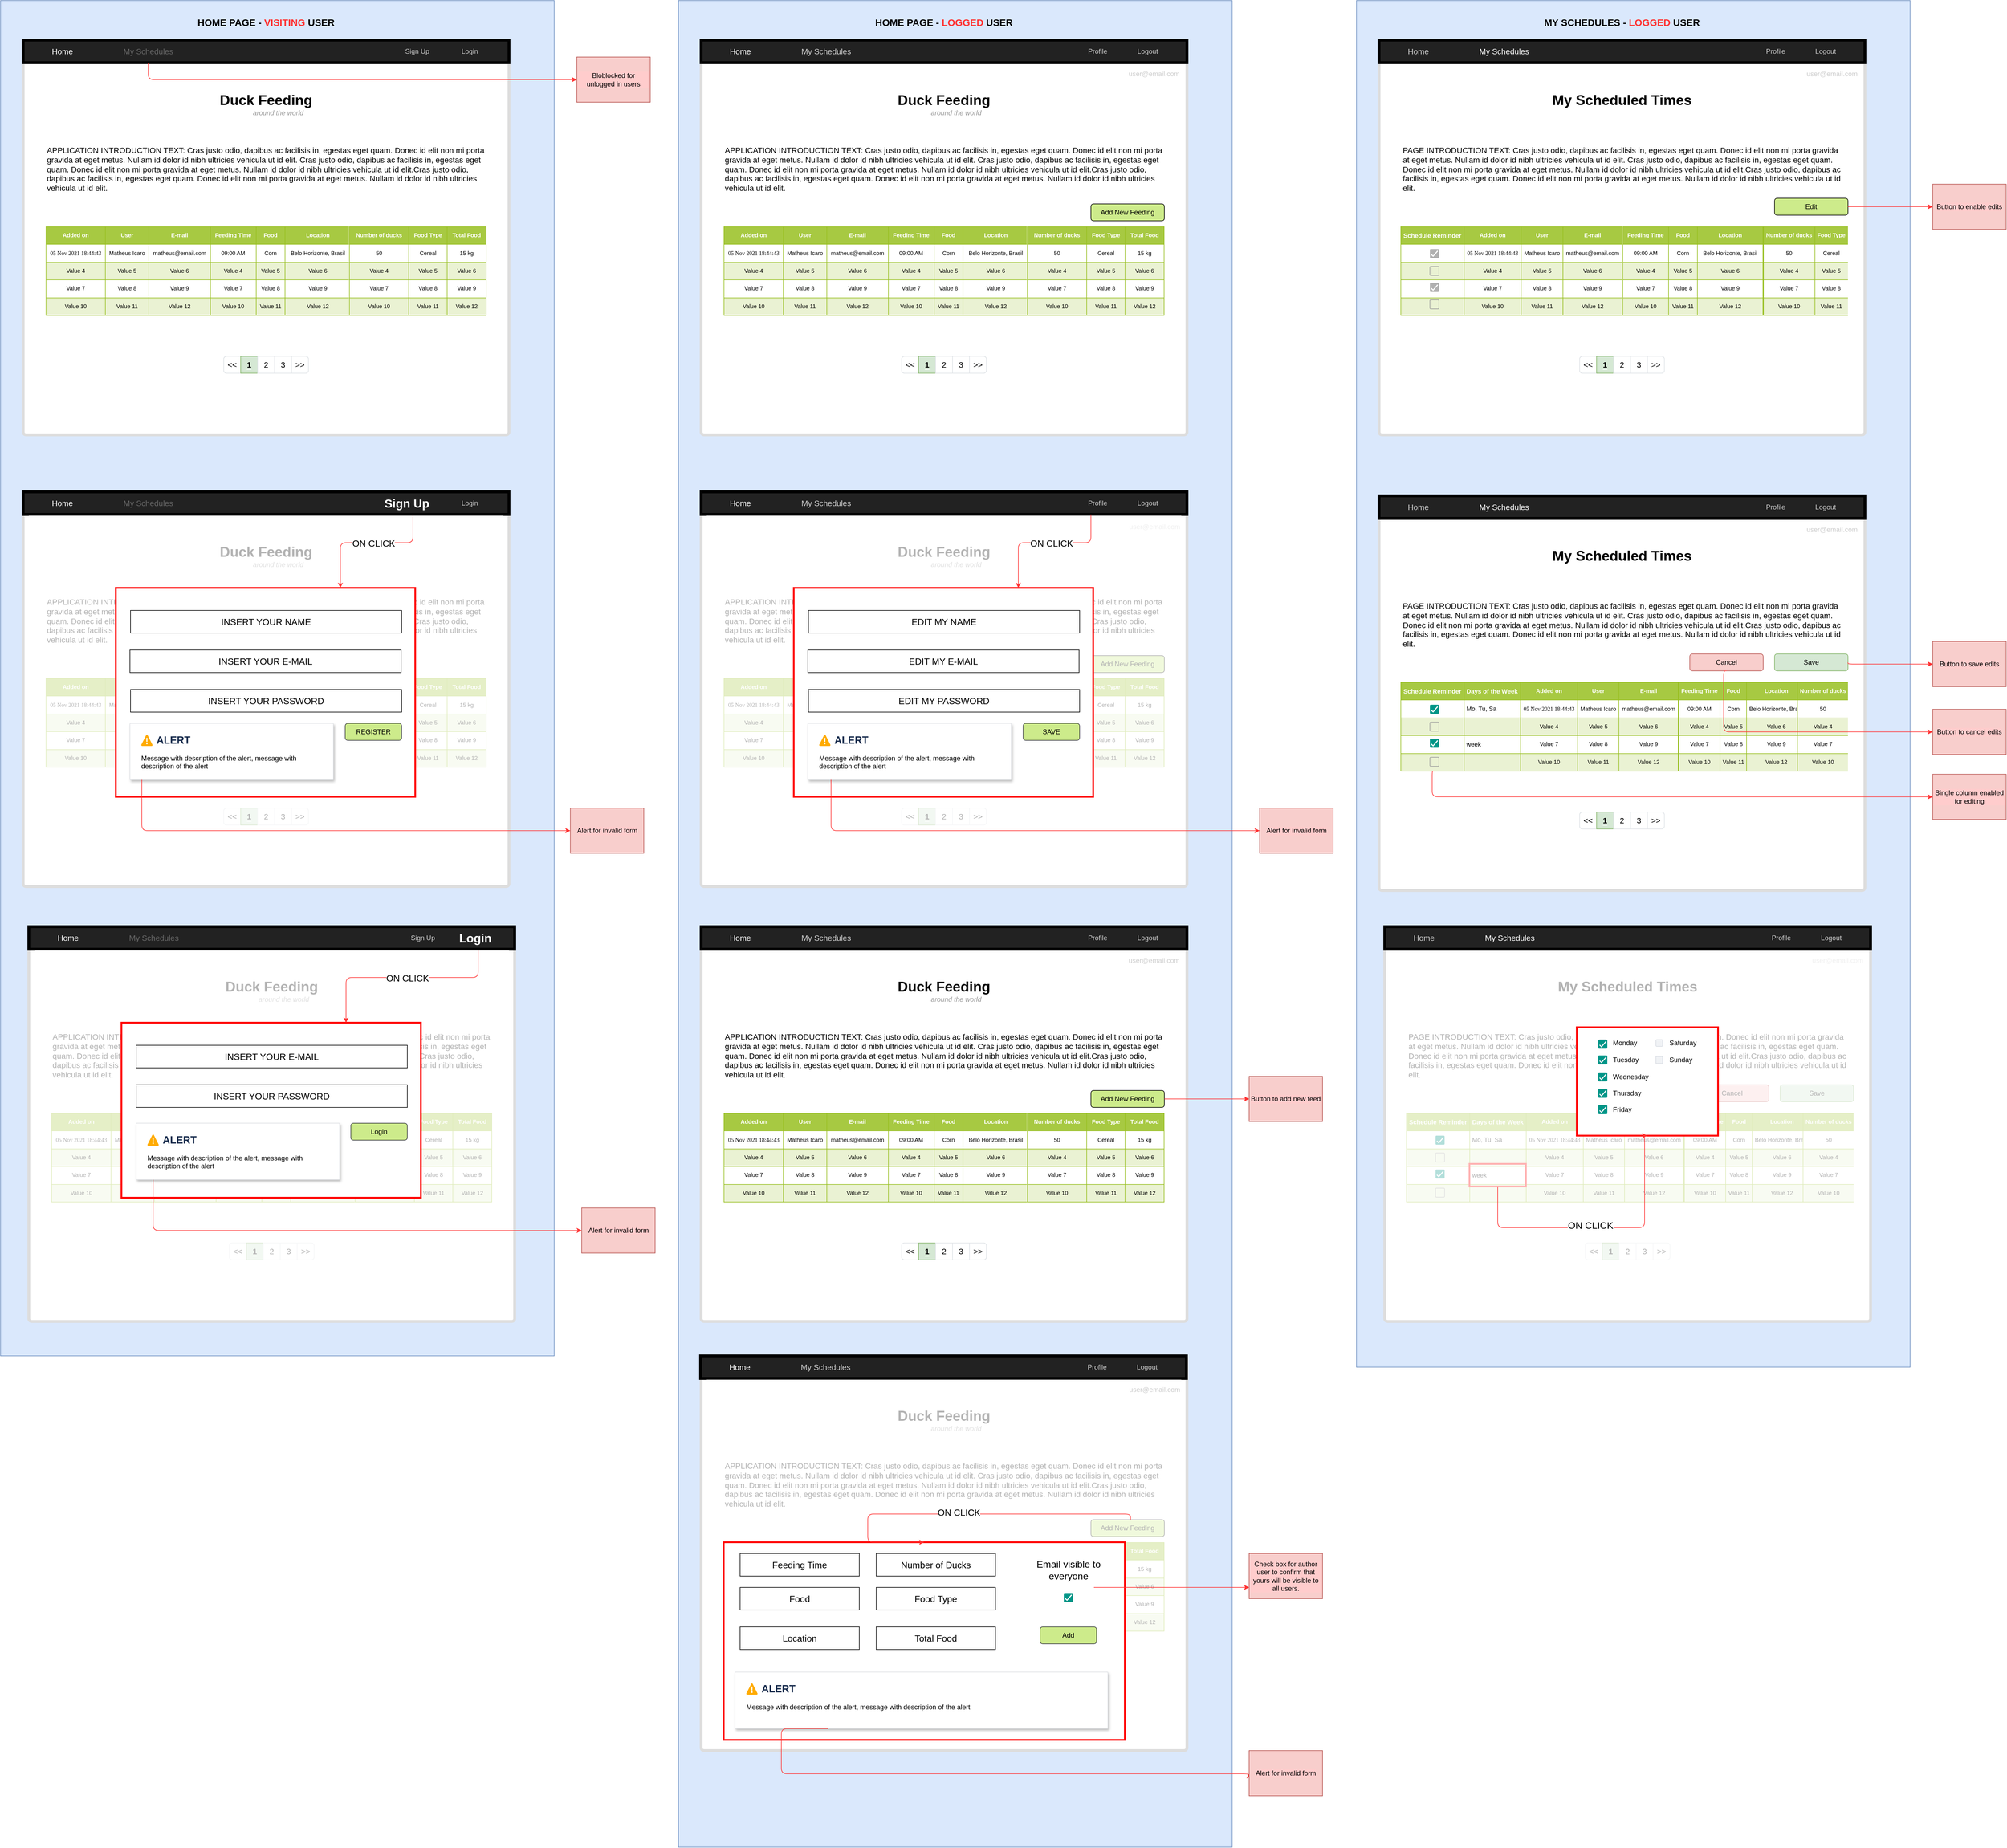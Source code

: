 <mxfile version="15.7.0" type="device"><diagram name="Page-1" id="c9db0220-8083-56f3-ca83-edcdcd058819"><mxGraphModel dx="2031" dy="1103" grid="1" gridSize="10" guides="1" tooltips="1" connect="1" arrows="1" fold="1" page="1" pageScale="1.5" pageWidth="826" pageHeight="1169" background="#ffffff" math="0" shadow="0"><root><mxCell id="0" style=";html=1;"/><mxCell id="1" style=";html=1;" parent="0"/><mxCell id="SBPvvTHZPfG_N8u9pjxQ-93" value="" style="rounded=0;whiteSpace=wrap;html=1;shadow=0;labelBackgroundColor=#FFCCCC;fontSize=10;strokeColor=#6c8ebf;fillColor=#dae8fc;" parent="1" vertex="1"><mxGeometry width="980" height="2400" as="geometry"/></mxCell><mxCell id="SBPvvTHZPfG_N8u9pjxQ-2" value="" style="html=1;shadow=0;shape=mxgraph.bootstrap.rrect;rSize=5;strokeColor=#dddddd;rounded=0;fontSize=12;align=center;strokeWidth=5;" parent="1" vertex="1"><mxGeometry x="40" y="70" width="860" height="699" as="geometry"/></mxCell><mxCell id="SBPvvTHZPfG_N8u9pjxQ-5" value="APPLICATION INTRODUCTION TEXT: Cras justo odio, dapibus ac facilisis in, egestas eget quam. Donec id elit non mi porta gravida at eget metus. Nullam id dolor id nibh ultricies vehicula ut id elit. Cras justo odio, dapibus ac facilisis in, egestas eget quam. Donec id elit non mi porta gravida at eget metus. Nullam id dolor id nibh ultricies vehicula ut id elit.Cras justo odio, dapibus ac facilisis in, egestas eget quam. Donec id elit non mi porta gravida at eget metus. Nullam id dolor id nibh ultricies vehicula ut id elit." style="html=1;shadow=0;dashed=0;shape=mxgraph.bootstrap.anchor;strokeColor=#dddddd;whiteSpace=wrap;align=left;verticalAlign=top;fontSize=14;whiteSpace=wrap;" parent="SBPvvTHZPfG_N8u9pjxQ-2" vertex="1"><mxGeometry x="39.99" y="180" width="780.02" height="122.55" as="geometry"/></mxCell><mxCell id="SBPvvTHZPfG_N8u9pjxQ-41" value="&lt;table border=&quot;1&quot; width=&quot;100%&quot; cellpadding=&quot;4&quot; style=&quot;width: 100%; height: 100%; border-collapse: collapse; font-size: 10px;&quot;&gt;&lt;tbody style=&quot;font-size: 10px;&quot;&gt;&lt;tr style=&quot;background-color: rgb(167, 201, 66); color: rgb(255, 255, 255); border: 1px solid rgb(152, 191, 33); font-size: 10px;&quot;&gt;&lt;th style=&quot;font-size: 10px;&quot;&gt;Added on&lt;/th&gt;&lt;th style=&quot;font-size: 10px;&quot;&gt;User&lt;/th&gt;&lt;th style=&quot;font-size: 10px;&quot;&gt;E-mail&lt;/th&gt;&lt;/tr&gt;&lt;tr style=&quot;border: 1px solid rgb(152, 191, 33); font-size: 10px;&quot;&gt;&lt;td style=&quot;font-size: 10px;&quot;&gt;&lt;p style=&quot;margin-top: 0pt; margin-bottom: 0pt; margin-left: 0in; direction: ltr; unicode-bidi: embed; word-break: normal; font-size: 10px;&quot;&gt;&lt;span style=&quot;font-size: 10px; font-family: calibri; color: black;&quot;&gt;05 &lt;/span&gt;&lt;span style=&quot;font-size: 10px; font-family: calibri; color: black;&quot;&gt;Nov&lt;/span&gt;&lt;span style=&quot;font-size: 10px; font-family: calibri; color: black;&quot;&gt; 2021 18:44:43&lt;/span&gt;&lt;/p&gt;&lt;/td&gt;&lt;td style=&quot;font-size: 10px;&quot;&gt;Matheus Icaro&lt;/td&gt;&lt;td style=&quot;font-size: 10px;&quot;&gt;matheus@email.com&lt;/td&gt;&lt;/tr&gt;&lt;tr style=&quot;background-color: rgb(234, 242, 211); border: 1px solid rgb(152, 191, 33); font-size: 10px;&quot;&gt;&lt;td style=&quot;font-size: 10px;&quot;&gt;Value 4&lt;/td&gt;&lt;td style=&quot;font-size: 10px;&quot;&gt;Value 5&lt;/td&gt;&lt;td style=&quot;font-size: 10px;&quot;&gt;Value 6&lt;/td&gt;&lt;/tr&gt;&lt;tr style=&quot;border: 1px solid rgb(152, 191, 33); font-size: 10px;&quot;&gt;&lt;td style=&quot;font-size: 10px;&quot;&gt;Value 7&lt;/td&gt;&lt;td style=&quot;font-size: 10px;&quot;&gt;Value 8&lt;/td&gt;&lt;td style=&quot;font-size: 10px;&quot;&gt;Value 9&lt;/td&gt;&lt;/tr&gt;&lt;tr style=&quot;background-color: rgb(234, 242, 211); border: 1px solid rgb(152, 191, 33); font-size: 10px;&quot;&gt;&lt;td style=&quot;font-size: 10px;&quot;&gt;Value 10&lt;/td&gt;&lt;td style=&quot;font-size: 10px;&quot;&gt;Value 11&lt;/td&gt;&lt;td style=&quot;font-size: 10px;&quot;&gt;Value 12&lt;/td&gt;&lt;/tr&gt;&lt;/tbody&gt;&lt;/table&gt;" style="text;html=1;overflow=fill;rounded=0;fontSize=10;align=center;shadow=0;fillColor=#ffffff;" parent="SBPvvTHZPfG_N8u9pjxQ-2" vertex="1"><mxGeometry x="39.99" y="329.997" width="292.292" height="157.521" as="geometry"/></mxCell><mxCell id="SBPvvTHZPfG_N8u9pjxQ-50" value="&lt;table border=&quot;1&quot; width=&quot;100%&quot; cellpadding=&quot;4&quot; style=&quot;width: 100%; height: 100%; border-collapse: collapse; font-size: 10px;&quot;&gt;&lt;tbody style=&quot;font-size: 10px;&quot;&gt;&lt;tr style=&quot;background-color: rgb(167, 201, 66); color: rgb(255, 255, 255); border: 1px solid rgb(152, 191, 33); font-size: 10px;&quot;&gt;&lt;th style=&quot;font-size: 10px;&quot;&gt;Feeding Time&lt;/th&gt;&lt;th style=&quot;font-size: 10px;&quot;&gt;Food&lt;/th&gt;&lt;th style=&quot;font-size: 10px;&quot;&gt;Location&lt;/th&gt;&lt;/tr&gt;&lt;tr style=&quot;border: 1px solid rgb(152, 191, 33); font-size: 10px;&quot;&gt;&lt;td style=&quot;font-size: 10px;&quot;&gt;09:00 AM&lt;p style=&quot;margin-top: 0pt; margin-bottom: 0pt; margin-left: 0in; direction: ltr; unicode-bidi: embed; word-break: normal; font-size: 10px;&quot;&gt;&lt;/p&gt;&lt;/td&gt;&lt;td style=&quot;font-size: 10px;&quot;&gt;Corn&lt;/td&gt;&lt;td style=&quot;font-size: 10px;&quot;&gt;Belo Horizonte, Brasil&lt;/td&gt;&lt;/tr&gt;&lt;tr style=&quot;background-color: rgb(234, 242, 211); border: 1px solid rgb(152, 191, 33); font-size: 10px;&quot;&gt;&lt;td style=&quot;font-size: 10px;&quot;&gt;Value 4&lt;/td&gt;&lt;td style=&quot;font-size: 10px;&quot;&gt;Value 5&lt;/td&gt;&lt;td style=&quot;font-size: 10px;&quot;&gt;Value 6&lt;/td&gt;&lt;/tr&gt;&lt;tr style=&quot;border: 1px solid rgb(152, 191, 33); font-size: 10px;&quot;&gt;&lt;td style=&quot;font-size: 10px;&quot;&gt;Value 7&lt;/td&gt;&lt;td style=&quot;font-size: 10px;&quot;&gt;Value 8&lt;/td&gt;&lt;td style=&quot;font-size: 10px;&quot;&gt;Value 9&lt;/td&gt;&lt;/tr&gt;&lt;tr style=&quot;background-color: rgb(234, 242, 211); border: 1px solid rgb(152, 191, 33); font-size: 10px;&quot;&gt;&lt;td style=&quot;font-size: 10px;&quot;&gt;Value 10&lt;/td&gt;&lt;td style=&quot;font-size: 10px;&quot;&gt;Value 11&lt;/td&gt;&lt;td style=&quot;font-size: 10px;&quot;&gt;Value 12&lt;/td&gt;&lt;/tr&gt;&lt;/tbody&gt;&lt;/table&gt;" style="text;html=1;overflow=fill;rounded=0;fontSize=10;align=center;shadow=0;fillColor=#ffffff;" parent="SBPvvTHZPfG_N8u9pjxQ-2" vertex="1"><mxGeometry x="331.39" y="329.997" width="248.62" height="157.521" as="geometry"/></mxCell><mxCell id="SBPvvTHZPfG_N8u9pjxQ-47" value="&lt;b&gt;&lt;font style=&quot;font-size: 25px&quot;&gt;Duck Feeding&lt;/font&gt;&lt;/b&gt;" style="rounded=0;whiteSpace=wrap;html=1;fontSize=12;strokeWidth=15;align=center;strokeColor=none;" parent="SBPvvTHZPfG_N8u9pjxQ-2" vertex="1"><mxGeometry x="50" y="80" width="760" height="49.23" as="geometry"/></mxCell><mxCell id="SBPvvTHZPfG_N8u9pjxQ-48" value="around the world" style="text;html=1;strokeColor=none;fillColor=none;align=center;verticalAlign=middle;whiteSpace=wrap;rounded=0;fontSize=12;fontStyle=2;fontColor=#999999;" parent="SBPvvTHZPfG_N8u9pjxQ-2" vertex="1"><mxGeometry x="393.177" y="119.381" width="117.273" height="19.69" as="geometry"/></mxCell><mxCell id="SBPvvTHZPfG_N8u9pjxQ-51" value="&lt;table border=&quot;1&quot; width=&quot;100%&quot; cellpadding=&quot;4&quot; style=&quot;width: 100% ; height: 100% ; border-collapse: collapse ; font-size: 10px&quot;&gt;&lt;tbody style=&quot;font-size: 10px&quot;&gt;&lt;tr style=&quot;background-color: rgb(167 , 201 , 66) ; color: rgb(255 , 255 , 255) ; border: 1px solid rgb(152 , 191 , 33) ; font-size: 10px&quot;&gt;&lt;th style=&quot;font-size: 10px&quot;&gt;Number of ducks&lt;/th&gt;&lt;th style=&quot;font-size: 10px&quot;&gt;Food Type&lt;/th&gt;&lt;th style=&quot;font-size: 10px&quot;&gt;Total Food&lt;/th&gt;&lt;/tr&gt;&lt;tr style=&quot;border: 1px solid rgb(152 , 191 , 33) ; font-size: 10px&quot;&gt;&lt;td style=&quot;font-size: 10px&quot;&gt;50&lt;/td&gt;&lt;td style=&quot;font-size: 10px&quot;&gt;Cereal&lt;/td&gt;&lt;td style=&quot;font-size: 10px&quot;&gt;15 kg&lt;/td&gt;&lt;/tr&gt;&lt;tr style=&quot;background-color: rgb(234 , 242 , 211) ; border: 1px solid rgb(152 , 191 , 33) ; font-size: 10px&quot;&gt;&lt;td style=&quot;font-size: 10px&quot;&gt;Value 4&lt;/td&gt;&lt;td style=&quot;font-size: 10px&quot;&gt;Value 5&lt;/td&gt;&lt;td style=&quot;font-size: 10px&quot;&gt;Value 6&lt;/td&gt;&lt;/tr&gt;&lt;tr style=&quot;border: 1px solid rgb(152 , 191 , 33) ; font-size: 10px&quot;&gt;&lt;td style=&quot;font-size: 10px&quot;&gt;Value 7&lt;/td&gt;&lt;td style=&quot;font-size: 10px&quot;&gt;Value 8&lt;/td&gt;&lt;td style=&quot;font-size: 10px&quot;&gt;Value 9&lt;/td&gt;&lt;/tr&gt;&lt;tr style=&quot;background-color: rgb(234 , 242 , 211) ; border: 1px solid rgb(152 , 191 , 33) ; font-size: 10px&quot;&gt;&lt;td style=&quot;font-size: 10px&quot;&gt;Value 10&lt;/td&gt;&lt;td style=&quot;font-size: 10px&quot;&gt;Value 11&lt;/td&gt;&lt;td style=&quot;font-size: 10px&quot;&gt;Value 12&lt;/td&gt;&lt;/tr&gt;&lt;/tbody&gt;&lt;/table&gt;" style="text;html=1;overflow=fill;rounded=0;fontSize=10;align=center;shadow=0;fillColor=#ffffff;" parent="SBPvvTHZPfG_N8u9pjxQ-2" vertex="1"><mxGeometry x="576.6" y="329.997" width="243.41" height="157.521" as="geometry"/></mxCell><mxCell id="SBPvvTHZPfG_N8u9pjxQ-62" value="" style="html=1;shadow=0;dashed=0;shape=mxgraph.bootstrap.rrect;rSize=5;strokeColor=#DEE2E6;html=1;whiteSpace=wrap;fillColor=#ffffff;rounded=0;fontSize=10;" parent="SBPvvTHZPfG_N8u9pjxQ-2" vertex="1"><mxGeometry x="355" y="560" width="150" height="30" as="geometry"/></mxCell><mxCell id="SBPvvTHZPfG_N8u9pjxQ-63" value="&lt;&lt;" style="strokeColor=inherit;fillColor=inherit;gradientColor=inherit;fontColor=inherit;html=1;shadow=0;dashed=0;shape=mxgraph.bootstrap.leftButton;rSize=5;perimeter=none;whiteSpace=wrap;resizeHeight=1;fontSize=14;" parent="SBPvvTHZPfG_N8u9pjxQ-62" vertex="1"><mxGeometry width="30" height="30" relative="1" as="geometry"/></mxCell><mxCell id="SBPvvTHZPfG_N8u9pjxQ-64" value="&lt;b style=&quot;background-color: rgb(213 , 232 , 212)&quot;&gt;1&lt;/b&gt;" style="strokeColor=#82b366;fillColor=#d5e8d4;html=1;shadow=0;dashed=0;perimeter=none;whiteSpace=wrap;resizeHeight=1;fontSize=14;labelBackgroundColor=#ffffff;" parent="SBPvvTHZPfG_N8u9pjxQ-62" vertex="1"><mxGeometry width="30" height="30" relative="1" as="geometry"><mxPoint x="30" as="offset"/></mxGeometry></mxCell><mxCell id="SBPvvTHZPfG_N8u9pjxQ-65" value="2" style="strokeColor=inherit;fillColor=inherit;gradientColor=inherit;fontColor=inherit;html=1;shadow=0;dashed=0;perimeter=none;whiteSpace=wrap;resizeHeight=1;fontSize=14;" parent="SBPvvTHZPfG_N8u9pjxQ-62" vertex="1"><mxGeometry width="30" height="30" relative="1" as="geometry"><mxPoint x="60" as="offset"/></mxGeometry></mxCell><mxCell id="SBPvvTHZPfG_N8u9pjxQ-66" value="3" style="strokeColor=inherit;fillColor=inherit;gradientColor=inherit;fontColor=inherit;html=1;shadow=0;dashed=0;perimeter=none;whiteSpace=wrap;resizeHeight=1;fontSize=14;" parent="SBPvvTHZPfG_N8u9pjxQ-62" vertex="1"><mxGeometry width="30" height="30" relative="1" as="geometry"><mxPoint x="90" as="offset"/></mxGeometry></mxCell><mxCell id="SBPvvTHZPfG_N8u9pjxQ-67" value="&gt;&gt;" style="strokeColor=inherit;fillColor=inherit;gradientColor=inherit;fontColor=inherit;html=1;shadow=0;dashed=0;shape=mxgraph.bootstrap.rightButton;rSize=5;perimeter=none;whiteSpace=wrap;resizeHeight=1;fontSize=14;" parent="SBPvvTHZPfG_N8u9pjxQ-62" vertex="1"><mxGeometry x="1" width="30" height="30" relative="1" as="geometry"><mxPoint x="-30" as="offset"/></mxGeometry></mxCell><mxCell id="3d76a8aef4d5c911-1" value="" style="html=1;shadow=0;dashed=0;shape=mxgraph.bootstrap.rect;fillColor=#222222;whiteSpace=wrap;rounded=0;fontSize=12;fontColor=#000000;align=center;strokeWidth=5;" parent="1" vertex="1"><mxGeometry x="40" y="70" width="860" height="40" as="geometry"/></mxCell><mxCell id="3d76a8aef4d5c911-2" value="Home" style="html=1;shadow=0;dashed=0;fillColor=none;strokeColor=none;shape=mxgraph.bootstrap.rect;fontSize=14;whiteSpace=wrap;fontColor=#FFFFFF;" parent="3d76a8aef4d5c911-1" vertex="1"><mxGeometry width="139.118" height="40" as="geometry"/></mxCell><mxCell id="SBPvvTHZPfG_N8u9pjxQ-38" value="&lt;font color=&quot;#666666&quot;&gt;My Schedules&lt;/font&gt;" style="html=1;shadow=0;dashed=0;fillColor=none;strokeColor=none;shape=mxgraph.bootstrap.rect;fontSize=14;whiteSpace=wrap;fontColor=#E6E6E6;" parent="3d76a8aef4d5c911-1" vertex="1"><mxGeometry x="151.765" width="139.118" height="40" as="geometry"/></mxCell><mxCell id="SBPvvTHZPfG_N8u9pjxQ-40" value="&lt;font color=&quot;#cccccc&quot;&gt;Login&lt;/font&gt;" style="html=1;shadow=0;dashed=0;fillColor=none;strokeColor=none;shape=mxgraph.bootstrap.rect;fontSize=12;whiteSpace=wrap;fontColor=#E6E6E6;" parent="3d76a8aef4d5c911-1" vertex="1"><mxGeometry x="720.882" width="139.118" height="40" as="geometry"/></mxCell><mxCell id="SBPvvTHZPfG_N8u9pjxQ-39" value="Sign Up" style="html=1;shadow=0;dashed=0;fillColor=none;strokeColor=none;shape=mxgraph.bootstrap.rect;fontSize=12;whiteSpace=wrap;align=right;fontColor=#CCCCCC;" parent="3d76a8aef4d5c911-1" vertex="1"><mxGeometry x="581.765" width="139.118" height="40" as="geometry"/></mxCell><mxCell id="SBPvvTHZPfG_N8u9pjxQ-8" value="HOME PAGE - &lt;font color=&quot;#ff3333&quot; style=&quot;font-size: 17px&quot;&gt;VISITING &lt;/font&gt;&lt;font style=&quot;font-size: 17px&quot;&gt;USER&lt;/font&gt;" style="text;html=1;fillColor=#dae8fc;align=center;verticalAlign=middle;whiteSpace=wrap;rounded=0;fontStyle=1;fontSize=17;" parent="1" vertex="1"><mxGeometry x="310" y="20" width="320" height="40" as="geometry"/></mxCell><mxCell id="SBPvvTHZPfG_N8u9pjxQ-70" value="" style="edgeStyle=segmentEdgeStyle;endArrow=classic;html=1;fontSize=10;fontColor=#000000;strokeColor=#FF3333;entryX=0;entryY=0.5;entryDx=0;entryDy=0;" parent="1" source="SBPvvTHZPfG_N8u9pjxQ-38" target="SBPvvTHZPfG_N8u9pjxQ-71" edge="1"><mxGeometry width="50" height="50" relative="1" as="geometry"><mxPoint x="200" y="510" as="sourcePoint"/><mxPoint x="1000" y="140" as="targetPoint"/><Array as="points"><mxPoint x="261" y="140"/><mxPoint x="1020" y="140"/></Array></mxGeometry></mxCell><mxCell id="SBPvvTHZPfG_N8u9pjxQ-71" value="&lt;font style=&quot;font-size: 12px;&quot;&gt;Bloblocked for unlogged in users&lt;/font&gt;" style="text;strokeColor=#b85450;fillColor=#f8cecc;html=1;fontSize=12;fontStyle=0;verticalAlign=middle;align=center;rounded=0;shadow=0;labelBackgroundColor=#FFCCCC;labelBorderColor=none;whiteSpace=wrap;" parent="1" vertex="1"><mxGeometry x="1020" y="100" width="130" height="80" as="geometry"/></mxCell><mxCell id="SBPvvTHZPfG_N8u9pjxQ-72" value="" style="html=1;shadow=0;shape=mxgraph.bootstrap.rrect;rSize=5;strokeColor=#dddddd;rounded=0;fontSize=12;align=center;strokeWidth=5;" parent="1" vertex="1"><mxGeometry x="40" y="870" width="860" height="699" as="geometry"/></mxCell><mxCell id="SBPvvTHZPfG_N8u9pjxQ-73" value="APPLICATION INTRODUCTION TEXT: Cras justo odio, dapibus ac facilisis in, egestas eget quam. Donec id elit non mi porta gravida at eget metus. Nullam id dolor id nibh ultricies vehicula ut id elit. Cras justo odio, dapibus ac facilisis in, egestas eget quam. Donec id elit non mi porta gravida at eget metus. Nullam id dolor id nibh ultricies vehicula ut id elit.Cras justo odio, dapibus ac facilisis in, egestas eget quam. Donec id elit non mi porta gravida at eget metus. Nullam id dolor id nibh ultricies vehicula ut id elit." style="html=1;shadow=0;dashed=0;shape=mxgraph.bootstrap.anchor;strokeColor=#dddddd;whiteSpace=wrap;align=left;verticalAlign=top;fontSize=14;whiteSpace=wrap;" parent="SBPvvTHZPfG_N8u9pjxQ-72" vertex="1"><mxGeometry x="39.99" y="180" width="780.02" height="122.55" as="geometry"/></mxCell><mxCell id="SBPvvTHZPfG_N8u9pjxQ-74" value="&lt;table border=&quot;1&quot; width=&quot;100%&quot; cellpadding=&quot;4&quot; style=&quot;width: 100%; height: 100%; border-collapse: collapse; font-size: 10px;&quot;&gt;&lt;tbody style=&quot;font-size: 10px;&quot;&gt;&lt;tr style=&quot;background-color: rgb(167, 201, 66); color: rgb(255, 255, 255); border: 1px solid rgb(152, 191, 33); font-size: 10px;&quot;&gt;&lt;th style=&quot;font-size: 10px;&quot;&gt;Added on&lt;/th&gt;&lt;th style=&quot;font-size: 10px;&quot;&gt;User&lt;/th&gt;&lt;th style=&quot;font-size: 10px;&quot;&gt;E-mail&lt;/th&gt;&lt;/tr&gt;&lt;tr style=&quot;border: 1px solid rgb(152, 191, 33); font-size: 10px;&quot;&gt;&lt;td style=&quot;font-size: 10px;&quot;&gt;&lt;p style=&quot;margin-top: 0pt; margin-bottom: 0pt; margin-left: 0in; direction: ltr; unicode-bidi: embed; word-break: normal; font-size: 10px;&quot;&gt;&lt;span style=&quot;font-size: 10px; font-family: calibri; color: black;&quot;&gt;05 &lt;/span&gt;&lt;span style=&quot;font-size: 10px; font-family: calibri; color: black;&quot;&gt;Nov&lt;/span&gt;&lt;span style=&quot;font-size: 10px; font-family: calibri; color: black;&quot;&gt; 2021 18:44:43&lt;/span&gt;&lt;/p&gt;&lt;/td&gt;&lt;td style=&quot;font-size: 10px;&quot;&gt;Matheus Icaro&lt;/td&gt;&lt;td style=&quot;font-size: 10px;&quot;&gt;matheus@email.com&lt;/td&gt;&lt;/tr&gt;&lt;tr style=&quot;background-color: rgb(234, 242, 211); border: 1px solid rgb(152, 191, 33); font-size: 10px;&quot;&gt;&lt;td style=&quot;font-size: 10px;&quot;&gt;Value 4&lt;/td&gt;&lt;td style=&quot;font-size: 10px;&quot;&gt;Value 5&lt;/td&gt;&lt;td style=&quot;font-size: 10px;&quot;&gt;Value 6&lt;/td&gt;&lt;/tr&gt;&lt;tr style=&quot;border: 1px solid rgb(152, 191, 33); font-size: 10px;&quot;&gt;&lt;td style=&quot;font-size: 10px;&quot;&gt;Value 7&lt;/td&gt;&lt;td style=&quot;font-size: 10px;&quot;&gt;Value 8&lt;/td&gt;&lt;td style=&quot;font-size: 10px;&quot;&gt;Value 9&lt;/td&gt;&lt;/tr&gt;&lt;tr style=&quot;background-color: rgb(234, 242, 211); border: 1px solid rgb(152, 191, 33); font-size: 10px;&quot;&gt;&lt;td style=&quot;font-size: 10px;&quot;&gt;Value 10&lt;/td&gt;&lt;td style=&quot;font-size: 10px;&quot;&gt;Value 11&lt;/td&gt;&lt;td style=&quot;font-size: 10px;&quot;&gt;Value 12&lt;/td&gt;&lt;/tr&gt;&lt;/tbody&gt;&lt;/table&gt;" style="text;html=1;overflow=fill;rounded=0;fontSize=10;align=center;shadow=0;fillColor=#ffffff;" parent="SBPvvTHZPfG_N8u9pjxQ-72" vertex="1"><mxGeometry x="39.99" y="329.997" width="292.292" height="157.521" as="geometry"/></mxCell><mxCell id="SBPvvTHZPfG_N8u9pjxQ-75" value="&lt;table border=&quot;1&quot; width=&quot;100%&quot; cellpadding=&quot;4&quot; style=&quot;width: 100%; height: 100%; border-collapse: collapse; font-size: 10px;&quot;&gt;&lt;tbody style=&quot;font-size: 10px;&quot;&gt;&lt;tr style=&quot;background-color: rgb(167, 201, 66); color: rgb(255, 255, 255); border: 1px solid rgb(152, 191, 33); font-size: 10px;&quot;&gt;&lt;th style=&quot;font-size: 10px;&quot;&gt;Feeding Time&lt;/th&gt;&lt;th style=&quot;font-size: 10px;&quot;&gt;Food&lt;/th&gt;&lt;th style=&quot;font-size: 10px;&quot;&gt;Location&lt;/th&gt;&lt;/tr&gt;&lt;tr style=&quot;border: 1px solid rgb(152, 191, 33); font-size: 10px;&quot;&gt;&lt;td style=&quot;font-size: 10px;&quot;&gt;09:00 AM&lt;p style=&quot;margin-top: 0pt; margin-bottom: 0pt; margin-left: 0in; direction: ltr; unicode-bidi: embed; word-break: normal; font-size: 10px;&quot;&gt;&lt;/p&gt;&lt;/td&gt;&lt;td style=&quot;font-size: 10px;&quot;&gt;Corn&lt;/td&gt;&lt;td style=&quot;font-size: 10px;&quot;&gt;Belo Horizonte, Brasil&lt;/td&gt;&lt;/tr&gt;&lt;tr style=&quot;background-color: rgb(234, 242, 211); border: 1px solid rgb(152, 191, 33); font-size: 10px;&quot;&gt;&lt;td style=&quot;font-size: 10px;&quot;&gt;Value 4&lt;/td&gt;&lt;td style=&quot;font-size: 10px;&quot;&gt;Value 5&lt;/td&gt;&lt;td style=&quot;font-size: 10px;&quot;&gt;Value 6&lt;/td&gt;&lt;/tr&gt;&lt;tr style=&quot;border: 1px solid rgb(152, 191, 33); font-size: 10px;&quot;&gt;&lt;td style=&quot;font-size: 10px;&quot;&gt;Value 7&lt;/td&gt;&lt;td style=&quot;font-size: 10px;&quot;&gt;Value 8&lt;/td&gt;&lt;td style=&quot;font-size: 10px;&quot;&gt;Value 9&lt;/td&gt;&lt;/tr&gt;&lt;tr style=&quot;background-color: rgb(234, 242, 211); border: 1px solid rgb(152, 191, 33); font-size: 10px;&quot;&gt;&lt;td style=&quot;font-size: 10px;&quot;&gt;Value 10&lt;/td&gt;&lt;td style=&quot;font-size: 10px;&quot;&gt;Value 11&lt;/td&gt;&lt;td style=&quot;font-size: 10px;&quot;&gt;Value 12&lt;/td&gt;&lt;/tr&gt;&lt;/tbody&gt;&lt;/table&gt;" style="text;html=1;overflow=fill;rounded=0;fontSize=10;align=center;shadow=0;fillColor=#ffffff;" parent="SBPvvTHZPfG_N8u9pjxQ-72" vertex="1"><mxGeometry x="331.39" y="329.997" width="248.62" height="157.521" as="geometry"/></mxCell><mxCell id="SBPvvTHZPfG_N8u9pjxQ-76" value="&lt;b&gt;&lt;font style=&quot;font-size: 25px&quot;&gt;Duck Feeding&lt;/font&gt;&lt;/b&gt;" style="rounded=0;whiteSpace=wrap;html=1;fontSize=12;strokeWidth=15;align=center;strokeColor=none;" parent="SBPvvTHZPfG_N8u9pjxQ-72" vertex="1"><mxGeometry x="50" y="80" width="760" height="49.23" as="geometry"/></mxCell><mxCell id="SBPvvTHZPfG_N8u9pjxQ-77" value="around the world" style="text;html=1;strokeColor=none;fillColor=none;align=center;verticalAlign=middle;whiteSpace=wrap;rounded=0;fontSize=12;fontStyle=2;fontColor=#999999;" parent="SBPvvTHZPfG_N8u9pjxQ-72" vertex="1"><mxGeometry x="393.177" y="119.381" width="117.273" height="19.69" as="geometry"/></mxCell><mxCell id="SBPvvTHZPfG_N8u9pjxQ-78" value="&lt;table border=&quot;1&quot; width=&quot;100%&quot; cellpadding=&quot;4&quot; style=&quot;width: 100% ; height: 100% ; border-collapse: collapse ; font-size: 10px&quot;&gt;&lt;tbody style=&quot;font-size: 10px&quot;&gt;&lt;tr style=&quot;background-color: rgb(167 , 201 , 66) ; color: rgb(255 , 255 , 255) ; border: 1px solid rgb(152 , 191 , 33) ; font-size: 10px&quot;&gt;&lt;th style=&quot;font-size: 10px&quot;&gt;Number of ducks&lt;/th&gt;&lt;th style=&quot;font-size: 10px&quot;&gt;Food Type&lt;/th&gt;&lt;th style=&quot;font-size: 10px&quot;&gt;Total Food&lt;/th&gt;&lt;/tr&gt;&lt;tr style=&quot;border: 1px solid rgb(152 , 191 , 33) ; font-size: 10px&quot;&gt;&lt;td style=&quot;font-size: 10px&quot;&gt;50&lt;/td&gt;&lt;td style=&quot;font-size: 10px&quot;&gt;Cereal&lt;/td&gt;&lt;td style=&quot;font-size: 10px&quot;&gt;15 kg&lt;/td&gt;&lt;/tr&gt;&lt;tr style=&quot;background-color: rgb(234 , 242 , 211) ; border: 1px solid rgb(152 , 191 , 33) ; font-size: 10px&quot;&gt;&lt;td style=&quot;font-size: 10px&quot;&gt;Value 4&lt;/td&gt;&lt;td style=&quot;font-size: 10px&quot;&gt;Value 5&lt;/td&gt;&lt;td style=&quot;font-size: 10px&quot;&gt;Value 6&lt;/td&gt;&lt;/tr&gt;&lt;tr style=&quot;border: 1px solid rgb(152 , 191 , 33) ; font-size: 10px&quot;&gt;&lt;td style=&quot;font-size: 10px&quot;&gt;Value 7&lt;/td&gt;&lt;td style=&quot;font-size: 10px&quot;&gt;Value 8&lt;/td&gt;&lt;td style=&quot;font-size: 10px&quot;&gt;Value 9&lt;/td&gt;&lt;/tr&gt;&lt;tr style=&quot;background-color: rgb(234 , 242 , 211) ; border: 1px solid rgb(152 , 191 , 33) ; font-size: 10px&quot;&gt;&lt;td style=&quot;font-size: 10px&quot;&gt;Value 10&lt;/td&gt;&lt;td style=&quot;font-size: 10px&quot;&gt;Value 11&lt;/td&gt;&lt;td style=&quot;font-size: 10px&quot;&gt;Value 12&lt;/td&gt;&lt;/tr&gt;&lt;/tbody&gt;&lt;/table&gt;" style="text;html=1;overflow=fill;rounded=0;fontSize=10;align=center;shadow=0;fillColor=#ffffff;" parent="SBPvvTHZPfG_N8u9pjxQ-72" vertex="1"><mxGeometry x="576.6" y="329.997" width="243.41" height="157.521" as="geometry"/></mxCell><mxCell id="SBPvvTHZPfG_N8u9pjxQ-79" value="" style="html=1;shadow=0;dashed=0;shape=mxgraph.bootstrap.rrect;rSize=5;strokeColor=#DEE2E6;html=1;whiteSpace=wrap;fillColor=#ffffff;rounded=0;fontSize=10;" parent="SBPvvTHZPfG_N8u9pjxQ-72" vertex="1"><mxGeometry x="355" y="560" width="150" height="30" as="geometry"/></mxCell><mxCell id="SBPvvTHZPfG_N8u9pjxQ-80" value="&lt;&lt;" style="strokeColor=inherit;fillColor=inherit;gradientColor=inherit;fontColor=inherit;html=1;shadow=0;dashed=0;shape=mxgraph.bootstrap.leftButton;rSize=5;perimeter=none;whiteSpace=wrap;resizeHeight=1;fontSize=14;" parent="SBPvvTHZPfG_N8u9pjxQ-79" vertex="1"><mxGeometry width="30" height="30" relative="1" as="geometry"/></mxCell><mxCell id="SBPvvTHZPfG_N8u9pjxQ-81" value="&lt;b style=&quot;background-color: rgb(213 , 232 , 212)&quot;&gt;1&lt;/b&gt;" style="strokeColor=#82b366;fillColor=#d5e8d4;html=1;shadow=0;dashed=0;perimeter=none;whiteSpace=wrap;resizeHeight=1;fontSize=14;labelBackgroundColor=#ffffff;" parent="SBPvvTHZPfG_N8u9pjxQ-79" vertex="1"><mxGeometry width="30" height="30" relative="1" as="geometry"><mxPoint x="30" as="offset"/></mxGeometry></mxCell><mxCell id="SBPvvTHZPfG_N8u9pjxQ-82" value="2" style="strokeColor=inherit;fillColor=inherit;gradientColor=inherit;fontColor=inherit;html=1;shadow=0;dashed=0;perimeter=none;whiteSpace=wrap;resizeHeight=1;fontSize=14;" parent="SBPvvTHZPfG_N8u9pjxQ-79" vertex="1"><mxGeometry width="30" height="30" relative="1" as="geometry"><mxPoint x="60" as="offset"/></mxGeometry></mxCell><mxCell id="SBPvvTHZPfG_N8u9pjxQ-83" value="3" style="strokeColor=inherit;fillColor=inherit;gradientColor=inherit;fontColor=inherit;html=1;shadow=0;dashed=0;perimeter=none;whiteSpace=wrap;resizeHeight=1;fontSize=14;" parent="SBPvvTHZPfG_N8u9pjxQ-79" vertex="1"><mxGeometry width="30" height="30" relative="1" as="geometry"><mxPoint x="90" as="offset"/></mxGeometry></mxCell><mxCell id="SBPvvTHZPfG_N8u9pjxQ-84" value="&gt;&gt;" style="strokeColor=inherit;fillColor=inherit;gradientColor=inherit;fontColor=inherit;html=1;shadow=0;dashed=0;shape=mxgraph.bootstrap.rightButton;rSize=5;perimeter=none;whiteSpace=wrap;resizeHeight=1;fontSize=14;" parent="SBPvvTHZPfG_N8u9pjxQ-79" vertex="1"><mxGeometry x="1" width="30" height="30" relative="1" as="geometry"><mxPoint x="-30" as="offset"/></mxGeometry></mxCell><mxCell id="SBPvvTHZPfG_N8u9pjxQ-85" value="" style="html=1;shadow=0;dashed=0;shape=mxgraph.bootstrap.rect;fillColor=#222222;whiteSpace=wrap;rounded=0;fontSize=12;fontColor=#000000;align=center;strokeWidth=5;" parent="1" vertex="1"><mxGeometry x="40" y="870" width="860" height="40" as="geometry"/></mxCell><mxCell id="SBPvvTHZPfG_N8u9pjxQ-86" value="Home" style="html=1;shadow=0;dashed=0;fillColor=none;strokeColor=none;shape=mxgraph.bootstrap.rect;fontSize=14;whiteSpace=wrap;fontColor=#FFFFFF;" parent="SBPvvTHZPfG_N8u9pjxQ-85" vertex="1"><mxGeometry width="139.118" height="40" as="geometry"/></mxCell><mxCell id="SBPvvTHZPfG_N8u9pjxQ-87" value="&lt;font color=&quot;#666666&quot;&gt;My Schedules&lt;/font&gt;" style="html=1;shadow=0;dashed=0;fillColor=none;strokeColor=none;shape=mxgraph.bootstrap.rect;fontSize=14;whiteSpace=wrap;fontColor=#E6E6E6;" parent="SBPvvTHZPfG_N8u9pjxQ-85" vertex="1"><mxGeometry x="151.765" width="139.118" height="40" as="geometry"/></mxCell><mxCell id="SBPvvTHZPfG_N8u9pjxQ-88" value="&lt;font color=&quot;#cccccc&quot;&gt;Login&lt;/font&gt;" style="html=1;shadow=0;dashed=0;fillColor=none;strokeColor=none;shape=mxgraph.bootstrap.rect;fontSize=12;whiteSpace=wrap;fontColor=#E6E6E6;" parent="SBPvvTHZPfG_N8u9pjxQ-85" vertex="1"><mxGeometry x="720.882" width="139.118" height="40" as="geometry"/></mxCell><mxCell id="SBPvvTHZPfG_N8u9pjxQ-89" value="&lt;b&gt;&lt;font style=&quot;font-size: 21px&quot;&gt;Sign Up&lt;/font&gt;&lt;/b&gt;" style="html=1;shadow=0;dashed=0;fillColor=none;strokeColor=none;shape=mxgraph.bootstrap.rect;fontSize=12;whiteSpace=wrap;align=right;fontColor=#FFFFFF;" parent="SBPvvTHZPfG_N8u9pjxQ-85" vertex="1"><mxGeometry x="581.765" width="139.118" height="40" as="geometry"/></mxCell><mxCell id="SBPvvTHZPfG_N8u9pjxQ-102" value="" style="whiteSpace=wrap;html=1;rounded=0;shadow=0;labelBackgroundColor=#FFCCCC;fontSize=12;strokeColor=none;opacity=70;" parent="1" vertex="1"><mxGeometry x="50" y="912" width="840" height="642" as="geometry"/></mxCell><mxCell id="SBPvvTHZPfG_N8u9pjxQ-103" value="" style="rounded=0;whiteSpace=wrap;html=1;shadow=0;labelBackgroundColor=#FFCCCC;fontSize=12;strokeColor=#FF0000;strokeWidth=3;" parent="1" vertex="1"><mxGeometry x="204" y="1040" width="530" height="370" as="geometry"/></mxCell><mxCell id="SBPvvTHZPfG_N8u9pjxQ-106" value="&lt;span style=&quot;font-size: 16px&quot;&gt;INSERT YOUR NAME&lt;/span&gt;" style="rounded=0;whiteSpace=wrap;html=1;shadow=0;labelBackgroundColor=none;fontSize=16;" parent="1" vertex="1"><mxGeometry x="230" y="1080" width="480" height="40" as="geometry"/></mxCell><mxCell id="SBPvvTHZPfG_N8u9pjxQ-107" value="REGISTER" style="rounded=1;whiteSpace=wrap;html=1;shadow=0;labelBackgroundColor=none;fontSize=12;strokeColor=#36393d;fillColor=#cdeb8b;" parent="1" vertex="1"><mxGeometry x="610" y="1280" width="100" height="30" as="geometry"/></mxCell><mxCell id="SBPvvTHZPfG_N8u9pjxQ-111" value="&lt;span style=&quot;font-size: 16px;&quot;&gt;INSERT YOUR E-MAIL&lt;/span&gt;" style="rounded=0;whiteSpace=wrap;html=1;shadow=0;labelBackgroundColor=none;fontSize=16;" parent="1" vertex="1"><mxGeometry x="229" y="1150" width="480" height="40" as="geometry"/></mxCell><mxCell id="SBPvvTHZPfG_N8u9pjxQ-112" value="&lt;span style=&quot;font-size: 16px&quot;&gt;INSERT YOUR PASSWORD&lt;/span&gt;" style="rounded=0;whiteSpace=wrap;html=1;shadow=0;labelBackgroundColor=none;fontSize=16;" parent="1" vertex="1"><mxGeometry x="230" y="1220" width="480" height="40" as="geometry"/></mxCell><mxCell id="SBPvvTHZPfG_N8u9pjxQ-113" value="" style="edgeStyle=segmentEdgeStyle;endArrow=classic;html=1;fontSize=10;fontColor=#000000;strokeColor=#FF3333;entryX=0.75;entryY=0;entryDx=0;entryDy=0;" parent="1" target="SBPvvTHZPfG_N8u9pjxQ-103" edge="1"><mxGeometry width="50" height="50" relative="1" as="geometry"><mxPoint x="730" y="910" as="sourcePoint"/><mxPoint x="1258.71" y="660" as="targetPoint"/><Array as="points"><mxPoint x="730" y="960"/><mxPoint x="602" y="960"/></Array></mxGeometry></mxCell><mxCell id="SBPvvTHZPfG_N8u9pjxQ-114" value="ON CLICK" style="edgeLabel;html=1;align=center;verticalAlign=middle;resizable=0;points=[];fontSize=16;fontColor=#000000;" parent="SBPvvTHZPfG_N8u9pjxQ-113" vertex="1" connectable="0"><mxGeometry x="0.04" y="1" relative="1" as="geometry"><mxPoint x="14" as="offset"/></mxGeometry></mxCell><mxCell id="SBPvvTHZPfG_N8u9pjxQ-138" value="" style="html=1;shadow=0;shape=mxgraph.bootstrap.rrect;rSize=5;strokeColor=#dddddd;rounded=0;fontSize=12;align=center;strokeWidth=5;" parent="1" vertex="1"><mxGeometry x="50" y="1640" width="860" height="699" as="geometry"/></mxCell><mxCell id="SBPvvTHZPfG_N8u9pjxQ-139" value="APPLICATION INTRODUCTION TEXT: Cras justo odio, dapibus ac facilisis in, egestas eget quam. Donec id elit non mi porta gravida at eget metus. Nullam id dolor id nibh ultricies vehicula ut id elit. Cras justo odio, dapibus ac facilisis in, egestas eget quam. Donec id elit non mi porta gravida at eget metus. Nullam id dolor id nibh ultricies vehicula ut id elit.Cras justo odio, dapibus ac facilisis in, egestas eget quam. Donec id elit non mi porta gravida at eget metus. Nullam id dolor id nibh ultricies vehicula ut id elit." style="html=1;shadow=0;dashed=0;shape=mxgraph.bootstrap.anchor;strokeColor=#dddddd;whiteSpace=wrap;align=left;verticalAlign=top;fontSize=14;whiteSpace=wrap;" parent="SBPvvTHZPfG_N8u9pjxQ-138" vertex="1"><mxGeometry x="39.99" y="180" width="780.02" height="122.55" as="geometry"/></mxCell><mxCell id="SBPvvTHZPfG_N8u9pjxQ-140" value="&lt;table border=&quot;1&quot; width=&quot;100%&quot; cellpadding=&quot;4&quot; style=&quot;width: 100%; height: 100%; border-collapse: collapse; font-size: 10px;&quot;&gt;&lt;tbody style=&quot;font-size: 10px;&quot;&gt;&lt;tr style=&quot;background-color: rgb(167, 201, 66); color: rgb(255, 255, 255); border: 1px solid rgb(152, 191, 33); font-size: 10px;&quot;&gt;&lt;th style=&quot;font-size: 10px;&quot;&gt;Added on&lt;/th&gt;&lt;th style=&quot;font-size: 10px;&quot;&gt;User&lt;/th&gt;&lt;th style=&quot;font-size: 10px;&quot;&gt;E-mail&lt;/th&gt;&lt;/tr&gt;&lt;tr style=&quot;border: 1px solid rgb(152, 191, 33); font-size: 10px;&quot;&gt;&lt;td style=&quot;font-size: 10px;&quot;&gt;&lt;p style=&quot;margin-top: 0pt; margin-bottom: 0pt; margin-left: 0in; direction: ltr; unicode-bidi: embed; word-break: normal; font-size: 10px;&quot;&gt;&lt;span style=&quot;font-size: 10px; font-family: calibri; color: black;&quot;&gt;05 &lt;/span&gt;&lt;span style=&quot;font-size: 10px; font-family: calibri; color: black;&quot;&gt;Nov&lt;/span&gt;&lt;span style=&quot;font-size: 10px; font-family: calibri; color: black;&quot;&gt; 2021 18:44:43&lt;/span&gt;&lt;/p&gt;&lt;/td&gt;&lt;td style=&quot;font-size: 10px;&quot;&gt;Matheus Icaro&lt;/td&gt;&lt;td style=&quot;font-size: 10px;&quot;&gt;matheus@email.com&lt;/td&gt;&lt;/tr&gt;&lt;tr style=&quot;background-color: rgb(234, 242, 211); border: 1px solid rgb(152, 191, 33); font-size: 10px;&quot;&gt;&lt;td style=&quot;font-size: 10px;&quot;&gt;Value 4&lt;/td&gt;&lt;td style=&quot;font-size: 10px;&quot;&gt;Value 5&lt;/td&gt;&lt;td style=&quot;font-size: 10px;&quot;&gt;Value 6&lt;/td&gt;&lt;/tr&gt;&lt;tr style=&quot;border: 1px solid rgb(152, 191, 33); font-size: 10px;&quot;&gt;&lt;td style=&quot;font-size: 10px;&quot;&gt;Value 7&lt;/td&gt;&lt;td style=&quot;font-size: 10px;&quot;&gt;Value 8&lt;/td&gt;&lt;td style=&quot;font-size: 10px;&quot;&gt;Value 9&lt;/td&gt;&lt;/tr&gt;&lt;tr style=&quot;background-color: rgb(234, 242, 211); border: 1px solid rgb(152, 191, 33); font-size: 10px;&quot;&gt;&lt;td style=&quot;font-size: 10px;&quot;&gt;Value 10&lt;/td&gt;&lt;td style=&quot;font-size: 10px;&quot;&gt;Value 11&lt;/td&gt;&lt;td style=&quot;font-size: 10px;&quot;&gt;Value 12&lt;/td&gt;&lt;/tr&gt;&lt;/tbody&gt;&lt;/table&gt;" style="text;html=1;overflow=fill;rounded=0;fontSize=10;align=center;shadow=0;fillColor=#ffffff;" parent="SBPvvTHZPfG_N8u9pjxQ-138" vertex="1"><mxGeometry x="39.99" y="329.997" width="292.292" height="157.521" as="geometry"/></mxCell><mxCell id="SBPvvTHZPfG_N8u9pjxQ-141" value="&lt;table border=&quot;1&quot; width=&quot;100%&quot; cellpadding=&quot;4&quot; style=&quot;width: 100%; height: 100%; border-collapse: collapse; font-size: 10px;&quot;&gt;&lt;tbody style=&quot;font-size: 10px;&quot;&gt;&lt;tr style=&quot;background-color: rgb(167, 201, 66); color: rgb(255, 255, 255); border: 1px solid rgb(152, 191, 33); font-size: 10px;&quot;&gt;&lt;th style=&quot;font-size: 10px;&quot;&gt;Feeding Time&lt;/th&gt;&lt;th style=&quot;font-size: 10px;&quot;&gt;Food&lt;/th&gt;&lt;th style=&quot;font-size: 10px;&quot;&gt;Location&lt;/th&gt;&lt;/tr&gt;&lt;tr style=&quot;border: 1px solid rgb(152, 191, 33); font-size: 10px;&quot;&gt;&lt;td style=&quot;font-size: 10px;&quot;&gt;09:00 AM&lt;p style=&quot;margin-top: 0pt; margin-bottom: 0pt; margin-left: 0in; direction: ltr; unicode-bidi: embed; word-break: normal; font-size: 10px;&quot;&gt;&lt;/p&gt;&lt;/td&gt;&lt;td style=&quot;font-size: 10px;&quot;&gt;Corn&lt;/td&gt;&lt;td style=&quot;font-size: 10px;&quot;&gt;Belo Horizonte, Brasil&lt;/td&gt;&lt;/tr&gt;&lt;tr style=&quot;background-color: rgb(234, 242, 211); border: 1px solid rgb(152, 191, 33); font-size: 10px;&quot;&gt;&lt;td style=&quot;font-size: 10px;&quot;&gt;Value 4&lt;/td&gt;&lt;td style=&quot;font-size: 10px;&quot;&gt;Value 5&lt;/td&gt;&lt;td style=&quot;font-size: 10px;&quot;&gt;Value 6&lt;/td&gt;&lt;/tr&gt;&lt;tr style=&quot;border: 1px solid rgb(152, 191, 33); font-size: 10px;&quot;&gt;&lt;td style=&quot;font-size: 10px;&quot;&gt;Value 7&lt;/td&gt;&lt;td style=&quot;font-size: 10px;&quot;&gt;Value 8&lt;/td&gt;&lt;td style=&quot;font-size: 10px;&quot;&gt;Value 9&lt;/td&gt;&lt;/tr&gt;&lt;tr style=&quot;background-color: rgb(234, 242, 211); border: 1px solid rgb(152, 191, 33); font-size: 10px;&quot;&gt;&lt;td style=&quot;font-size: 10px;&quot;&gt;Value 10&lt;/td&gt;&lt;td style=&quot;font-size: 10px;&quot;&gt;Value 11&lt;/td&gt;&lt;td style=&quot;font-size: 10px;&quot;&gt;Value 12&lt;/td&gt;&lt;/tr&gt;&lt;/tbody&gt;&lt;/table&gt;" style="text;html=1;overflow=fill;rounded=0;fontSize=10;align=center;shadow=0;fillColor=#ffffff;" parent="SBPvvTHZPfG_N8u9pjxQ-138" vertex="1"><mxGeometry x="331.39" y="329.997" width="248.62" height="157.521" as="geometry"/></mxCell><mxCell id="SBPvvTHZPfG_N8u9pjxQ-142" value="&lt;b&gt;&lt;font style=&quot;font-size: 25px&quot;&gt;Duck Feeding&lt;/font&gt;&lt;/b&gt;" style="rounded=0;whiteSpace=wrap;html=1;fontSize=12;strokeWidth=15;align=center;strokeColor=none;" parent="SBPvvTHZPfG_N8u9pjxQ-138" vertex="1"><mxGeometry x="50" y="80" width="760" height="49.23" as="geometry"/></mxCell><mxCell id="SBPvvTHZPfG_N8u9pjxQ-143" value="around the world" style="text;html=1;strokeColor=none;fillColor=none;align=center;verticalAlign=middle;whiteSpace=wrap;rounded=0;fontSize=12;fontStyle=2;fontColor=#999999;" parent="SBPvvTHZPfG_N8u9pjxQ-138" vertex="1"><mxGeometry x="393.177" y="119.381" width="117.273" height="19.69" as="geometry"/></mxCell><mxCell id="SBPvvTHZPfG_N8u9pjxQ-144" value="&lt;table border=&quot;1&quot; width=&quot;100%&quot; cellpadding=&quot;4&quot; style=&quot;width: 100% ; height: 100% ; border-collapse: collapse ; font-size: 10px&quot;&gt;&lt;tbody style=&quot;font-size: 10px&quot;&gt;&lt;tr style=&quot;background-color: rgb(167 , 201 , 66) ; color: rgb(255 , 255 , 255) ; border: 1px solid rgb(152 , 191 , 33) ; font-size: 10px&quot;&gt;&lt;th style=&quot;font-size: 10px&quot;&gt;Number of ducks&lt;/th&gt;&lt;th style=&quot;font-size: 10px&quot;&gt;Food Type&lt;/th&gt;&lt;th style=&quot;font-size: 10px&quot;&gt;Total Food&lt;/th&gt;&lt;/tr&gt;&lt;tr style=&quot;border: 1px solid rgb(152 , 191 , 33) ; font-size: 10px&quot;&gt;&lt;td style=&quot;font-size: 10px&quot;&gt;50&lt;/td&gt;&lt;td style=&quot;font-size: 10px&quot;&gt;Cereal&lt;/td&gt;&lt;td style=&quot;font-size: 10px&quot;&gt;15 kg&lt;/td&gt;&lt;/tr&gt;&lt;tr style=&quot;background-color: rgb(234 , 242 , 211) ; border: 1px solid rgb(152 , 191 , 33) ; font-size: 10px&quot;&gt;&lt;td style=&quot;font-size: 10px&quot;&gt;Value 4&lt;/td&gt;&lt;td style=&quot;font-size: 10px&quot;&gt;Value 5&lt;/td&gt;&lt;td style=&quot;font-size: 10px&quot;&gt;Value 6&lt;/td&gt;&lt;/tr&gt;&lt;tr style=&quot;border: 1px solid rgb(152 , 191 , 33) ; font-size: 10px&quot;&gt;&lt;td style=&quot;font-size: 10px&quot;&gt;Value 7&lt;/td&gt;&lt;td style=&quot;font-size: 10px&quot;&gt;Value 8&lt;/td&gt;&lt;td style=&quot;font-size: 10px&quot;&gt;Value 9&lt;/td&gt;&lt;/tr&gt;&lt;tr style=&quot;background-color: rgb(234 , 242 , 211) ; border: 1px solid rgb(152 , 191 , 33) ; font-size: 10px&quot;&gt;&lt;td style=&quot;font-size: 10px&quot;&gt;Value 10&lt;/td&gt;&lt;td style=&quot;font-size: 10px&quot;&gt;Value 11&lt;/td&gt;&lt;td style=&quot;font-size: 10px&quot;&gt;Value 12&lt;/td&gt;&lt;/tr&gt;&lt;/tbody&gt;&lt;/table&gt;" style="text;html=1;overflow=fill;rounded=0;fontSize=10;align=center;shadow=0;fillColor=#ffffff;" parent="SBPvvTHZPfG_N8u9pjxQ-138" vertex="1"><mxGeometry x="576.6" y="329.997" width="243.41" height="157.521" as="geometry"/></mxCell><mxCell id="SBPvvTHZPfG_N8u9pjxQ-145" value="" style="html=1;shadow=0;dashed=0;shape=mxgraph.bootstrap.rrect;rSize=5;strokeColor=#DEE2E6;html=1;whiteSpace=wrap;fillColor=#ffffff;rounded=0;fontSize=10;" parent="SBPvvTHZPfG_N8u9pjxQ-138" vertex="1"><mxGeometry x="355" y="560" width="150" height="30" as="geometry"/></mxCell><mxCell id="SBPvvTHZPfG_N8u9pjxQ-146" value="&lt;&lt;" style="strokeColor=inherit;fillColor=inherit;gradientColor=inherit;fontColor=inherit;html=1;shadow=0;dashed=0;shape=mxgraph.bootstrap.leftButton;rSize=5;perimeter=none;whiteSpace=wrap;resizeHeight=1;fontSize=14;" parent="SBPvvTHZPfG_N8u9pjxQ-145" vertex="1"><mxGeometry width="30" height="30" relative="1" as="geometry"/></mxCell><mxCell id="SBPvvTHZPfG_N8u9pjxQ-147" value="&lt;b style=&quot;background-color: rgb(213 , 232 , 212)&quot;&gt;1&lt;/b&gt;" style="strokeColor=#82b366;fillColor=#d5e8d4;html=1;shadow=0;dashed=0;perimeter=none;whiteSpace=wrap;resizeHeight=1;fontSize=14;labelBackgroundColor=#ffffff;" parent="SBPvvTHZPfG_N8u9pjxQ-145" vertex="1"><mxGeometry width="30" height="30" relative="1" as="geometry"><mxPoint x="30" as="offset"/></mxGeometry></mxCell><mxCell id="SBPvvTHZPfG_N8u9pjxQ-148" value="2" style="strokeColor=inherit;fillColor=inherit;gradientColor=inherit;fontColor=inherit;html=1;shadow=0;dashed=0;perimeter=none;whiteSpace=wrap;resizeHeight=1;fontSize=14;" parent="SBPvvTHZPfG_N8u9pjxQ-145" vertex="1"><mxGeometry width="30" height="30" relative="1" as="geometry"><mxPoint x="60" as="offset"/></mxGeometry></mxCell><mxCell id="SBPvvTHZPfG_N8u9pjxQ-149" value="3" style="strokeColor=inherit;fillColor=inherit;gradientColor=inherit;fontColor=inherit;html=1;shadow=0;dashed=0;perimeter=none;whiteSpace=wrap;resizeHeight=1;fontSize=14;" parent="SBPvvTHZPfG_N8u9pjxQ-145" vertex="1"><mxGeometry width="30" height="30" relative="1" as="geometry"><mxPoint x="90" as="offset"/></mxGeometry></mxCell><mxCell id="SBPvvTHZPfG_N8u9pjxQ-150" value="&gt;&gt;" style="strokeColor=inherit;fillColor=inherit;gradientColor=inherit;fontColor=inherit;html=1;shadow=0;dashed=0;shape=mxgraph.bootstrap.rightButton;rSize=5;perimeter=none;whiteSpace=wrap;resizeHeight=1;fontSize=14;" parent="SBPvvTHZPfG_N8u9pjxQ-145" vertex="1"><mxGeometry x="1" width="30" height="30" relative="1" as="geometry"><mxPoint x="-30" as="offset"/></mxGeometry></mxCell><mxCell id="SBPvvTHZPfG_N8u9pjxQ-151" value="" style="html=1;shadow=0;dashed=0;shape=mxgraph.bootstrap.rect;fillColor=#222222;whiteSpace=wrap;rounded=0;fontSize=12;fontColor=#000000;align=center;strokeWidth=5;" parent="1" vertex="1"><mxGeometry x="50" y="1640" width="860" height="40" as="geometry"/></mxCell><mxCell id="SBPvvTHZPfG_N8u9pjxQ-152" value="Home" style="html=1;shadow=0;dashed=0;fillColor=none;strokeColor=none;shape=mxgraph.bootstrap.rect;fontSize=14;whiteSpace=wrap;fontColor=#FFFFFF;" parent="SBPvvTHZPfG_N8u9pjxQ-151" vertex="1"><mxGeometry width="139.118" height="40" as="geometry"/></mxCell><mxCell id="SBPvvTHZPfG_N8u9pjxQ-153" value="&lt;font color=&quot;#666666&quot;&gt;My Schedules&lt;/font&gt;" style="html=1;shadow=0;dashed=0;fillColor=none;strokeColor=none;shape=mxgraph.bootstrap.rect;fontSize=14;whiteSpace=wrap;fontColor=#E6E6E6;" parent="SBPvvTHZPfG_N8u9pjxQ-151" vertex="1"><mxGeometry x="151.765" width="139.118" height="40" as="geometry"/></mxCell><mxCell id="SBPvvTHZPfG_N8u9pjxQ-154" value="&lt;font color=&quot;#ffffff&quot; size=&quot;1&quot;&gt;&lt;b style=&quot;font-size: 21px&quot;&gt;Login&lt;/b&gt;&lt;/font&gt;" style="html=1;shadow=0;dashed=0;fillColor=none;strokeColor=none;shape=mxgraph.bootstrap.rect;fontSize=12;whiteSpace=wrap;fontColor=#E6E6E6;" parent="SBPvvTHZPfG_N8u9pjxQ-151" vertex="1"><mxGeometry x="720.882" width="139.118" height="40" as="geometry"/></mxCell><mxCell id="SBPvvTHZPfG_N8u9pjxQ-155" value="&lt;font style=&quot;font-size: 12px&quot; color=&quot;#cccccc&quot;&gt;Sign Up&lt;/font&gt;" style="html=1;shadow=0;dashed=0;fillColor=none;strokeColor=none;shape=mxgraph.bootstrap.rect;fontSize=12;whiteSpace=wrap;align=right;fontColor=#FFFFFF;" parent="SBPvvTHZPfG_N8u9pjxQ-151" vertex="1"><mxGeometry x="581.765" width="139.118" height="40" as="geometry"/></mxCell><mxCell id="SBPvvTHZPfG_N8u9pjxQ-156" value="" style="whiteSpace=wrap;html=1;rounded=0;shadow=0;labelBackgroundColor=#FFCCCC;fontSize=12;strokeColor=none;opacity=70;" parent="1" vertex="1"><mxGeometry x="60" y="1682" width="840" height="642" as="geometry"/></mxCell><mxCell id="SBPvvTHZPfG_N8u9pjxQ-157" value="" style="rounded=0;whiteSpace=wrap;html=1;shadow=0;labelBackgroundColor=#FFCCCC;fontSize=12;strokeColor=#FF0000;strokeWidth=3;" parent="1" vertex="1"><mxGeometry x="214" y="1810" width="530" height="310" as="geometry"/></mxCell><mxCell id="SBPvvTHZPfG_N8u9pjxQ-159" value="Login" style="rounded=1;whiteSpace=wrap;html=1;shadow=0;labelBackgroundColor=none;fontSize=12;strokeColor=#36393d;fillColor=#cdeb8b;" parent="1" vertex="1"><mxGeometry x="620" y="1988" width="100" height="30" as="geometry"/></mxCell><mxCell id="SBPvvTHZPfG_N8u9pjxQ-160" value="&lt;span style=&quot;font-size: 16px;&quot;&gt;INSERT YOUR E-MAIL&lt;/span&gt;" style="rounded=0;whiteSpace=wrap;html=1;shadow=0;labelBackgroundColor=none;fontSize=16;" parent="1" vertex="1"><mxGeometry x="240" y="1850" width="480" height="40" as="geometry"/></mxCell><mxCell id="SBPvvTHZPfG_N8u9pjxQ-161" value="&lt;span style=&quot;font-size: 16px&quot;&gt;INSERT YOUR PASSWORD&lt;/span&gt;" style="rounded=0;whiteSpace=wrap;html=1;shadow=0;labelBackgroundColor=none;fontSize=16;" parent="1" vertex="1"><mxGeometry x="240" y="1920" width="480" height="40" as="geometry"/></mxCell><mxCell id="SBPvvTHZPfG_N8u9pjxQ-162" value="" style="edgeStyle=segmentEdgeStyle;endArrow=classic;html=1;fontSize=10;fontColor=#000000;strokeColor=#FF3333;entryX=0.75;entryY=0;entryDx=0;entryDy=0;exitX=0.935;exitY=0;exitDx=0;exitDy=0;exitPerimeter=0;" parent="1" source="SBPvvTHZPfG_N8u9pjxQ-156" target="SBPvvTHZPfG_N8u9pjxQ-157" edge="1"><mxGeometry width="50" height="50" relative="1" as="geometry"><mxPoint x="740" y="1680" as="sourcePoint"/><mxPoint x="1268.71" y="1430" as="targetPoint"/><Array as="points"><mxPoint x="845" y="1730"/><mxPoint x="612" y="1730"/></Array></mxGeometry></mxCell><mxCell id="SBPvvTHZPfG_N8u9pjxQ-163" value="ON CLICK" style="edgeLabel;html=1;align=center;verticalAlign=middle;resizable=0;points=[];fontSize=16;fontColor=#000000;" parent="SBPvvTHZPfG_N8u9pjxQ-162" vertex="1" connectable="0"><mxGeometry x="0.04" y="1" relative="1" as="geometry"><mxPoint x="14" as="offset"/></mxGeometry></mxCell><mxCell id="SBPvvTHZPfG_N8u9pjxQ-276" value="Message with description of the alert,&amp;nbsp;message with description of the alert" style="html=1;rounded=1;fillColor=#ffffff;strokeColor=#DFE1E5;fontSize=12;align=left;fontColor=#000000;shadow=1;arcSize=1;whiteSpace=wrap;spacing=20;verticalAlign=top;spacingTop=30;labelBackgroundColor=none;" parent="1" vertex="1"><mxGeometry x="240" y="1988" width="360" height="100" as="geometry"/></mxCell><mxCell id="SBPvvTHZPfG_N8u9pjxQ-279" value="ALERT" style="shape=mxgraph.azure.azure_alert;fillColor=#FFAB00;strokeColor=none;fontColor=#172B4C;fontSize=18;fontStyle=1;labelPosition=right;verticalLabelPosition=middle;align=left;verticalAlign=middle;html=1;spacingLeft=5" parent="SBPvvTHZPfG_N8u9pjxQ-276" vertex="1"><mxGeometry width="20" height="20" relative="1" as="geometry"><mxPoint x="20" y="20" as="offset"/></mxGeometry></mxCell><mxCell id="SBPvvTHZPfG_N8u9pjxQ-283" value="Message with description of the alert,&amp;nbsp;message with description of the alert" style="html=1;rounded=1;fillColor=#ffffff;strokeColor=#DFE1E5;fontSize=12;align=left;fontColor=#000000;shadow=1;arcSize=1;whiteSpace=wrap;spacing=20;verticalAlign=top;spacingTop=30;labelBackgroundColor=none;" parent="1" vertex="1"><mxGeometry x="229" y="1280" width="360" height="100" as="geometry"/></mxCell><mxCell id="SBPvvTHZPfG_N8u9pjxQ-284" value="ALERT" style="shape=mxgraph.azure.azure_alert;fillColor=#FFAB00;strokeColor=none;fontColor=#172B4C;fontSize=18;fontStyle=1;labelPosition=right;verticalLabelPosition=middle;align=left;verticalAlign=middle;html=1;spacingLeft=5" parent="SBPvvTHZPfG_N8u9pjxQ-283" vertex="1"><mxGeometry width="20" height="20" relative="1" as="geometry"><mxPoint x="20" y="20" as="offset"/></mxGeometry></mxCell><mxCell id="SBPvvTHZPfG_N8u9pjxQ-287" value="" style="rounded=0;whiteSpace=wrap;html=1;shadow=0;labelBackgroundColor=#FFCCCC;fontSize=10;strokeColor=#6c8ebf;fillColor=#dae8fc;" parent="1" vertex="1"><mxGeometry x="1200" width="980" height="3270" as="geometry"/></mxCell><mxCell id="SBPvvTHZPfG_N8u9pjxQ-288" value="" style="html=1;shadow=0;shape=mxgraph.bootstrap.rrect;rSize=5;strokeColor=#dddddd;rounded=0;fontSize=12;align=center;strokeWidth=5;" parent="1" vertex="1"><mxGeometry x="1240" y="70" width="860" height="699" as="geometry"/></mxCell><mxCell id="SBPvvTHZPfG_N8u9pjxQ-289" value="APPLICATION INTRODUCTION TEXT: Cras justo odio, dapibus ac facilisis in, egestas eget quam. Donec id elit non mi porta gravida at eget metus. Nullam id dolor id nibh ultricies vehicula ut id elit. Cras justo odio, dapibus ac facilisis in, egestas eget quam. Donec id elit non mi porta gravida at eget metus. Nullam id dolor id nibh ultricies vehicula ut id elit.Cras justo odio, dapibus ac facilisis in, egestas eget quam. Donec id elit non mi porta gravida at eget metus. Nullam id dolor id nibh ultricies vehicula ut id elit." style="html=1;shadow=0;dashed=0;shape=mxgraph.bootstrap.anchor;strokeColor=#dddddd;whiteSpace=wrap;align=left;verticalAlign=top;fontSize=14;whiteSpace=wrap;" parent="SBPvvTHZPfG_N8u9pjxQ-288" vertex="1"><mxGeometry x="39.99" y="180" width="780.02" height="122.55" as="geometry"/></mxCell><mxCell id="SBPvvTHZPfG_N8u9pjxQ-290" value="&lt;table border=&quot;1&quot; width=&quot;100%&quot; cellpadding=&quot;4&quot; style=&quot;width: 100%; height: 100%; border-collapse: collapse; font-size: 10px;&quot;&gt;&lt;tbody style=&quot;font-size: 10px;&quot;&gt;&lt;tr style=&quot;background-color: rgb(167, 201, 66); color: rgb(255, 255, 255); border: 1px solid rgb(152, 191, 33); font-size: 10px;&quot;&gt;&lt;th style=&quot;font-size: 10px;&quot;&gt;Added on&lt;/th&gt;&lt;th style=&quot;font-size: 10px;&quot;&gt;User&lt;/th&gt;&lt;th style=&quot;font-size: 10px;&quot;&gt;E-mail&lt;/th&gt;&lt;/tr&gt;&lt;tr style=&quot;border: 1px solid rgb(152, 191, 33); font-size: 10px;&quot;&gt;&lt;td style=&quot;font-size: 10px;&quot;&gt;&lt;p style=&quot;margin-top: 0pt; margin-bottom: 0pt; margin-left: 0in; direction: ltr; unicode-bidi: embed; word-break: normal; font-size: 10px;&quot;&gt;&lt;span style=&quot;font-size: 10px; font-family: calibri; color: black;&quot;&gt;05 &lt;/span&gt;&lt;span style=&quot;font-size: 10px; font-family: calibri; color: black;&quot;&gt;Nov&lt;/span&gt;&lt;span style=&quot;font-size: 10px; font-family: calibri; color: black;&quot;&gt; 2021 18:44:43&lt;/span&gt;&lt;/p&gt;&lt;/td&gt;&lt;td style=&quot;font-size: 10px;&quot;&gt;Matheus Icaro&lt;/td&gt;&lt;td style=&quot;font-size: 10px;&quot;&gt;matheus@email.com&lt;/td&gt;&lt;/tr&gt;&lt;tr style=&quot;background-color: rgb(234, 242, 211); border: 1px solid rgb(152, 191, 33); font-size: 10px;&quot;&gt;&lt;td style=&quot;font-size: 10px;&quot;&gt;Value 4&lt;/td&gt;&lt;td style=&quot;font-size: 10px;&quot;&gt;Value 5&lt;/td&gt;&lt;td style=&quot;font-size: 10px;&quot;&gt;Value 6&lt;/td&gt;&lt;/tr&gt;&lt;tr style=&quot;border: 1px solid rgb(152, 191, 33); font-size: 10px;&quot;&gt;&lt;td style=&quot;font-size: 10px;&quot;&gt;Value 7&lt;/td&gt;&lt;td style=&quot;font-size: 10px;&quot;&gt;Value 8&lt;/td&gt;&lt;td style=&quot;font-size: 10px;&quot;&gt;Value 9&lt;/td&gt;&lt;/tr&gt;&lt;tr style=&quot;background-color: rgb(234, 242, 211); border: 1px solid rgb(152, 191, 33); font-size: 10px;&quot;&gt;&lt;td style=&quot;font-size: 10px;&quot;&gt;Value 10&lt;/td&gt;&lt;td style=&quot;font-size: 10px;&quot;&gt;Value 11&lt;/td&gt;&lt;td style=&quot;font-size: 10px;&quot;&gt;Value 12&lt;/td&gt;&lt;/tr&gt;&lt;/tbody&gt;&lt;/table&gt;" style="text;html=1;overflow=fill;rounded=0;fontSize=10;align=center;shadow=0;fillColor=#ffffff;" parent="SBPvvTHZPfG_N8u9pjxQ-288" vertex="1"><mxGeometry x="39.99" y="329.997" width="292.292" height="157.521" as="geometry"/></mxCell><mxCell id="SBPvvTHZPfG_N8u9pjxQ-291" value="&lt;table border=&quot;1&quot; width=&quot;100%&quot; cellpadding=&quot;4&quot; style=&quot;width: 100%; height: 100%; border-collapse: collapse; font-size: 10px;&quot;&gt;&lt;tbody style=&quot;font-size: 10px;&quot;&gt;&lt;tr style=&quot;background-color: rgb(167, 201, 66); color: rgb(255, 255, 255); border: 1px solid rgb(152, 191, 33); font-size: 10px;&quot;&gt;&lt;th style=&quot;font-size: 10px;&quot;&gt;Feeding Time&lt;/th&gt;&lt;th style=&quot;font-size: 10px;&quot;&gt;Food&lt;/th&gt;&lt;th style=&quot;font-size: 10px;&quot;&gt;Location&lt;/th&gt;&lt;/tr&gt;&lt;tr style=&quot;border: 1px solid rgb(152, 191, 33); font-size: 10px;&quot;&gt;&lt;td style=&quot;font-size: 10px;&quot;&gt;09:00 AM&lt;p style=&quot;margin-top: 0pt; margin-bottom: 0pt; margin-left: 0in; direction: ltr; unicode-bidi: embed; word-break: normal; font-size: 10px;&quot;&gt;&lt;/p&gt;&lt;/td&gt;&lt;td style=&quot;font-size: 10px;&quot;&gt;Corn&lt;/td&gt;&lt;td style=&quot;font-size: 10px;&quot;&gt;Belo Horizonte, Brasil&lt;/td&gt;&lt;/tr&gt;&lt;tr style=&quot;background-color: rgb(234, 242, 211); border: 1px solid rgb(152, 191, 33); font-size: 10px;&quot;&gt;&lt;td style=&quot;font-size: 10px;&quot;&gt;Value 4&lt;/td&gt;&lt;td style=&quot;font-size: 10px;&quot;&gt;Value 5&lt;/td&gt;&lt;td style=&quot;font-size: 10px;&quot;&gt;Value 6&lt;/td&gt;&lt;/tr&gt;&lt;tr style=&quot;border: 1px solid rgb(152, 191, 33); font-size: 10px;&quot;&gt;&lt;td style=&quot;font-size: 10px;&quot;&gt;Value 7&lt;/td&gt;&lt;td style=&quot;font-size: 10px;&quot;&gt;Value 8&lt;/td&gt;&lt;td style=&quot;font-size: 10px;&quot;&gt;Value 9&lt;/td&gt;&lt;/tr&gt;&lt;tr style=&quot;background-color: rgb(234, 242, 211); border: 1px solid rgb(152, 191, 33); font-size: 10px;&quot;&gt;&lt;td style=&quot;font-size: 10px;&quot;&gt;Value 10&lt;/td&gt;&lt;td style=&quot;font-size: 10px;&quot;&gt;Value 11&lt;/td&gt;&lt;td style=&quot;font-size: 10px;&quot;&gt;Value 12&lt;/td&gt;&lt;/tr&gt;&lt;/tbody&gt;&lt;/table&gt;" style="text;html=1;overflow=fill;rounded=0;fontSize=10;align=center;shadow=0;fillColor=#ffffff;" parent="SBPvvTHZPfG_N8u9pjxQ-288" vertex="1"><mxGeometry x="331.39" y="329.997" width="248.62" height="157.521" as="geometry"/></mxCell><mxCell id="SBPvvTHZPfG_N8u9pjxQ-292" value="&lt;b&gt;&lt;font style=&quot;font-size: 25px&quot;&gt;Duck Feeding&lt;/font&gt;&lt;/b&gt;" style="rounded=0;whiteSpace=wrap;html=1;fontSize=12;strokeWidth=15;align=center;strokeColor=none;" parent="SBPvvTHZPfG_N8u9pjxQ-288" vertex="1"><mxGeometry x="50" y="80" width="760" height="49.23" as="geometry"/></mxCell><mxCell id="SBPvvTHZPfG_N8u9pjxQ-293" value="around the world" style="text;html=1;strokeColor=none;fillColor=none;align=center;verticalAlign=middle;whiteSpace=wrap;rounded=0;fontSize=12;fontStyle=2;fontColor=#999999;" parent="SBPvvTHZPfG_N8u9pjxQ-288" vertex="1"><mxGeometry x="393.177" y="119.381" width="117.273" height="19.69" as="geometry"/></mxCell><mxCell id="SBPvvTHZPfG_N8u9pjxQ-294" value="&lt;table border=&quot;1&quot; width=&quot;100%&quot; cellpadding=&quot;4&quot; style=&quot;width: 100% ; height: 100% ; border-collapse: collapse ; font-size: 10px&quot;&gt;&lt;tbody style=&quot;font-size: 10px&quot;&gt;&lt;tr style=&quot;background-color: rgb(167 , 201 , 66) ; color: rgb(255 , 255 , 255) ; border: 1px solid rgb(152 , 191 , 33) ; font-size: 10px&quot;&gt;&lt;th style=&quot;font-size: 10px&quot;&gt;Number of ducks&lt;/th&gt;&lt;th style=&quot;font-size: 10px&quot;&gt;Food Type&lt;/th&gt;&lt;th style=&quot;font-size: 10px&quot;&gt;Total Food&lt;/th&gt;&lt;/tr&gt;&lt;tr style=&quot;border: 1px solid rgb(152 , 191 , 33) ; font-size: 10px&quot;&gt;&lt;td style=&quot;font-size: 10px&quot;&gt;50&lt;/td&gt;&lt;td style=&quot;font-size: 10px&quot;&gt;Cereal&lt;/td&gt;&lt;td style=&quot;font-size: 10px&quot;&gt;15 kg&lt;/td&gt;&lt;/tr&gt;&lt;tr style=&quot;background-color: rgb(234 , 242 , 211) ; border: 1px solid rgb(152 , 191 , 33) ; font-size: 10px&quot;&gt;&lt;td style=&quot;font-size: 10px&quot;&gt;Value 4&lt;/td&gt;&lt;td style=&quot;font-size: 10px&quot;&gt;Value 5&lt;/td&gt;&lt;td style=&quot;font-size: 10px&quot;&gt;Value 6&lt;/td&gt;&lt;/tr&gt;&lt;tr style=&quot;border: 1px solid rgb(152 , 191 , 33) ; font-size: 10px&quot;&gt;&lt;td style=&quot;font-size: 10px&quot;&gt;Value 7&lt;/td&gt;&lt;td style=&quot;font-size: 10px&quot;&gt;Value 8&lt;/td&gt;&lt;td style=&quot;font-size: 10px&quot;&gt;Value 9&lt;/td&gt;&lt;/tr&gt;&lt;tr style=&quot;background-color: rgb(234 , 242 , 211) ; border: 1px solid rgb(152 , 191 , 33) ; font-size: 10px&quot;&gt;&lt;td style=&quot;font-size: 10px&quot;&gt;Value 10&lt;/td&gt;&lt;td style=&quot;font-size: 10px&quot;&gt;Value 11&lt;/td&gt;&lt;td style=&quot;font-size: 10px&quot;&gt;Value 12&lt;/td&gt;&lt;/tr&gt;&lt;/tbody&gt;&lt;/table&gt;" style="text;html=1;overflow=fill;rounded=0;fontSize=10;align=center;shadow=0;fillColor=#ffffff;" parent="SBPvvTHZPfG_N8u9pjxQ-288" vertex="1"><mxGeometry x="576.6" y="329.997" width="243.41" height="157.521" as="geometry"/></mxCell><mxCell id="SBPvvTHZPfG_N8u9pjxQ-295" value="" style="html=1;shadow=0;dashed=0;shape=mxgraph.bootstrap.rrect;rSize=5;strokeColor=#DEE2E6;html=1;whiteSpace=wrap;fillColor=#ffffff;rounded=0;fontSize=10;" parent="SBPvvTHZPfG_N8u9pjxQ-288" vertex="1"><mxGeometry x="355" y="560" width="150" height="30" as="geometry"/></mxCell><mxCell id="SBPvvTHZPfG_N8u9pjxQ-296" value="&lt;&lt;" style="strokeColor=inherit;fillColor=inherit;gradientColor=inherit;fontColor=inherit;html=1;shadow=0;dashed=0;shape=mxgraph.bootstrap.leftButton;rSize=5;perimeter=none;whiteSpace=wrap;resizeHeight=1;fontSize=14;" parent="SBPvvTHZPfG_N8u9pjxQ-295" vertex="1"><mxGeometry width="30" height="30" relative="1" as="geometry"/></mxCell><mxCell id="SBPvvTHZPfG_N8u9pjxQ-297" value="&lt;b style=&quot;background-color: rgb(213 , 232 , 212)&quot;&gt;1&lt;/b&gt;" style="strokeColor=#82b366;fillColor=#d5e8d4;html=1;shadow=0;dashed=0;perimeter=none;whiteSpace=wrap;resizeHeight=1;fontSize=14;labelBackgroundColor=#ffffff;" parent="SBPvvTHZPfG_N8u9pjxQ-295" vertex="1"><mxGeometry width="30" height="30" relative="1" as="geometry"><mxPoint x="30" as="offset"/></mxGeometry></mxCell><mxCell id="SBPvvTHZPfG_N8u9pjxQ-298" value="2" style="strokeColor=inherit;fillColor=inherit;gradientColor=inherit;fontColor=inherit;html=1;shadow=0;dashed=0;perimeter=none;whiteSpace=wrap;resizeHeight=1;fontSize=14;" parent="SBPvvTHZPfG_N8u9pjxQ-295" vertex="1"><mxGeometry width="30" height="30" relative="1" as="geometry"><mxPoint x="60" as="offset"/></mxGeometry></mxCell><mxCell id="SBPvvTHZPfG_N8u9pjxQ-299" value="3" style="strokeColor=inherit;fillColor=inherit;gradientColor=inherit;fontColor=inherit;html=1;shadow=0;dashed=0;perimeter=none;whiteSpace=wrap;resizeHeight=1;fontSize=14;" parent="SBPvvTHZPfG_N8u9pjxQ-295" vertex="1"><mxGeometry width="30" height="30" relative="1" as="geometry"><mxPoint x="90" as="offset"/></mxGeometry></mxCell><mxCell id="SBPvvTHZPfG_N8u9pjxQ-300" value="&gt;&gt;" style="strokeColor=inherit;fillColor=inherit;gradientColor=inherit;fontColor=inherit;html=1;shadow=0;dashed=0;shape=mxgraph.bootstrap.rightButton;rSize=5;perimeter=none;whiteSpace=wrap;resizeHeight=1;fontSize=14;" parent="SBPvvTHZPfG_N8u9pjxQ-295" vertex="1"><mxGeometry x="1" width="30" height="30" relative="1" as="geometry"><mxPoint x="-30" as="offset"/></mxGeometry></mxCell><mxCell id="SBPvvTHZPfG_N8u9pjxQ-429" value="user@email.com" style="html=1;shadow=0;dashed=0;fillColor=none;strokeColor=none;shape=mxgraph.bootstrap.rect;fontSize=12;whiteSpace=wrap;align=right;fontColor=#CCCCCC;" parent="SBPvvTHZPfG_N8u9pjxQ-288" vertex="1"><mxGeometry x="710.005" y="40" width="139.118" height="40" as="geometry"/></mxCell><mxCell id="SBPvvTHZPfG_N8u9pjxQ-431" value="Add New Feeding" style="rounded=1;whiteSpace=wrap;html=1;shadow=0;labelBackgroundColor=none;fontSize=12;fillColor=#cdeb8b;" parent="SBPvvTHZPfG_N8u9pjxQ-288" vertex="1"><mxGeometry x="690" y="290" width="130.01" height="30" as="geometry"/></mxCell><mxCell id="SBPvvTHZPfG_N8u9pjxQ-301" value="" style="html=1;shadow=0;dashed=0;shape=mxgraph.bootstrap.rect;fillColor=#222222;whiteSpace=wrap;rounded=0;fontSize=12;fontColor=#000000;align=center;strokeWidth=5;" parent="1" vertex="1"><mxGeometry x="1240" y="70" width="860" height="40" as="geometry"/></mxCell><mxCell id="SBPvvTHZPfG_N8u9pjxQ-302" value="Home" style="html=1;shadow=0;dashed=0;fillColor=none;strokeColor=none;shape=mxgraph.bootstrap.rect;fontSize=14;whiteSpace=wrap;fontColor=#FFFFFF;" parent="SBPvvTHZPfG_N8u9pjxQ-301" vertex="1"><mxGeometry width="139.118" height="40" as="geometry"/></mxCell><mxCell id="SBPvvTHZPfG_N8u9pjxQ-303" value="&lt;font&gt;My Schedules&lt;/font&gt;" style="html=1;shadow=0;dashed=0;fillColor=none;strokeColor=none;shape=mxgraph.bootstrap.rect;fontSize=14;whiteSpace=wrap;fontColor=#CCCCCC;" parent="SBPvvTHZPfG_N8u9pjxQ-301" vertex="1"><mxGeometry x="151.765" width="139.118" height="40" as="geometry"/></mxCell><mxCell id="SBPvvTHZPfG_N8u9pjxQ-304" value="&lt;font color=&quot;#cccccc&quot;&gt;Logout&lt;/font&gt;" style="html=1;shadow=0;dashed=0;fillColor=none;strokeColor=none;shape=mxgraph.bootstrap.rect;fontSize=12;whiteSpace=wrap;fontColor=#E6E6E6;" parent="SBPvvTHZPfG_N8u9pjxQ-301" vertex="1"><mxGeometry x="720.882" width="139.118" height="40" as="geometry"/></mxCell><mxCell id="SBPvvTHZPfG_N8u9pjxQ-305" value="Profile" style="html=1;shadow=0;dashed=0;fillColor=none;strokeColor=none;shape=mxgraph.bootstrap.rect;fontSize=12;whiteSpace=wrap;align=right;fontColor=#CCCCCC;" parent="SBPvvTHZPfG_N8u9pjxQ-301" vertex="1"><mxGeometry x="581.765" width="139.118" height="40" as="geometry"/></mxCell><mxCell id="SBPvvTHZPfG_N8u9pjxQ-306" value="HOME PAGE - &lt;font color=&quot;#ff3333&quot; style=&quot;font-size: 17px&quot;&gt;LOGGED&amp;nbsp;&lt;/font&gt;&lt;font style=&quot;font-size: 17px&quot;&gt;USER&lt;/font&gt;" style="text;html=1;fillColor=#dae8fc;align=center;verticalAlign=middle;whiteSpace=wrap;rounded=0;fontStyle=1;fontSize=17;" parent="1" vertex="1"><mxGeometry x="1510" y="20" width="320" height="40" as="geometry"/></mxCell><mxCell id="SBPvvTHZPfG_N8u9pjxQ-309" value="" style="html=1;shadow=0;shape=mxgraph.bootstrap.rrect;rSize=5;strokeColor=#dddddd;rounded=0;fontSize=12;align=center;strokeWidth=5;" parent="1" vertex="1"><mxGeometry x="1240" y="870" width="860" height="699" as="geometry"/></mxCell><mxCell id="SBPvvTHZPfG_N8u9pjxQ-310" value="APPLICATION INTRODUCTION TEXT: Cras justo odio, dapibus ac facilisis in, egestas eget quam. Donec id elit non mi porta gravida at eget metus. Nullam id dolor id nibh ultricies vehicula ut id elit. Cras justo odio, dapibus ac facilisis in, egestas eget quam. Donec id elit non mi porta gravida at eget metus. Nullam id dolor id nibh ultricies vehicula ut id elit.Cras justo odio, dapibus ac facilisis in, egestas eget quam. Donec id elit non mi porta gravida at eget metus. Nullam id dolor id nibh ultricies vehicula ut id elit." style="html=1;shadow=0;dashed=0;shape=mxgraph.bootstrap.anchor;strokeColor=#dddddd;whiteSpace=wrap;align=left;verticalAlign=top;fontSize=14;whiteSpace=wrap;" parent="SBPvvTHZPfG_N8u9pjxQ-309" vertex="1"><mxGeometry x="39.99" y="180" width="780.02" height="122.55" as="geometry"/></mxCell><mxCell id="SBPvvTHZPfG_N8u9pjxQ-311" value="&lt;table border=&quot;1&quot; width=&quot;100%&quot; cellpadding=&quot;4&quot; style=&quot;width: 100%; height: 100%; border-collapse: collapse; font-size: 10px;&quot;&gt;&lt;tbody style=&quot;font-size: 10px;&quot;&gt;&lt;tr style=&quot;background-color: rgb(167, 201, 66); color: rgb(255, 255, 255); border: 1px solid rgb(152, 191, 33); font-size: 10px;&quot;&gt;&lt;th style=&quot;font-size: 10px;&quot;&gt;Added on&lt;/th&gt;&lt;th style=&quot;font-size: 10px;&quot;&gt;User&lt;/th&gt;&lt;th style=&quot;font-size: 10px;&quot;&gt;E-mail&lt;/th&gt;&lt;/tr&gt;&lt;tr style=&quot;border: 1px solid rgb(152, 191, 33); font-size: 10px;&quot;&gt;&lt;td style=&quot;font-size: 10px;&quot;&gt;&lt;p style=&quot;margin-top: 0pt; margin-bottom: 0pt; margin-left: 0in; direction: ltr; unicode-bidi: embed; word-break: normal; font-size: 10px;&quot;&gt;&lt;span style=&quot;font-size: 10px; font-family: calibri; color: black;&quot;&gt;05 &lt;/span&gt;&lt;span style=&quot;font-size: 10px; font-family: calibri; color: black;&quot;&gt;Nov&lt;/span&gt;&lt;span style=&quot;font-size: 10px; font-family: calibri; color: black;&quot;&gt; 2021 18:44:43&lt;/span&gt;&lt;/p&gt;&lt;/td&gt;&lt;td style=&quot;font-size: 10px;&quot;&gt;Matheus Icaro&lt;/td&gt;&lt;td style=&quot;font-size: 10px;&quot;&gt;matheus@email.com&lt;/td&gt;&lt;/tr&gt;&lt;tr style=&quot;background-color: rgb(234, 242, 211); border: 1px solid rgb(152, 191, 33); font-size: 10px;&quot;&gt;&lt;td style=&quot;font-size: 10px;&quot;&gt;Value 4&lt;/td&gt;&lt;td style=&quot;font-size: 10px;&quot;&gt;Value 5&lt;/td&gt;&lt;td style=&quot;font-size: 10px;&quot;&gt;Value 6&lt;/td&gt;&lt;/tr&gt;&lt;tr style=&quot;border: 1px solid rgb(152, 191, 33); font-size: 10px;&quot;&gt;&lt;td style=&quot;font-size: 10px;&quot;&gt;Value 7&lt;/td&gt;&lt;td style=&quot;font-size: 10px;&quot;&gt;Value 8&lt;/td&gt;&lt;td style=&quot;font-size: 10px;&quot;&gt;Value 9&lt;/td&gt;&lt;/tr&gt;&lt;tr style=&quot;background-color: rgb(234, 242, 211); border: 1px solid rgb(152, 191, 33); font-size: 10px;&quot;&gt;&lt;td style=&quot;font-size: 10px;&quot;&gt;Value 10&lt;/td&gt;&lt;td style=&quot;font-size: 10px;&quot;&gt;Value 11&lt;/td&gt;&lt;td style=&quot;font-size: 10px;&quot;&gt;Value 12&lt;/td&gt;&lt;/tr&gt;&lt;/tbody&gt;&lt;/table&gt;" style="text;html=1;overflow=fill;rounded=0;fontSize=10;align=center;shadow=0;fillColor=#ffffff;" parent="SBPvvTHZPfG_N8u9pjxQ-309" vertex="1"><mxGeometry x="39.99" y="329.997" width="292.292" height="157.521" as="geometry"/></mxCell><mxCell id="SBPvvTHZPfG_N8u9pjxQ-312" value="&lt;table border=&quot;1&quot; width=&quot;100%&quot; cellpadding=&quot;4&quot; style=&quot;width: 100%; height: 100%; border-collapse: collapse; font-size: 10px;&quot;&gt;&lt;tbody style=&quot;font-size: 10px;&quot;&gt;&lt;tr style=&quot;background-color: rgb(167, 201, 66); color: rgb(255, 255, 255); border: 1px solid rgb(152, 191, 33); font-size: 10px;&quot;&gt;&lt;th style=&quot;font-size: 10px;&quot;&gt;Feeding Time&lt;/th&gt;&lt;th style=&quot;font-size: 10px;&quot;&gt;Food&lt;/th&gt;&lt;th style=&quot;font-size: 10px;&quot;&gt;Location&lt;/th&gt;&lt;/tr&gt;&lt;tr style=&quot;border: 1px solid rgb(152, 191, 33); font-size: 10px;&quot;&gt;&lt;td style=&quot;font-size: 10px;&quot;&gt;09:00 AM&lt;p style=&quot;margin-top: 0pt; margin-bottom: 0pt; margin-left: 0in; direction: ltr; unicode-bidi: embed; word-break: normal; font-size: 10px;&quot;&gt;&lt;/p&gt;&lt;/td&gt;&lt;td style=&quot;font-size: 10px;&quot;&gt;Corn&lt;/td&gt;&lt;td style=&quot;font-size: 10px;&quot;&gt;Belo Horizonte, Brasil&lt;/td&gt;&lt;/tr&gt;&lt;tr style=&quot;background-color: rgb(234, 242, 211); border: 1px solid rgb(152, 191, 33); font-size: 10px;&quot;&gt;&lt;td style=&quot;font-size: 10px;&quot;&gt;Value 4&lt;/td&gt;&lt;td style=&quot;font-size: 10px;&quot;&gt;Value 5&lt;/td&gt;&lt;td style=&quot;font-size: 10px;&quot;&gt;Value 6&lt;/td&gt;&lt;/tr&gt;&lt;tr style=&quot;border: 1px solid rgb(152, 191, 33); font-size: 10px;&quot;&gt;&lt;td style=&quot;font-size: 10px;&quot;&gt;Value 7&lt;/td&gt;&lt;td style=&quot;font-size: 10px;&quot;&gt;Value 8&lt;/td&gt;&lt;td style=&quot;font-size: 10px;&quot;&gt;Value 9&lt;/td&gt;&lt;/tr&gt;&lt;tr style=&quot;background-color: rgb(234, 242, 211); border: 1px solid rgb(152, 191, 33); font-size: 10px;&quot;&gt;&lt;td style=&quot;font-size: 10px;&quot;&gt;Value 10&lt;/td&gt;&lt;td style=&quot;font-size: 10px;&quot;&gt;Value 11&lt;/td&gt;&lt;td style=&quot;font-size: 10px;&quot;&gt;Value 12&lt;/td&gt;&lt;/tr&gt;&lt;/tbody&gt;&lt;/table&gt;" style="text;html=1;overflow=fill;rounded=0;fontSize=10;align=center;shadow=0;fillColor=#ffffff;" parent="SBPvvTHZPfG_N8u9pjxQ-309" vertex="1"><mxGeometry x="331.39" y="329.997" width="248.62" height="157.521" as="geometry"/></mxCell><mxCell id="SBPvvTHZPfG_N8u9pjxQ-313" value="&lt;b&gt;&lt;font style=&quot;font-size: 25px&quot;&gt;Duck Feeding&lt;/font&gt;&lt;/b&gt;" style="rounded=0;whiteSpace=wrap;html=1;fontSize=12;strokeWidth=15;align=center;strokeColor=none;" parent="SBPvvTHZPfG_N8u9pjxQ-309" vertex="1"><mxGeometry x="50" y="80" width="760" height="49.23" as="geometry"/></mxCell><mxCell id="SBPvvTHZPfG_N8u9pjxQ-314" value="around the world" style="text;html=1;strokeColor=none;fillColor=none;align=center;verticalAlign=middle;whiteSpace=wrap;rounded=0;fontSize=12;fontStyle=2;fontColor=#999999;" parent="SBPvvTHZPfG_N8u9pjxQ-309" vertex="1"><mxGeometry x="393.177" y="119.381" width="117.273" height="19.69" as="geometry"/></mxCell><mxCell id="SBPvvTHZPfG_N8u9pjxQ-315" value="&lt;table border=&quot;1&quot; width=&quot;100%&quot; cellpadding=&quot;4&quot; style=&quot;width: 100% ; height: 100% ; border-collapse: collapse ; font-size: 10px&quot;&gt;&lt;tbody style=&quot;font-size: 10px&quot;&gt;&lt;tr style=&quot;background-color: rgb(167 , 201 , 66) ; color: rgb(255 , 255 , 255) ; border: 1px solid rgb(152 , 191 , 33) ; font-size: 10px&quot;&gt;&lt;th style=&quot;font-size: 10px&quot;&gt;Number of ducks&lt;/th&gt;&lt;th style=&quot;font-size: 10px&quot;&gt;Food Type&lt;/th&gt;&lt;th style=&quot;font-size: 10px&quot;&gt;Total Food&lt;/th&gt;&lt;/tr&gt;&lt;tr style=&quot;border: 1px solid rgb(152 , 191 , 33) ; font-size: 10px&quot;&gt;&lt;td style=&quot;font-size: 10px&quot;&gt;50&lt;/td&gt;&lt;td style=&quot;font-size: 10px&quot;&gt;Cereal&lt;/td&gt;&lt;td style=&quot;font-size: 10px&quot;&gt;15 kg&lt;/td&gt;&lt;/tr&gt;&lt;tr style=&quot;background-color: rgb(234 , 242 , 211) ; border: 1px solid rgb(152 , 191 , 33) ; font-size: 10px&quot;&gt;&lt;td style=&quot;font-size: 10px&quot;&gt;Value 4&lt;/td&gt;&lt;td style=&quot;font-size: 10px&quot;&gt;Value 5&lt;/td&gt;&lt;td style=&quot;font-size: 10px&quot;&gt;Value 6&lt;/td&gt;&lt;/tr&gt;&lt;tr style=&quot;border: 1px solid rgb(152 , 191 , 33) ; font-size: 10px&quot;&gt;&lt;td style=&quot;font-size: 10px&quot;&gt;Value 7&lt;/td&gt;&lt;td style=&quot;font-size: 10px&quot;&gt;Value 8&lt;/td&gt;&lt;td style=&quot;font-size: 10px&quot;&gt;Value 9&lt;/td&gt;&lt;/tr&gt;&lt;tr style=&quot;background-color: rgb(234 , 242 , 211) ; border: 1px solid rgb(152 , 191 , 33) ; font-size: 10px&quot;&gt;&lt;td style=&quot;font-size: 10px&quot;&gt;Value 10&lt;/td&gt;&lt;td style=&quot;font-size: 10px&quot;&gt;Value 11&lt;/td&gt;&lt;td style=&quot;font-size: 10px&quot;&gt;Value 12&lt;/td&gt;&lt;/tr&gt;&lt;/tbody&gt;&lt;/table&gt;" style="text;html=1;overflow=fill;rounded=0;fontSize=10;align=center;shadow=0;fillColor=#ffffff;" parent="SBPvvTHZPfG_N8u9pjxQ-309" vertex="1"><mxGeometry x="576.6" y="329.997" width="243.41" height="157.521" as="geometry"/></mxCell><mxCell id="SBPvvTHZPfG_N8u9pjxQ-316" value="" style="html=1;shadow=0;dashed=0;shape=mxgraph.bootstrap.rrect;rSize=5;strokeColor=#DEE2E6;html=1;whiteSpace=wrap;fillColor=#ffffff;rounded=0;fontSize=10;" parent="SBPvvTHZPfG_N8u9pjxQ-309" vertex="1"><mxGeometry x="355" y="560" width="150" height="30" as="geometry"/></mxCell><mxCell id="SBPvvTHZPfG_N8u9pjxQ-317" value="&lt;&lt;" style="strokeColor=inherit;fillColor=inherit;gradientColor=inherit;fontColor=inherit;html=1;shadow=0;dashed=0;shape=mxgraph.bootstrap.leftButton;rSize=5;perimeter=none;whiteSpace=wrap;resizeHeight=1;fontSize=14;" parent="SBPvvTHZPfG_N8u9pjxQ-316" vertex="1"><mxGeometry width="30" height="30" relative="1" as="geometry"/></mxCell><mxCell id="SBPvvTHZPfG_N8u9pjxQ-318" value="&lt;b style=&quot;background-color: rgb(213 , 232 , 212)&quot;&gt;1&lt;/b&gt;" style="strokeColor=#82b366;fillColor=#d5e8d4;html=1;shadow=0;dashed=0;perimeter=none;whiteSpace=wrap;resizeHeight=1;fontSize=14;labelBackgroundColor=#ffffff;" parent="SBPvvTHZPfG_N8u9pjxQ-316" vertex="1"><mxGeometry width="30" height="30" relative="1" as="geometry"><mxPoint x="30" as="offset"/></mxGeometry></mxCell><mxCell id="SBPvvTHZPfG_N8u9pjxQ-319" value="2" style="strokeColor=inherit;fillColor=inherit;gradientColor=inherit;fontColor=inherit;html=1;shadow=0;dashed=0;perimeter=none;whiteSpace=wrap;resizeHeight=1;fontSize=14;" parent="SBPvvTHZPfG_N8u9pjxQ-316" vertex="1"><mxGeometry width="30" height="30" relative="1" as="geometry"><mxPoint x="60" as="offset"/></mxGeometry></mxCell><mxCell id="SBPvvTHZPfG_N8u9pjxQ-320" value="3" style="strokeColor=inherit;fillColor=inherit;gradientColor=inherit;fontColor=inherit;html=1;shadow=0;dashed=0;perimeter=none;whiteSpace=wrap;resizeHeight=1;fontSize=14;" parent="SBPvvTHZPfG_N8u9pjxQ-316" vertex="1"><mxGeometry width="30" height="30" relative="1" as="geometry"><mxPoint x="90" as="offset"/></mxGeometry></mxCell><mxCell id="SBPvvTHZPfG_N8u9pjxQ-321" value="&gt;&gt;" style="strokeColor=inherit;fillColor=inherit;gradientColor=inherit;fontColor=inherit;html=1;shadow=0;dashed=0;shape=mxgraph.bootstrap.rightButton;rSize=5;perimeter=none;whiteSpace=wrap;resizeHeight=1;fontSize=14;" parent="SBPvvTHZPfG_N8u9pjxQ-316" vertex="1"><mxGeometry x="1" width="30" height="30" relative="1" as="geometry"><mxPoint x="-30" as="offset"/></mxGeometry></mxCell><mxCell id="SBPvvTHZPfG_N8u9pjxQ-366" value="" style="html=1;shadow=0;dashed=0;shape=mxgraph.bootstrap.rect;fillColor=#222222;whiteSpace=wrap;rounded=0;fontSize=12;fontColor=#000000;align=center;strokeWidth=5;" parent="SBPvvTHZPfG_N8u9pjxQ-309" vertex="1"><mxGeometry width="860" height="40" as="geometry"/></mxCell><mxCell id="SBPvvTHZPfG_N8u9pjxQ-367" value="Home" style="html=1;shadow=0;dashed=0;fillColor=none;strokeColor=none;shape=mxgraph.bootstrap.rect;fontSize=14;whiteSpace=wrap;fontColor=#FFFFFF;" parent="SBPvvTHZPfG_N8u9pjxQ-366" vertex="1"><mxGeometry width="139.118" height="40" as="geometry"/></mxCell><mxCell id="SBPvvTHZPfG_N8u9pjxQ-368" value="&lt;font&gt;My Schedules&lt;/font&gt;" style="html=1;shadow=0;dashed=0;fillColor=none;strokeColor=none;shape=mxgraph.bootstrap.rect;fontSize=14;whiteSpace=wrap;fontColor=#CCCCCC;" parent="SBPvvTHZPfG_N8u9pjxQ-366" vertex="1"><mxGeometry x="151.765" width="139.118" height="40" as="geometry"/></mxCell><mxCell id="SBPvvTHZPfG_N8u9pjxQ-369" value="&lt;font color=&quot;#cccccc&quot;&gt;Logout&lt;/font&gt;" style="html=1;shadow=0;dashed=0;fillColor=none;strokeColor=none;shape=mxgraph.bootstrap.rect;fontSize=12;whiteSpace=wrap;fontColor=#E6E6E6;" parent="SBPvvTHZPfG_N8u9pjxQ-366" vertex="1"><mxGeometry x="720.882" width="139.118" height="40" as="geometry"/></mxCell><mxCell id="SBPvvTHZPfG_N8u9pjxQ-370" value="Profile" style="html=1;shadow=0;dashed=0;fillColor=none;strokeColor=none;shape=mxgraph.bootstrap.rect;fontSize=12;whiteSpace=wrap;align=right;fontColor=#CCCCCC;" parent="SBPvvTHZPfG_N8u9pjxQ-366" vertex="1"><mxGeometry x="581.765" width="139.118" height="40" as="geometry"/></mxCell><mxCell id="SBPvvTHZPfG_N8u9pjxQ-373" value="" style="edgeStyle=segmentEdgeStyle;endArrow=classic;html=1;fontSize=10;fontColor=#000000;strokeColor=#FF3333;entryX=0;entryY=0.5;entryDx=0;entryDy=0;" parent="1" target="SBPvvTHZPfG_N8u9pjxQ-374" edge="1"><mxGeometry width="50" height="50" relative="1" as="geometry"><mxPoint x="250.0" y="1380" as="sourcePoint"/><mxPoint x="988.6" y="1410" as="targetPoint"/><Array as="points"><mxPoint x="250" y="1470"/><mxPoint x="1009" y="1470"/></Array></mxGeometry></mxCell><mxCell id="SBPvvTHZPfG_N8u9pjxQ-374" value="&lt;font style=&quot;font-size: 12px&quot;&gt;Alert for invalid form&lt;/font&gt;" style="text;strokeColor=#b85450;fillColor=#f8cecc;html=1;fontSize=12;fontStyle=0;verticalAlign=middle;align=center;rounded=0;shadow=0;labelBackgroundColor=#FFCCCC;labelBorderColor=none;whiteSpace=wrap;" parent="1" vertex="1"><mxGeometry x="1008.6" y="1430" width="130" height="80" as="geometry"/></mxCell><mxCell id="SBPvvTHZPfG_N8u9pjxQ-375" value="" style="edgeStyle=segmentEdgeStyle;endArrow=classic;html=1;fontSize=10;fontColor=#000000;strokeColor=#FF3333;entryX=0;entryY=0.5;entryDx=0;entryDy=0;" parent="1" target="SBPvvTHZPfG_N8u9pjxQ-376" edge="1"><mxGeometry width="50" height="50" relative="1" as="geometry"><mxPoint x="270" y="2088" as="sourcePoint"/><mxPoint x="1008.6" y="2118" as="targetPoint"/><Array as="points"><mxPoint x="270" y="2178"/><mxPoint x="1029" y="2178"/></Array></mxGeometry></mxCell><mxCell id="SBPvvTHZPfG_N8u9pjxQ-376" value="&lt;font style=&quot;font-size: 12px&quot;&gt;Alert for invalid form&lt;/font&gt;" style="text;strokeColor=#b85450;fillColor=#f8cecc;html=1;fontSize=12;fontStyle=0;verticalAlign=middle;align=center;rounded=0;shadow=0;labelBackgroundColor=#FFCCCC;labelBorderColor=none;whiteSpace=wrap;" parent="1" vertex="1"><mxGeometry x="1028.6" y="2138" width="130" height="80" as="geometry"/></mxCell><mxCell id="SBPvvTHZPfG_N8u9pjxQ-378" value="&lt;font style=&quot;font-size: 12px&quot;&gt;Alert for invalid form&lt;/font&gt;" style="text;strokeColor=#b85450;fillColor=#f8cecc;html=1;fontSize=12;fontStyle=0;verticalAlign=middle;align=center;rounded=0;shadow=0;labelBackgroundColor=#FFCCCC;labelBorderColor=none;whiteSpace=wrap;" parent="1" vertex="1"><mxGeometry x="2228.6" y="1430" width="130" height="80" as="geometry"/></mxCell><mxCell id="SBPvvTHZPfG_N8u9pjxQ-379" value="" style="rounded=0;whiteSpace=wrap;html=1;shadow=0;labelBackgroundColor=#FFCCCC;fontSize=10;strokeColor=#6c8ebf;fillColor=#dae8fc;" parent="1" vertex="1"><mxGeometry x="2400" width="980" height="2420" as="geometry"/></mxCell><mxCell id="SBPvvTHZPfG_N8u9pjxQ-380" value="" style="html=1;shadow=0;shape=mxgraph.bootstrap.rrect;rSize=5;strokeColor=#dddddd;rounded=0;fontSize=12;align=center;strokeWidth=5;" parent="1" vertex="1"><mxGeometry x="2440" y="70" width="860.002" height="699" as="geometry"/></mxCell><mxCell id="SBPvvTHZPfG_N8u9pjxQ-381" value="PAGE INTRODUCTION TEXT: Cras justo odio, dapibus ac facilisis in, egestas eget quam. Donec id elit non mi porta gravida at eget metus. Nullam id dolor id nibh ultricies vehicula ut id elit. Cras justo odio, dapibus ac facilisis in, egestas eget quam. Donec id elit non mi porta gravida at eget metus. Nullam id dolor id nibh ultricies vehicula ut id elit.Cras justo odio, dapibus ac facilisis in, egestas eget quam. Donec id elit non mi porta gravida at eget metus. Nullam id dolor id nibh ultricies vehicula ut id elit." style="html=1;shadow=0;dashed=0;shape=mxgraph.bootstrap.anchor;strokeColor=#dddddd;whiteSpace=wrap;align=left;verticalAlign=top;fontSize=14;whiteSpace=wrap;" parent="SBPvvTHZPfG_N8u9pjxQ-380" vertex="1"><mxGeometry x="39.99" y="180" width="780.02" height="122.55" as="geometry"/></mxCell><mxCell id="SBPvvTHZPfG_N8u9pjxQ-383" value="&lt;table border=&quot;1&quot; width=&quot;100%&quot; cellpadding=&quot;4&quot; style=&quot;width: 100%; height: 100%; border-collapse: collapse; font-size: 10px;&quot;&gt;&lt;tbody style=&quot;font-size: 10px;&quot;&gt;&lt;tr style=&quot;background-color: rgb(167, 201, 66); color: rgb(255, 255, 255); border: 1px solid rgb(152, 191, 33); font-size: 10px;&quot;&gt;&lt;th style=&quot;font-size: 10px;&quot;&gt;Feeding Time&lt;/th&gt;&lt;th style=&quot;font-size: 10px;&quot;&gt;Food&lt;/th&gt;&lt;th style=&quot;font-size: 10px;&quot;&gt;Location&lt;/th&gt;&lt;/tr&gt;&lt;tr style=&quot;border: 1px solid rgb(152, 191, 33); font-size: 10px;&quot;&gt;&lt;td style=&quot;font-size: 10px;&quot;&gt;09:00 AM&lt;p style=&quot;margin-top: 0pt; margin-bottom: 0pt; margin-left: 0in; direction: ltr; unicode-bidi: embed; word-break: normal; font-size: 10px;&quot;&gt;&lt;/p&gt;&lt;/td&gt;&lt;td style=&quot;font-size: 10px;&quot;&gt;Corn&lt;/td&gt;&lt;td style=&quot;font-size: 10px;&quot;&gt;Belo Horizonte, Brasil&lt;/td&gt;&lt;/tr&gt;&lt;tr style=&quot;background-color: rgb(234, 242, 211); border: 1px solid rgb(152, 191, 33); font-size: 10px;&quot;&gt;&lt;td style=&quot;font-size: 10px;&quot;&gt;Value 4&lt;/td&gt;&lt;td style=&quot;font-size: 10px;&quot;&gt;Value 5&lt;/td&gt;&lt;td style=&quot;font-size: 10px;&quot;&gt;Value 6&lt;/td&gt;&lt;/tr&gt;&lt;tr style=&quot;border: 1px solid rgb(152, 191, 33); font-size: 10px;&quot;&gt;&lt;td style=&quot;font-size: 10px;&quot;&gt;Value 7&lt;/td&gt;&lt;td style=&quot;font-size: 10px;&quot;&gt;Value 8&lt;/td&gt;&lt;td style=&quot;font-size: 10px;&quot;&gt;Value 9&lt;/td&gt;&lt;/tr&gt;&lt;tr style=&quot;background-color: rgb(234, 242, 211); border: 1px solid rgb(152, 191, 33); font-size: 10px;&quot;&gt;&lt;td style=&quot;font-size: 10px;&quot;&gt;Value 10&lt;/td&gt;&lt;td style=&quot;font-size: 10px;&quot;&gt;Value 11&lt;/td&gt;&lt;td style=&quot;font-size: 10px;&quot;&gt;Value 12&lt;/td&gt;&lt;/tr&gt;&lt;/tbody&gt;&lt;/table&gt;" style="text;html=1;overflow=fill;rounded=0;fontSize=10;align=center;shadow=0;fillColor=#ffffff;" parent="SBPvvTHZPfG_N8u9pjxQ-380" vertex="1"><mxGeometry x="431.38" y="329.997" width="248.62" height="157.521" as="geometry"/></mxCell><mxCell id="SBPvvTHZPfG_N8u9pjxQ-384" value="&lt;span style=&quot;font-size: 25px&quot;&gt;&lt;b&gt;My Scheduled Times&lt;/b&gt;&lt;/span&gt;" style="rounded=0;whiteSpace=wrap;html=1;fontSize=12;strokeWidth=15;align=center;strokeColor=none;" parent="SBPvvTHZPfG_N8u9pjxQ-380" vertex="1"><mxGeometry x="50" y="80" width="760" height="49.23" as="geometry"/></mxCell><mxCell id="SBPvvTHZPfG_N8u9pjxQ-386" value="&lt;table border=&quot;1&quot; width=&quot;100%&quot; cellpadding=&quot;4&quot; style=&quot;width: 100% ; height: 100% ; border-collapse: collapse ; font-size: 10px&quot;&gt;&lt;tbody style=&quot;font-size: 10px&quot;&gt;&lt;tr style=&quot;background-color: rgb(167 , 201 , 66) ; color: rgb(255 , 255 , 255) ; border: 1px solid rgb(152 , 191 , 33) ; font-size: 10px&quot;&gt;&lt;th style=&quot;font-size: 10px&quot;&gt;Number of ducks&lt;/th&gt;&lt;th style=&quot;font-size: 10px&quot;&gt;Food Type&lt;/th&gt;&lt;th style=&quot;font-size: 10px&quot;&gt;Total Food&lt;/th&gt;&lt;/tr&gt;&lt;tr style=&quot;border: 1px solid rgb(152 , 191 , 33) ; font-size: 10px&quot;&gt;&lt;td style=&quot;font-size: 10px&quot;&gt;50&lt;/td&gt;&lt;td style=&quot;font-size: 10px&quot;&gt;Cereal&lt;/td&gt;&lt;td style=&quot;font-size: 10px&quot;&gt;15 kg&lt;/td&gt;&lt;/tr&gt;&lt;tr style=&quot;background-color: rgb(234 , 242 , 211) ; border: 1px solid rgb(152 , 191 , 33) ; font-size: 10px&quot;&gt;&lt;td style=&quot;font-size: 10px&quot;&gt;Value 4&lt;/td&gt;&lt;td style=&quot;font-size: 10px&quot;&gt;Value 5&lt;/td&gt;&lt;td style=&quot;font-size: 10px&quot;&gt;Value 6&lt;/td&gt;&lt;/tr&gt;&lt;tr style=&quot;border: 1px solid rgb(152 , 191 , 33) ; font-size: 10px&quot;&gt;&lt;td style=&quot;font-size: 10px&quot;&gt;Value 7&lt;/td&gt;&lt;td style=&quot;font-size: 10px&quot;&gt;Value 8&lt;/td&gt;&lt;td style=&quot;font-size: 10px&quot;&gt;Value 9&lt;/td&gt;&lt;/tr&gt;&lt;tr style=&quot;background-color: rgb(234 , 242 , 211) ; border: 1px solid rgb(152 , 191 , 33) ; font-size: 10px&quot;&gt;&lt;td style=&quot;font-size: 10px&quot;&gt;Value 10&lt;/td&gt;&lt;td style=&quot;font-size: 10px&quot;&gt;Value 11&lt;/td&gt;&lt;td style=&quot;font-size: 10px&quot;&gt;Value 12&lt;/td&gt;&lt;/tr&gt;&lt;/tbody&gt;&lt;/table&gt;" style="text;html=1;overflow=fill;rounded=0;fontSize=10;align=center;shadow=0;fillColor=#ffffff;" parent="SBPvvTHZPfG_N8u9pjxQ-380" vertex="1"><mxGeometry x="680" y="330" width="150.02" height="157.52" as="geometry"/></mxCell><mxCell id="SBPvvTHZPfG_N8u9pjxQ-387" value="" style="html=1;shadow=0;dashed=0;shape=mxgraph.bootstrap.rrect;rSize=5;strokeColor=#DEE2E6;html=1;whiteSpace=wrap;fillColor=#ffffff;rounded=0;fontSize=10;" parent="SBPvvTHZPfG_N8u9pjxQ-380" vertex="1"><mxGeometry x="355" y="560" width="150" height="30" as="geometry"/></mxCell><mxCell id="SBPvvTHZPfG_N8u9pjxQ-388" value="&lt;&lt;" style="strokeColor=inherit;fillColor=inherit;gradientColor=inherit;fontColor=inherit;html=1;shadow=0;dashed=0;shape=mxgraph.bootstrap.leftButton;rSize=5;perimeter=none;whiteSpace=wrap;resizeHeight=1;fontSize=14;" parent="SBPvvTHZPfG_N8u9pjxQ-387" vertex="1"><mxGeometry width="30" height="30" relative="1" as="geometry"/></mxCell><mxCell id="SBPvvTHZPfG_N8u9pjxQ-389" value="&lt;b style=&quot;background-color: rgb(213 , 232 , 212)&quot;&gt;1&lt;/b&gt;" style="strokeColor=#82b366;fillColor=#d5e8d4;html=1;shadow=0;dashed=0;perimeter=none;whiteSpace=wrap;resizeHeight=1;fontSize=14;labelBackgroundColor=#ffffff;" parent="SBPvvTHZPfG_N8u9pjxQ-387" vertex="1"><mxGeometry width="30" height="30" relative="1" as="geometry"><mxPoint x="30" as="offset"/></mxGeometry></mxCell><mxCell id="SBPvvTHZPfG_N8u9pjxQ-390" value="2" style="strokeColor=inherit;fillColor=inherit;gradientColor=inherit;fontColor=inherit;html=1;shadow=0;dashed=0;perimeter=none;whiteSpace=wrap;resizeHeight=1;fontSize=14;" parent="SBPvvTHZPfG_N8u9pjxQ-387" vertex="1"><mxGeometry width="30" height="30" relative="1" as="geometry"><mxPoint x="60" as="offset"/></mxGeometry></mxCell><mxCell id="SBPvvTHZPfG_N8u9pjxQ-391" value="3" style="strokeColor=inherit;fillColor=inherit;gradientColor=inherit;fontColor=inherit;html=1;shadow=0;dashed=0;perimeter=none;whiteSpace=wrap;resizeHeight=1;fontSize=14;" parent="SBPvvTHZPfG_N8u9pjxQ-387" vertex="1"><mxGeometry width="30" height="30" relative="1" as="geometry"><mxPoint x="90" as="offset"/></mxGeometry></mxCell><mxCell id="SBPvvTHZPfG_N8u9pjxQ-392" value="&gt;&gt;" style="strokeColor=inherit;fillColor=inherit;gradientColor=inherit;fontColor=inherit;html=1;shadow=0;dashed=0;shape=mxgraph.bootstrap.rightButton;rSize=5;perimeter=none;whiteSpace=wrap;resizeHeight=1;fontSize=14;" parent="SBPvvTHZPfG_N8u9pjxQ-387" vertex="1"><mxGeometry x="1" width="30" height="30" relative="1" as="geometry"><mxPoint x="-30" as="offset"/></mxGeometry></mxCell><mxCell id="SBPvvTHZPfG_N8u9pjxQ-504" value="&lt;table border=&quot;1&quot; width=&quot;100%&quot; cellpadding=&quot;4&quot; style=&quot;width: 100% ; height: 100% ; border-collapse: collapse&quot;&gt;&lt;tbody style=&quot;font-size: 11px&quot;&gt;&lt;tr style=&quot;background-color: #a7c942 ; color: #ffffff ; border: 1px solid #98bf21&quot;&gt;&lt;th align=&quot;left&quot;&gt;Schedule Reminder&lt;/th&gt;&lt;th align=&quot;left&quot;&gt;&lt;br&gt;&lt;/th&gt;&lt;th align=&quot;left&quot;&gt;&lt;/th&gt;&lt;/tr&gt;&lt;tr style=&quot;border: 1px solid #98bf21&quot;&gt;&lt;td&gt;&lt;br&gt;&lt;/td&gt;&lt;td&gt;Value 2&lt;/td&gt;&lt;td&gt;Value 3&lt;/td&gt;&lt;/tr&gt;&lt;tr style=&quot;background-color: #eaf2d3 ; border: 1px solid #98bf21&quot;&gt;&lt;td&gt;&lt;/td&gt;&lt;td&gt;Value 5&lt;/td&gt;&lt;td&gt;Value 6&lt;/td&gt;&lt;/tr&gt;&lt;tr style=&quot;border: 1px solid #98bf21&quot;&gt;&lt;td&gt;&lt;/td&gt;&lt;td&gt;Value 8&lt;/td&gt;&lt;td&gt;Value 9&lt;/td&gt;&lt;/tr&gt;&lt;tr style=&quot;background-color: #eaf2d3 ; border: 1px solid #98bf21&quot;&gt;&lt;td&gt;&lt;/td&gt;&lt;td&gt;Value 11&lt;/td&gt;&lt;td&gt;Value 12&lt;/td&gt;&lt;/tr&gt;&lt;/tbody&gt;&lt;/table&gt;" style="text;html=1;overflow=fill;rounded=0;shadow=0;labelBackgroundColor=none;fontSize=16;strokeWidth=10;" parent="SBPvvTHZPfG_N8u9pjxQ-380" vertex="1"><mxGeometry x="38" y="330" width="112" height="157.52" as="geometry"/></mxCell><mxCell id="SBPvvTHZPfG_N8u9pjxQ-382" value="&lt;table border=&quot;1&quot; width=&quot;100%&quot; cellpadding=&quot;4&quot; style=&quot;width: 100%; height: 100%; border-collapse: collapse; font-size: 10px;&quot;&gt;&lt;tbody style=&quot;font-size: 10px;&quot;&gt;&lt;tr style=&quot;background-color: rgb(167, 201, 66); color: rgb(255, 255, 255); border: 1px solid rgb(152, 191, 33); font-size: 10px;&quot;&gt;&lt;th style=&quot;font-size: 10px;&quot;&gt;Added on&lt;/th&gt;&lt;th style=&quot;font-size: 10px;&quot;&gt;User&lt;/th&gt;&lt;th style=&quot;font-size: 10px;&quot;&gt;E-mail&lt;/th&gt;&lt;/tr&gt;&lt;tr style=&quot;border: 1px solid rgb(152, 191, 33); font-size: 10px;&quot;&gt;&lt;td style=&quot;font-size: 10px;&quot;&gt;&lt;p style=&quot;margin-top: 0pt; margin-bottom: 0pt; margin-left: 0in; direction: ltr; unicode-bidi: embed; word-break: normal; font-size: 10px;&quot;&gt;&lt;span style=&quot;font-size: 10px; font-family: calibri; color: black;&quot;&gt;05 &lt;/span&gt;&lt;span style=&quot;font-size: 10px; font-family: calibri; color: black;&quot;&gt;Nov&lt;/span&gt;&lt;span style=&quot;font-size: 10px; font-family: calibri; color: black;&quot;&gt; 2021 18:44:43&lt;/span&gt;&lt;/p&gt;&lt;/td&gt;&lt;td style=&quot;font-size: 10px;&quot;&gt;Matheus Icaro&lt;/td&gt;&lt;td style=&quot;font-size: 10px;&quot;&gt;matheus@email.com&lt;/td&gt;&lt;/tr&gt;&lt;tr style=&quot;background-color: rgb(234, 242, 211); border: 1px solid rgb(152, 191, 33); font-size: 10px;&quot;&gt;&lt;td style=&quot;font-size: 10px;&quot;&gt;Value 4&lt;/td&gt;&lt;td style=&quot;font-size: 10px;&quot;&gt;Value 5&lt;/td&gt;&lt;td style=&quot;font-size: 10px;&quot;&gt;Value 6&lt;/td&gt;&lt;/tr&gt;&lt;tr style=&quot;border: 1px solid rgb(152, 191, 33); font-size: 10px;&quot;&gt;&lt;td style=&quot;font-size: 10px;&quot;&gt;Value 7&lt;/td&gt;&lt;td style=&quot;font-size: 10px;&quot;&gt;Value 8&lt;/td&gt;&lt;td style=&quot;font-size: 10px;&quot;&gt;Value 9&lt;/td&gt;&lt;/tr&gt;&lt;tr style=&quot;background-color: rgb(234, 242, 211); border: 1px solid rgb(152, 191, 33); font-size: 10px;&quot;&gt;&lt;td style=&quot;font-size: 10px;&quot;&gt;Value 10&lt;/td&gt;&lt;td style=&quot;font-size: 10px;&quot;&gt;Value 11&lt;/td&gt;&lt;td style=&quot;font-size: 10px;&quot;&gt;Value 12&lt;/td&gt;&lt;/tr&gt;&lt;/tbody&gt;&lt;/table&gt;" style="text;html=1;overflow=fill;rounded=0;fontSize=10;align=center;shadow=0;fillColor=#ffffff;" parent="SBPvvTHZPfG_N8u9pjxQ-380" vertex="1"><mxGeometry x="150" y="330" width="281.38" height="157.52" as="geometry"/></mxCell><mxCell id="SBPvvTHZPfG_N8u9pjxQ-506" value="" style="dashed=0;labelPosition=right;align=left;shape=mxgraph.gmdl.checkbox;strokeColor=none;fillColor=#B0B0B0;strokeWidth=2;aspect=fixed;rounded=0;shadow=0;labelBackgroundColor=none;fontSize=16;fontColor=#FFFFFF;html=1;" parent="SBPvvTHZPfG_N8u9pjxQ-380" vertex="1"><mxGeometry x="90" y="370" width="16" height="16" as="geometry"/></mxCell><mxCell id="SBPvvTHZPfG_N8u9pjxQ-508" value="" style="dashed=0;labelPosition=right;align=left;shape=mxgraph.gmdl.checkbox;strokeColor=none;fillColor=#B0B0B0;strokeWidth=2;aspect=fixed;rounded=0;shadow=0;labelBackgroundColor=none;fontSize=16;fontColor=#FFFFFF;html=1;" parent="SBPvvTHZPfG_N8u9pjxQ-380" vertex="1"><mxGeometry x="90" y="430" width="16" height="16" as="geometry"/></mxCell><mxCell id="SBPvvTHZPfG_N8u9pjxQ-529" value="Edit" style="rounded=1;whiteSpace=wrap;html=1;shadow=0;labelBackgroundColor=none;fontSize=12;fillColor=#cdeb8b;" parent="SBPvvTHZPfG_N8u9pjxQ-380" vertex="1"><mxGeometry x="700.01" y="280" width="130.01" height="30" as="geometry"/></mxCell><mxCell id="SBPvvTHZPfG_N8u9pjxQ-559" value="" style="dashed=0;labelPosition=right;align=left;shape=mxgraph.gmdl.checkbox;fillColor=none;strokeWidth=1;aspect=fixed;rounded=0;shadow=0;labelBackgroundColor=none;fontSize=16;fontColor=#FFFFFF;html=1;strokeColor=#999999;" parent="SBPvvTHZPfG_N8u9pjxQ-380" vertex="1"><mxGeometry x="90" y="460" width="16" height="16" as="geometry"/></mxCell><mxCell id="SBPvvTHZPfG_N8u9pjxQ-561" value="" style="dashed=0;labelPosition=right;align=left;shape=mxgraph.gmdl.checkbox;fillColor=none;strokeWidth=1;aspect=fixed;rounded=0;shadow=0;labelBackgroundColor=none;fontSize=16;fontColor=#FFFFFF;html=1;strokeColor=#999999;" parent="SBPvvTHZPfG_N8u9pjxQ-380" vertex="1"><mxGeometry x="90" y="400.76" width="16" height="16" as="geometry"/></mxCell><mxCell id="A3EFb_Bsk3m9yE3Y77oN-7" value="user@email.com" style="html=1;shadow=0;dashed=0;fillColor=none;strokeColor=none;shape=mxgraph.bootstrap.rect;fontSize=12;whiteSpace=wrap;align=right;fontColor=#CCCCCC;" vertex="1" parent="SBPvvTHZPfG_N8u9pjxQ-380"><mxGeometry x="710.005" y="40" width="139.118" height="40" as="geometry"/></mxCell><mxCell id="SBPvvTHZPfG_N8u9pjxQ-393" value="" style="html=1;shadow=0;dashed=0;shape=mxgraph.bootstrap.rect;fillColor=#222222;whiteSpace=wrap;rounded=0;fontSize=12;fontColor=#000000;align=center;strokeWidth=5;" parent="1" vertex="1"><mxGeometry x="2440" y="70" width="860" height="40" as="geometry"/></mxCell><mxCell id="SBPvvTHZPfG_N8u9pjxQ-394" value="Home" style="html=1;shadow=0;dashed=0;fillColor=none;strokeColor=none;shape=mxgraph.bootstrap.rect;fontSize=14;whiteSpace=wrap;fontColor=#CCCCCC;" parent="SBPvvTHZPfG_N8u9pjxQ-393" vertex="1"><mxGeometry width="139.118" height="40" as="geometry"/></mxCell><mxCell id="SBPvvTHZPfG_N8u9pjxQ-395" value="&lt;font&gt;My Schedules&lt;/font&gt;" style="html=1;shadow=0;dashed=0;fillColor=none;strokeColor=none;shape=mxgraph.bootstrap.rect;fontSize=14;whiteSpace=wrap;fontColor=#FFFFFF;" parent="SBPvvTHZPfG_N8u9pjxQ-393" vertex="1"><mxGeometry x="151.765" width="139.118" height="40" as="geometry"/></mxCell><mxCell id="SBPvvTHZPfG_N8u9pjxQ-396" value="&lt;font color=&quot;#cccccc&quot;&gt;Logout&lt;/font&gt;" style="html=1;shadow=0;dashed=0;fillColor=none;strokeColor=none;shape=mxgraph.bootstrap.rect;fontSize=12;whiteSpace=wrap;fontColor=#E6E6E6;" parent="SBPvvTHZPfG_N8u9pjxQ-393" vertex="1"><mxGeometry x="720.882" width="139.118" height="40" as="geometry"/></mxCell><mxCell id="SBPvvTHZPfG_N8u9pjxQ-397" value="Profile" style="html=1;shadow=0;dashed=0;fillColor=none;strokeColor=none;shape=mxgraph.bootstrap.rect;fontSize=12;whiteSpace=wrap;align=right;fontColor=#CCCCCC;" parent="SBPvvTHZPfG_N8u9pjxQ-393" vertex="1"><mxGeometry x="581.765" width="139.118" height="40" as="geometry"/></mxCell><mxCell id="SBPvvTHZPfG_N8u9pjxQ-398" value="MY SCHEDULES - &lt;font color=&quot;#ff3333&quot; style=&quot;font-size: 17px&quot;&gt;LOGGED&amp;nbsp;&lt;/font&gt;&lt;font style=&quot;font-size: 17px&quot;&gt;USER&lt;/font&gt;" style="text;html=1;fillColor=#dae8fc;align=center;verticalAlign=middle;whiteSpace=wrap;rounded=0;fontStyle=1;fontSize=17;" parent="1" vertex="1"><mxGeometry x="2710" y="20" width="320" height="40" as="geometry"/></mxCell><mxCell id="SBPvvTHZPfG_N8u9pjxQ-430" value="user@email.com" style="html=1;shadow=0;dashed=0;fillColor=none;strokeColor=none;shape=mxgraph.bootstrap.rect;fontSize=12;whiteSpace=wrap;align=right;fontColor=#CCCCCC;" parent="1" vertex="1"><mxGeometry x="1950.885" y="912" width="139.118" height="40" as="geometry"/></mxCell><mxCell id="SBPvvTHZPfG_N8u9pjxQ-437" value="" style="html=1;shadow=0;shape=mxgraph.bootstrap.rrect;rSize=5;strokeColor=#dddddd;rounded=0;fontSize=12;align=center;strokeWidth=5;" parent="1" vertex="1"><mxGeometry x="1240" y="1640" width="860" height="699" as="geometry"/></mxCell><mxCell id="SBPvvTHZPfG_N8u9pjxQ-438" value="APPLICATION INTRODUCTION TEXT: Cras justo odio, dapibus ac facilisis in, egestas eget quam. Donec id elit non mi porta gravida at eget metus. Nullam id dolor id nibh ultricies vehicula ut id elit. Cras justo odio, dapibus ac facilisis in, egestas eget quam. Donec id elit non mi porta gravida at eget metus. Nullam id dolor id nibh ultricies vehicula ut id elit.Cras justo odio, dapibus ac facilisis in, egestas eget quam. Donec id elit non mi porta gravida at eget metus. Nullam id dolor id nibh ultricies vehicula ut id elit." style="html=1;shadow=0;dashed=0;shape=mxgraph.bootstrap.anchor;strokeColor=#dddddd;whiteSpace=wrap;align=left;verticalAlign=top;fontSize=14;whiteSpace=wrap;" parent="SBPvvTHZPfG_N8u9pjxQ-437" vertex="1"><mxGeometry x="39.99" y="180" width="780.02" height="122.55" as="geometry"/></mxCell><mxCell id="SBPvvTHZPfG_N8u9pjxQ-439" value="&lt;table border=&quot;1&quot; width=&quot;100%&quot; cellpadding=&quot;4&quot; style=&quot;width: 100%; height: 100%; border-collapse: collapse; font-size: 10px;&quot;&gt;&lt;tbody style=&quot;font-size: 10px;&quot;&gt;&lt;tr style=&quot;background-color: rgb(167, 201, 66); color: rgb(255, 255, 255); border: 1px solid rgb(152, 191, 33); font-size: 10px;&quot;&gt;&lt;th style=&quot;font-size: 10px;&quot;&gt;Added on&lt;/th&gt;&lt;th style=&quot;font-size: 10px;&quot;&gt;User&lt;/th&gt;&lt;th style=&quot;font-size: 10px;&quot;&gt;E-mail&lt;/th&gt;&lt;/tr&gt;&lt;tr style=&quot;border: 1px solid rgb(152, 191, 33); font-size: 10px;&quot;&gt;&lt;td style=&quot;font-size: 10px;&quot;&gt;&lt;p style=&quot;margin-top: 0pt; margin-bottom: 0pt; margin-left: 0in; direction: ltr; unicode-bidi: embed; word-break: normal; font-size: 10px;&quot;&gt;&lt;span style=&quot;font-size: 10px; font-family: calibri; color: black;&quot;&gt;05 &lt;/span&gt;&lt;span style=&quot;font-size: 10px; font-family: calibri; color: black;&quot;&gt;Nov&lt;/span&gt;&lt;span style=&quot;font-size: 10px; font-family: calibri; color: black;&quot;&gt; 2021 18:44:43&lt;/span&gt;&lt;/p&gt;&lt;/td&gt;&lt;td style=&quot;font-size: 10px;&quot;&gt;Matheus Icaro&lt;/td&gt;&lt;td style=&quot;font-size: 10px;&quot;&gt;matheus@email.com&lt;/td&gt;&lt;/tr&gt;&lt;tr style=&quot;background-color: rgb(234, 242, 211); border: 1px solid rgb(152, 191, 33); font-size: 10px;&quot;&gt;&lt;td style=&quot;font-size: 10px;&quot;&gt;Value 4&lt;/td&gt;&lt;td style=&quot;font-size: 10px;&quot;&gt;Value 5&lt;/td&gt;&lt;td style=&quot;font-size: 10px;&quot;&gt;Value 6&lt;/td&gt;&lt;/tr&gt;&lt;tr style=&quot;border: 1px solid rgb(152, 191, 33); font-size: 10px;&quot;&gt;&lt;td style=&quot;font-size: 10px;&quot;&gt;Value 7&lt;/td&gt;&lt;td style=&quot;font-size: 10px;&quot;&gt;Value 8&lt;/td&gt;&lt;td style=&quot;font-size: 10px;&quot;&gt;Value 9&lt;/td&gt;&lt;/tr&gt;&lt;tr style=&quot;background-color: rgb(234, 242, 211); border: 1px solid rgb(152, 191, 33); font-size: 10px;&quot;&gt;&lt;td style=&quot;font-size: 10px;&quot;&gt;Value 10&lt;/td&gt;&lt;td style=&quot;font-size: 10px;&quot;&gt;Value 11&lt;/td&gt;&lt;td style=&quot;font-size: 10px;&quot;&gt;Value 12&lt;/td&gt;&lt;/tr&gt;&lt;/tbody&gt;&lt;/table&gt;" style="text;html=1;overflow=fill;rounded=0;fontSize=10;align=center;shadow=0;fillColor=#ffffff;" parent="SBPvvTHZPfG_N8u9pjxQ-437" vertex="1"><mxGeometry x="39.99" y="329.997" width="292.292" height="157.521" as="geometry"/></mxCell><mxCell id="SBPvvTHZPfG_N8u9pjxQ-440" value="&lt;table border=&quot;1&quot; width=&quot;100%&quot; cellpadding=&quot;4&quot; style=&quot;width: 100%; height: 100%; border-collapse: collapse; font-size: 10px;&quot;&gt;&lt;tbody style=&quot;font-size: 10px;&quot;&gt;&lt;tr style=&quot;background-color: rgb(167, 201, 66); color: rgb(255, 255, 255); border: 1px solid rgb(152, 191, 33); font-size: 10px;&quot;&gt;&lt;th style=&quot;font-size: 10px;&quot;&gt;Feeding Time&lt;/th&gt;&lt;th style=&quot;font-size: 10px;&quot;&gt;Food&lt;/th&gt;&lt;th style=&quot;font-size: 10px;&quot;&gt;Location&lt;/th&gt;&lt;/tr&gt;&lt;tr style=&quot;border: 1px solid rgb(152, 191, 33); font-size: 10px;&quot;&gt;&lt;td style=&quot;font-size: 10px;&quot;&gt;09:00 AM&lt;p style=&quot;margin-top: 0pt; margin-bottom: 0pt; margin-left: 0in; direction: ltr; unicode-bidi: embed; word-break: normal; font-size: 10px;&quot;&gt;&lt;/p&gt;&lt;/td&gt;&lt;td style=&quot;font-size: 10px;&quot;&gt;Corn&lt;/td&gt;&lt;td style=&quot;font-size: 10px;&quot;&gt;Belo Horizonte, Brasil&lt;/td&gt;&lt;/tr&gt;&lt;tr style=&quot;background-color: rgb(234, 242, 211); border: 1px solid rgb(152, 191, 33); font-size: 10px;&quot;&gt;&lt;td style=&quot;font-size: 10px;&quot;&gt;Value 4&lt;/td&gt;&lt;td style=&quot;font-size: 10px;&quot;&gt;Value 5&lt;/td&gt;&lt;td style=&quot;font-size: 10px;&quot;&gt;Value 6&lt;/td&gt;&lt;/tr&gt;&lt;tr style=&quot;border: 1px solid rgb(152, 191, 33); font-size: 10px;&quot;&gt;&lt;td style=&quot;font-size: 10px;&quot;&gt;Value 7&lt;/td&gt;&lt;td style=&quot;font-size: 10px;&quot;&gt;Value 8&lt;/td&gt;&lt;td style=&quot;font-size: 10px;&quot;&gt;Value 9&lt;/td&gt;&lt;/tr&gt;&lt;tr style=&quot;background-color: rgb(234, 242, 211); border: 1px solid rgb(152, 191, 33); font-size: 10px;&quot;&gt;&lt;td style=&quot;font-size: 10px;&quot;&gt;Value 10&lt;/td&gt;&lt;td style=&quot;font-size: 10px;&quot;&gt;Value 11&lt;/td&gt;&lt;td style=&quot;font-size: 10px;&quot;&gt;Value 12&lt;/td&gt;&lt;/tr&gt;&lt;/tbody&gt;&lt;/table&gt;" style="text;html=1;overflow=fill;rounded=0;fontSize=10;align=center;shadow=0;fillColor=#ffffff;" parent="SBPvvTHZPfG_N8u9pjxQ-437" vertex="1"><mxGeometry x="331.39" y="329.997" width="248.62" height="157.521" as="geometry"/></mxCell><mxCell id="SBPvvTHZPfG_N8u9pjxQ-441" value="&lt;b&gt;&lt;font style=&quot;font-size: 25px&quot;&gt;Duck Feeding&lt;/font&gt;&lt;/b&gt;" style="rounded=0;whiteSpace=wrap;html=1;fontSize=12;strokeWidth=15;align=center;strokeColor=none;" parent="SBPvvTHZPfG_N8u9pjxQ-437" vertex="1"><mxGeometry x="50" y="80" width="760" height="49.23" as="geometry"/></mxCell><mxCell id="SBPvvTHZPfG_N8u9pjxQ-442" value="around the world" style="text;html=1;strokeColor=none;fillColor=none;align=center;verticalAlign=middle;whiteSpace=wrap;rounded=0;fontSize=12;fontStyle=2;fontColor=#999999;" parent="SBPvvTHZPfG_N8u9pjxQ-437" vertex="1"><mxGeometry x="393.177" y="119.381" width="117.273" height="19.69" as="geometry"/></mxCell><mxCell id="SBPvvTHZPfG_N8u9pjxQ-443" value="&lt;table border=&quot;1&quot; width=&quot;100%&quot; cellpadding=&quot;4&quot; style=&quot;width: 100% ; height: 100% ; border-collapse: collapse ; font-size: 10px&quot;&gt;&lt;tbody style=&quot;font-size: 10px&quot;&gt;&lt;tr style=&quot;background-color: rgb(167 , 201 , 66) ; color: rgb(255 , 255 , 255) ; border: 1px solid rgb(152 , 191 , 33) ; font-size: 10px&quot;&gt;&lt;th style=&quot;font-size: 10px&quot;&gt;Number of ducks&lt;/th&gt;&lt;th style=&quot;font-size: 10px&quot;&gt;Food Type&lt;/th&gt;&lt;th style=&quot;font-size: 10px&quot;&gt;Total Food&lt;/th&gt;&lt;/tr&gt;&lt;tr style=&quot;border: 1px solid rgb(152 , 191 , 33) ; font-size: 10px&quot;&gt;&lt;td style=&quot;font-size: 10px&quot;&gt;50&lt;/td&gt;&lt;td style=&quot;font-size: 10px&quot;&gt;Cereal&lt;/td&gt;&lt;td style=&quot;font-size: 10px&quot;&gt;15 kg&lt;/td&gt;&lt;/tr&gt;&lt;tr style=&quot;background-color: rgb(234 , 242 , 211) ; border: 1px solid rgb(152 , 191 , 33) ; font-size: 10px&quot;&gt;&lt;td style=&quot;font-size: 10px&quot;&gt;Value 4&lt;/td&gt;&lt;td style=&quot;font-size: 10px&quot;&gt;Value 5&lt;/td&gt;&lt;td style=&quot;font-size: 10px&quot;&gt;Value 6&lt;/td&gt;&lt;/tr&gt;&lt;tr style=&quot;border: 1px solid rgb(152 , 191 , 33) ; font-size: 10px&quot;&gt;&lt;td style=&quot;font-size: 10px&quot;&gt;Value 7&lt;/td&gt;&lt;td style=&quot;font-size: 10px&quot;&gt;Value 8&lt;/td&gt;&lt;td style=&quot;font-size: 10px&quot;&gt;Value 9&lt;/td&gt;&lt;/tr&gt;&lt;tr style=&quot;background-color: rgb(234 , 242 , 211) ; border: 1px solid rgb(152 , 191 , 33) ; font-size: 10px&quot;&gt;&lt;td style=&quot;font-size: 10px&quot;&gt;Value 10&lt;/td&gt;&lt;td style=&quot;font-size: 10px&quot;&gt;Value 11&lt;/td&gt;&lt;td style=&quot;font-size: 10px&quot;&gt;Value 12&lt;/td&gt;&lt;/tr&gt;&lt;/tbody&gt;&lt;/table&gt;" style="text;html=1;overflow=fill;rounded=0;fontSize=10;align=center;shadow=0;fillColor=#ffffff;" parent="SBPvvTHZPfG_N8u9pjxQ-437" vertex="1"><mxGeometry x="576.6" y="329.997" width="243.41" height="157.521" as="geometry"/></mxCell><mxCell id="SBPvvTHZPfG_N8u9pjxQ-444" value="" style="html=1;shadow=0;dashed=0;shape=mxgraph.bootstrap.rrect;rSize=5;strokeColor=#DEE2E6;html=1;whiteSpace=wrap;fillColor=#ffffff;rounded=0;fontSize=10;" parent="SBPvvTHZPfG_N8u9pjxQ-437" vertex="1"><mxGeometry x="355" y="560" width="150" height="30" as="geometry"/></mxCell><mxCell id="SBPvvTHZPfG_N8u9pjxQ-445" value="&lt;&lt;" style="strokeColor=inherit;fillColor=inherit;gradientColor=inherit;fontColor=inherit;html=1;shadow=0;dashed=0;shape=mxgraph.bootstrap.leftButton;rSize=5;perimeter=none;whiteSpace=wrap;resizeHeight=1;fontSize=14;" parent="SBPvvTHZPfG_N8u9pjxQ-444" vertex="1"><mxGeometry width="30" height="30" relative="1" as="geometry"/></mxCell><mxCell id="SBPvvTHZPfG_N8u9pjxQ-446" value="&lt;b style=&quot;background-color: rgb(213 , 232 , 212)&quot;&gt;1&lt;/b&gt;" style="strokeColor=#82b366;fillColor=#d5e8d4;html=1;shadow=0;dashed=0;perimeter=none;whiteSpace=wrap;resizeHeight=1;fontSize=14;labelBackgroundColor=#ffffff;" parent="SBPvvTHZPfG_N8u9pjxQ-444" vertex="1"><mxGeometry width="30" height="30" relative="1" as="geometry"><mxPoint x="30" as="offset"/></mxGeometry></mxCell><mxCell id="SBPvvTHZPfG_N8u9pjxQ-447" value="2" style="strokeColor=inherit;fillColor=inherit;gradientColor=inherit;fontColor=inherit;html=1;shadow=0;dashed=0;perimeter=none;whiteSpace=wrap;resizeHeight=1;fontSize=14;" parent="SBPvvTHZPfG_N8u9pjxQ-444" vertex="1"><mxGeometry width="30" height="30" relative="1" as="geometry"><mxPoint x="60" as="offset"/></mxGeometry></mxCell><mxCell id="SBPvvTHZPfG_N8u9pjxQ-448" value="3" style="strokeColor=inherit;fillColor=inherit;gradientColor=inherit;fontColor=inherit;html=1;shadow=0;dashed=0;perimeter=none;whiteSpace=wrap;resizeHeight=1;fontSize=14;" parent="SBPvvTHZPfG_N8u9pjxQ-444" vertex="1"><mxGeometry width="30" height="30" relative="1" as="geometry"><mxPoint x="90" as="offset"/></mxGeometry></mxCell><mxCell id="SBPvvTHZPfG_N8u9pjxQ-449" value="&gt;&gt;" style="strokeColor=inherit;fillColor=inherit;gradientColor=inherit;fontColor=inherit;html=1;shadow=0;dashed=0;shape=mxgraph.bootstrap.rightButton;rSize=5;perimeter=none;whiteSpace=wrap;resizeHeight=1;fontSize=14;" parent="SBPvvTHZPfG_N8u9pjxQ-444" vertex="1"><mxGeometry x="1" width="30" height="30" relative="1" as="geometry"><mxPoint x="-30" as="offset"/></mxGeometry></mxCell><mxCell id="SBPvvTHZPfG_N8u9pjxQ-450" value="user@email.com" style="html=1;shadow=0;dashed=0;fillColor=none;strokeColor=none;shape=mxgraph.bootstrap.rect;fontSize=12;whiteSpace=wrap;align=right;fontColor=#CCCCCC;" parent="SBPvvTHZPfG_N8u9pjxQ-437" vertex="1"><mxGeometry x="710.005" y="40" width="139.118" height="40" as="geometry"/></mxCell><mxCell id="SBPvvTHZPfG_N8u9pjxQ-451" value="Add New Feeding" style="rounded=1;whiteSpace=wrap;html=1;shadow=0;labelBackgroundColor=none;fontSize=12;fillColor=#cdeb8b;" parent="SBPvvTHZPfG_N8u9pjxQ-437" vertex="1"><mxGeometry x="690" y="290" width="130.01" height="30" as="geometry"/></mxCell><mxCell id="SBPvvTHZPfG_N8u9pjxQ-452" value="" style="html=1;shadow=0;dashed=0;shape=mxgraph.bootstrap.rect;fillColor=#222222;whiteSpace=wrap;rounded=0;fontSize=12;fontColor=#000000;align=center;strokeWidth=5;" parent="1" vertex="1"><mxGeometry x="1240" y="1640" width="860" height="40" as="geometry"/></mxCell><mxCell id="SBPvvTHZPfG_N8u9pjxQ-453" value="Home" style="html=1;shadow=0;dashed=0;fillColor=none;strokeColor=none;shape=mxgraph.bootstrap.rect;fontSize=14;whiteSpace=wrap;fontColor=#FFFFFF;" parent="SBPvvTHZPfG_N8u9pjxQ-452" vertex="1"><mxGeometry width="139.118" height="40" as="geometry"/></mxCell><mxCell id="SBPvvTHZPfG_N8u9pjxQ-454" value="&lt;font&gt;My Schedules&lt;/font&gt;" style="html=1;shadow=0;dashed=0;fillColor=none;strokeColor=none;shape=mxgraph.bootstrap.rect;fontSize=14;whiteSpace=wrap;fontColor=#CCCCCC;" parent="SBPvvTHZPfG_N8u9pjxQ-452" vertex="1"><mxGeometry x="151.765" width="139.118" height="40" as="geometry"/></mxCell><mxCell id="SBPvvTHZPfG_N8u9pjxQ-455" value="&lt;font color=&quot;#cccccc&quot;&gt;Logout&lt;/font&gt;" style="html=1;shadow=0;dashed=0;fillColor=none;strokeColor=none;shape=mxgraph.bootstrap.rect;fontSize=12;whiteSpace=wrap;fontColor=#E6E6E6;" parent="SBPvvTHZPfG_N8u9pjxQ-452" vertex="1"><mxGeometry x="720.882" width="139.118" height="40" as="geometry"/></mxCell><mxCell id="SBPvvTHZPfG_N8u9pjxQ-456" value="Profile" style="html=1;shadow=0;dashed=0;fillColor=none;strokeColor=none;shape=mxgraph.bootstrap.rect;fontSize=12;whiteSpace=wrap;align=right;fontColor=#CCCCCC;" parent="SBPvvTHZPfG_N8u9pjxQ-452" vertex="1"><mxGeometry x="581.765" width="139.118" height="40" as="geometry"/></mxCell><mxCell id="SBPvvTHZPfG_N8u9pjxQ-457" value="" style="edgeStyle=segmentEdgeStyle;endArrow=classic;html=1;fontSize=10;fontColor=#000000;strokeColor=#FF3333;entryX=0;entryY=0.5;entryDx=0;entryDy=0;exitX=1;exitY=0.5;exitDx=0;exitDy=0;" parent="1" source="SBPvvTHZPfG_N8u9pjxQ-451" target="SBPvvTHZPfG_N8u9pjxQ-458" edge="1"><mxGeometry width="50" height="50" relative="1" as="geometry"><mxPoint x="2239" y="2010" as="sourcePoint"/><mxPoint x="2218.59" y="1890" as="targetPoint"/><Array as="points"><mxPoint x="2210" y="1945"/></Array></mxGeometry></mxCell><mxCell id="SBPvvTHZPfG_N8u9pjxQ-458" value="&lt;font style=&quot;font-size: 12px&quot;&gt;Button to add new feed&lt;/font&gt;" style="text;strokeColor=#b85450;fillColor=#f8cecc;html=1;fontSize=12;fontStyle=0;verticalAlign=middle;align=center;rounded=0;shadow=0;labelBackgroundColor=#FFCCCC;labelBorderColor=none;whiteSpace=wrap;" parent="1" vertex="1"><mxGeometry x="2210" y="1905" width="130" height="80" as="geometry"/></mxCell><mxCell id="SBPvvTHZPfG_N8u9pjxQ-459" value="" style="html=1;shadow=0;shape=mxgraph.bootstrap.rrect;rSize=5;strokeColor=#dddddd;rounded=0;fontSize=12;align=center;strokeWidth=5;" parent="1" vertex="1"><mxGeometry x="1240" y="2400" width="860" height="699" as="geometry"/></mxCell><mxCell id="SBPvvTHZPfG_N8u9pjxQ-460" value="APPLICATION INTRODUCTION TEXT: Cras justo odio, dapibus ac facilisis in, egestas eget quam. Donec id elit non mi porta gravida at eget metus. Nullam id dolor id nibh ultricies vehicula ut id elit. Cras justo odio, dapibus ac facilisis in, egestas eget quam. Donec id elit non mi porta gravida at eget metus. Nullam id dolor id nibh ultricies vehicula ut id elit.Cras justo odio, dapibus ac facilisis in, egestas eget quam. Donec id elit non mi porta gravida at eget metus. Nullam id dolor id nibh ultricies vehicula ut id elit." style="html=1;shadow=0;dashed=0;shape=mxgraph.bootstrap.anchor;strokeColor=#dddddd;whiteSpace=wrap;align=left;verticalAlign=top;fontSize=14;whiteSpace=wrap;" parent="SBPvvTHZPfG_N8u9pjxQ-459" vertex="1"><mxGeometry x="39.99" y="180" width="780.02" height="122.55" as="geometry"/></mxCell><mxCell id="SBPvvTHZPfG_N8u9pjxQ-461" value="&lt;table border=&quot;1&quot; width=&quot;100%&quot; cellpadding=&quot;4&quot; style=&quot;width: 100%; height: 100%; border-collapse: collapse; font-size: 10px;&quot;&gt;&lt;tbody style=&quot;font-size: 10px;&quot;&gt;&lt;tr style=&quot;background-color: rgb(167, 201, 66); color: rgb(255, 255, 255); border: 1px solid rgb(152, 191, 33); font-size: 10px;&quot;&gt;&lt;th style=&quot;font-size: 10px;&quot;&gt;Added on&lt;/th&gt;&lt;th style=&quot;font-size: 10px;&quot;&gt;User&lt;/th&gt;&lt;th style=&quot;font-size: 10px;&quot;&gt;E-mail&lt;/th&gt;&lt;/tr&gt;&lt;tr style=&quot;border: 1px solid rgb(152, 191, 33); font-size: 10px;&quot;&gt;&lt;td style=&quot;font-size: 10px;&quot;&gt;&lt;p style=&quot;margin-top: 0pt; margin-bottom: 0pt; margin-left: 0in; direction: ltr; unicode-bidi: embed; word-break: normal; font-size: 10px;&quot;&gt;&lt;span style=&quot;font-size: 10px; font-family: calibri; color: black;&quot;&gt;05 &lt;/span&gt;&lt;span style=&quot;font-size: 10px; font-family: calibri; color: black;&quot;&gt;Nov&lt;/span&gt;&lt;span style=&quot;font-size: 10px; font-family: calibri; color: black;&quot;&gt; 2021 18:44:43&lt;/span&gt;&lt;/p&gt;&lt;/td&gt;&lt;td style=&quot;font-size: 10px;&quot;&gt;Matheus Icaro&lt;/td&gt;&lt;td style=&quot;font-size: 10px;&quot;&gt;matheus@email.com&lt;/td&gt;&lt;/tr&gt;&lt;tr style=&quot;background-color: rgb(234, 242, 211); border: 1px solid rgb(152, 191, 33); font-size: 10px;&quot;&gt;&lt;td style=&quot;font-size: 10px;&quot;&gt;Value 4&lt;/td&gt;&lt;td style=&quot;font-size: 10px;&quot;&gt;Value 5&lt;/td&gt;&lt;td style=&quot;font-size: 10px;&quot;&gt;Value 6&lt;/td&gt;&lt;/tr&gt;&lt;tr style=&quot;border: 1px solid rgb(152, 191, 33); font-size: 10px;&quot;&gt;&lt;td style=&quot;font-size: 10px;&quot;&gt;Value 7&lt;/td&gt;&lt;td style=&quot;font-size: 10px;&quot;&gt;Value 8&lt;/td&gt;&lt;td style=&quot;font-size: 10px;&quot;&gt;Value 9&lt;/td&gt;&lt;/tr&gt;&lt;tr style=&quot;background-color: rgb(234, 242, 211); border: 1px solid rgb(152, 191, 33); font-size: 10px;&quot;&gt;&lt;td style=&quot;font-size: 10px;&quot;&gt;Value 10&lt;/td&gt;&lt;td style=&quot;font-size: 10px;&quot;&gt;Value 11&lt;/td&gt;&lt;td style=&quot;font-size: 10px;&quot;&gt;Value 12&lt;/td&gt;&lt;/tr&gt;&lt;/tbody&gt;&lt;/table&gt;" style="text;html=1;overflow=fill;rounded=0;fontSize=10;align=center;shadow=0;fillColor=#ffffff;" parent="SBPvvTHZPfG_N8u9pjxQ-459" vertex="1"><mxGeometry x="39.99" y="329.997" width="292.292" height="157.521" as="geometry"/></mxCell><mxCell id="SBPvvTHZPfG_N8u9pjxQ-462" value="&lt;table border=&quot;1&quot; width=&quot;100%&quot; cellpadding=&quot;4&quot; style=&quot;width: 100%; height: 100%; border-collapse: collapse; font-size: 10px;&quot;&gt;&lt;tbody style=&quot;font-size: 10px;&quot;&gt;&lt;tr style=&quot;background-color: rgb(167, 201, 66); color: rgb(255, 255, 255); border: 1px solid rgb(152, 191, 33); font-size: 10px;&quot;&gt;&lt;th style=&quot;font-size: 10px;&quot;&gt;Feeding Time&lt;/th&gt;&lt;th style=&quot;font-size: 10px;&quot;&gt;Food&lt;/th&gt;&lt;th style=&quot;font-size: 10px;&quot;&gt;Location&lt;/th&gt;&lt;/tr&gt;&lt;tr style=&quot;border: 1px solid rgb(152, 191, 33); font-size: 10px;&quot;&gt;&lt;td style=&quot;font-size: 10px;&quot;&gt;09:00 AM&lt;p style=&quot;margin-top: 0pt; margin-bottom: 0pt; margin-left: 0in; direction: ltr; unicode-bidi: embed; word-break: normal; font-size: 10px;&quot;&gt;&lt;/p&gt;&lt;/td&gt;&lt;td style=&quot;font-size: 10px;&quot;&gt;Corn&lt;/td&gt;&lt;td style=&quot;font-size: 10px;&quot;&gt;Belo Horizonte, Brasil&lt;/td&gt;&lt;/tr&gt;&lt;tr style=&quot;background-color: rgb(234, 242, 211); border: 1px solid rgb(152, 191, 33); font-size: 10px;&quot;&gt;&lt;td style=&quot;font-size: 10px;&quot;&gt;Value 4&lt;/td&gt;&lt;td style=&quot;font-size: 10px;&quot;&gt;Value 5&lt;/td&gt;&lt;td style=&quot;font-size: 10px;&quot;&gt;Value 6&lt;/td&gt;&lt;/tr&gt;&lt;tr style=&quot;border: 1px solid rgb(152, 191, 33); font-size: 10px;&quot;&gt;&lt;td style=&quot;font-size: 10px;&quot;&gt;Value 7&lt;/td&gt;&lt;td style=&quot;font-size: 10px;&quot;&gt;Value 8&lt;/td&gt;&lt;td style=&quot;font-size: 10px;&quot;&gt;Value 9&lt;/td&gt;&lt;/tr&gt;&lt;tr style=&quot;background-color: rgb(234, 242, 211); border: 1px solid rgb(152, 191, 33); font-size: 10px;&quot;&gt;&lt;td style=&quot;font-size: 10px;&quot;&gt;Value 10&lt;/td&gt;&lt;td style=&quot;font-size: 10px;&quot;&gt;Value 11&lt;/td&gt;&lt;td style=&quot;font-size: 10px;&quot;&gt;Value 12&lt;/td&gt;&lt;/tr&gt;&lt;/tbody&gt;&lt;/table&gt;" style="text;html=1;overflow=fill;rounded=0;fontSize=10;align=center;shadow=0;fillColor=#ffffff;" parent="SBPvvTHZPfG_N8u9pjxQ-459" vertex="1"><mxGeometry x="331.39" y="329.997" width="248.62" height="157.521" as="geometry"/></mxCell><mxCell id="SBPvvTHZPfG_N8u9pjxQ-463" value="&lt;b&gt;&lt;font style=&quot;font-size: 25px&quot;&gt;Duck Feeding&lt;/font&gt;&lt;/b&gt;" style="rounded=0;whiteSpace=wrap;html=1;fontSize=12;strokeWidth=15;align=center;strokeColor=none;" parent="SBPvvTHZPfG_N8u9pjxQ-459" vertex="1"><mxGeometry x="50" y="80" width="760" height="49.23" as="geometry"/></mxCell><mxCell id="SBPvvTHZPfG_N8u9pjxQ-464" value="around the world" style="text;html=1;strokeColor=none;fillColor=none;align=center;verticalAlign=middle;whiteSpace=wrap;rounded=0;fontSize=12;fontStyle=2;fontColor=#999999;" parent="SBPvvTHZPfG_N8u9pjxQ-459" vertex="1"><mxGeometry x="393.177" y="119.381" width="117.273" height="19.69" as="geometry"/></mxCell><mxCell id="SBPvvTHZPfG_N8u9pjxQ-465" value="&lt;table border=&quot;1&quot; width=&quot;100%&quot; cellpadding=&quot;4&quot; style=&quot;width: 100% ; height: 100% ; border-collapse: collapse ; font-size: 10px&quot;&gt;&lt;tbody style=&quot;font-size: 10px&quot;&gt;&lt;tr style=&quot;background-color: rgb(167 , 201 , 66) ; color: rgb(255 , 255 , 255) ; border: 1px solid rgb(152 , 191 , 33) ; font-size: 10px&quot;&gt;&lt;th style=&quot;font-size: 10px&quot;&gt;Number of ducks&lt;/th&gt;&lt;th style=&quot;font-size: 10px&quot;&gt;Food Type&lt;/th&gt;&lt;th style=&quot;font-size: 10px&quot;&gt;Total Food&lt;/th&gt;&lt;/tr&gt;&lt;tr style=&quot;border: 1px solid rgb(152 , 191 , 33) ; font-size: 10px&quot;&gt;&lt;td style=&quot;font-size: 10px&quot;&gt;50&lt;/td&gt;&lt;td style=&quot;font-size: 10px&quot;&gt;Cereal&lt;/td&gt;&lt;td style=&quot;font-size: 10px&quot;&gt;15 kg&lt;/td&gt;&lt;/tr&gt;&lt;tr style=&quot;background-color: rgb(234 , 242 , 211) ; border: 1px solid rgb(152 , 191 , 33) ; font-size: 10px&quot;&gt;&lt;td style=&quot;font-size: 10px&quot;&gt;Value 4&lt;/td&gt;&lt;td style=&quot;font-size: 10px&quot;&gt;Value 5&lt;/td&gt;&lt;td style=&quot;font-size: 10px&quot;&gt;Value 6&lt;/td&gt;&lt;/tr&gt;&lt;tr style=&quot;border: 1px solid rgb(152 , 191 , 33) ; font-size: 10px&quot;&gt;&lt;td style=&quot;font-size: 10px&quot;&gt;Value 7&lt;/td&gt;&lt;td style=&quot;font-size: 10px&quot;&gt;Value 8&lt;/td&gt;&lt;td style=&quot;font-size: 10px&quot;&gt;Value 9&lt;/td&gt;&lt;/tr&gt;&lt;tr style=&quot;background-color: rgb(234 , 242 , 211) ; border: 1px solid rgb(152 , 191 , 33) ; font-size: 10px&quot;&gt;&lt;td style=&quot;font-size: 10px&quot;&gt;Value 10&lt;/td&gt;&lt;td style=&quot;font-size: 10px&quot;&gt;Value 11&lt;/td&gt;&lt;td style=&quot;font-size: 10px&quot;&gt;Value 12&lt;/td&gt;&lt;/tr&gt;&lt;/tbody&gt;&lt;/table&gt;" style="text;html=1;overflow=fill;rounded=0;fontSize=10;align=center;shadow=0;fillColor=#ffffff;" parent="SBPvvTHZPfG_N8u9pjxQ-459" vertex="1"><mxGeometry x="576.6" y="329.997" width="243.41" height="157.521" as="geometry"/></mxCell><mxCell id="SBPvvTHZPfG_N8u9pjxQ-466" value="" style="html=1;shadow=0;dashed=0;shape=mxgraph.bootstrap.rrect;rSize=5;strokeColor=#DEE2E6;html=1;whiteSpace=wrap;fillColor=#ffffff;rounded=0;fontSize=10;" parent="SBPvvTHZPfG_N8u9pjxQ-459" vertex="1"><mxGeometry x="355" y="560" width="150" height="30" as="geometry"/></mxCell><mxCell id="SBPvvTHZPfG_N8u9pjxQ-467" value="&lt;&lt;" style="strokeColor=inherit;fillColor=inherit;gradientColor=inherit;fontColor=inherit;html=1;shadow=0;dashed=0;shape=mxgraph.bootstrap.leftButton;rSize=5;perimeter=none;whiteSpace=wrap;resizeHeight=1;fontSize=14;" parent="SBPvvTHZPfG_N8u9pjxQ-466" vertex="1"><mxGeometry width="30" height="30" relative="1" as="geometry"/></mxCell><mxCell id="SBPvvTHZPfG_N8u9pjxQ-468" value="&lt;b style=&quot;background-color: rgb(213 , 232 , 212)&quot;&gt;1&lt;/b&gt;" style="strokeColor=#82b366;fillColor=#d5e8d4;html=1;shadow=0;dashed=0;perimeter=none;whiteSpace=wrap;resizeHeight=1;fontSize=14;labelBackgroundColor=#ffffff;" parent="SBPvvTHZPfG_N8u9pjxQ-466" vertex="1"><mxGeometry width="30" height="30" relative="1" as="geometry"><mxPoint x="30" as="offset"/></mxGeometry></mxCell><mxCell id="SBPvvTHZPfG_N8u9pjxQ-469" value="2" style="strokeColor=inherit;fillColor=inherit;gradientColor=inherit;fontColor=inherit;html=1;shadow=0;dashed=0;perimeter=none;whiteSpace=wrap;resizeHeight=1;fontSize=14;" parent="SBPvvTHZPfG_N8u9pjxQ-466" vertex="1"><mxGeometry width="30" height="30" relative="1" as="geometry"><mxPoint x="60" as="offset"/></mxGeometry></mxCell><mxCell id="SBPvvTHZPfG_N8u9pjxQ-470" value="3" style="strokeColor=inherit;fillColor=inherit;gradientColor=inherit;fontColor=inherit;html=1;shadow=0;dashed=0;perimeter=none;whiteSpace=wrap;resizeHeight=1;fontSize=14;" parent="SBPvvTHZPfG_N8u9pjxQ-466" vertex="1"><mxGeometry width="30" height="30" relative="1" as="geometry"><mxPoint x="90" as="offset"/></mxGeometry></mxCell><mxCell id="SBPvvTHZPfG_N8u9pjxQ-471" value="&gt;&gt;" style="strokeColor=inherit;fillColor=inherit;gradientColor=inherit;fontColor=inherit;html=1;shadow=0;dashed=0;shape=mxgraph.bootstrap.rightButton;rSize=5;perimeter=none;whiteSpace=wrap;resizeHeight=1;fontSize=14;" parent="SBPvvTHZPfG_N8u9pjxQ-466" vertex="1"><mxGeometry x="1" width="30" height="30" relative="1" as="geometry"><mxPoint x="-30" as="offset"/></mxGeometry></mxCell><mxCell id="A3EFb_Bsk3m9yE3Y77oN-2" value="" style="html=1;shadow=0;dashed=0;shape=mxgraph.bootstrap.rect;fillColor=#222222;whiteSpace=wrap;rounded=0;fontSize=12;fontColor=#000000;align=center;strokeWidth=5;" vertex="1" parent="SBPvvTHZPfG_N8u9pjxQ-459"><mxGeometry x="-1" width="860" height="40" as="geometry"/></mxCell><mxCell id="A3EFb_Bsk3m9yE3Y77oN-3" value="Home" style="html=1;shadow=0;dashed=0;fillColor=none;strokeColor=none;shape=mxgraph.bootstrap.rect;fontSize=14;whiteSpace=wrap;fontColor=#FFFFFF;" vertex="1" parent="A3EFb_Bsk3m9yE3Y77oN-2"><mxGeometry width="139.118" height="40" as="geometry"/></mxCell><mxCell id="A3EFb_Bsk3m9yE3Y77oN-4" value="&lt;font&gt;My Schedules&lt;/font&gt;" style="html=1;shadow=0;dashed=0;fillColor=none;strokeColor=none;shape=mxgraph.bootstrap.rect;fontSize=14;whiteSpace=wrap;fontColor=#CCCCCC;" vertex="1" parent="A3EFb_Bsk3m9yE3Y77oN-2"><mxGeometry x="151.765" width="139.118" height="40" as="geometry"/></mxCell><mxCell id="A3EFb_Bsk3m9yE3Y77oN-5" value="&lt;font color=&quot;#cccccc&quot;&gt;Logout&lt;/font&gt;" style="html=1;shadow=0;dashed=0;fillColor=none;strokeColor=none;shape=mxgraph.bootstrap.rect;fontSize=12;whiteSpace=wrap;fontColor=#E6E6E6;" vertex="1" parent="A3EFb_Bsk3m9yE3Y77oN-2"><mxGeometry x="720.882" width="139.118" height="40" as="geometry"/></mxCell><mxCell id="A3EFb_Bsk3m9yE3Y77oN-6" value="Profile" style="html=1;shadow=0;dashed=0;fillColor=none;strokeColor=none;shape=mxgraph.bootstrap.rect;fontSize=12;whiteSpace=wrap;align=right;fontColor=#CCCCCC;" vertex="1" parent="A3EFb_Bsk3m9yE3Y77oN-2"><mxGeometry x="581.765" width="139.118" height="40" as="geometry"/></mxCell><mxCell id="SBPvvTHZPfG_N8u9pjxQ-488" value="Add New Feeding" style="rounded=1;whiteSpace=wrap;html=1;shadow=0;labelBackgroundColor=none;fontSize=12;fillColor=#cdeb8b;" parent="1" vertex="1"><mxGeometry x="1930" y="2690" width="130.01" height="30" as="geometry"/></mxCell><mxCell id="SBPvvTHZPfG_N8u9pjxQ-477" value="" style="whiteSpace=wrap;html=1;rounded=0;shadow=0;labelBackgroundColor=#FFCCCC;fontSize=12;strokeColor=none;opacity=70;" parent="1" vertex="1"><mxGeometry x="1250" y="2442" width="840" height="642" as="geometry"/></mxCell><mxCell id="SBPvvTHZPfG_N8u9pjxQ-478" value="" style="rounded=0;whiteSpace=wrap;html=1;shadow=0;labelBackgroundColor=#FFCCCC;fontSize=12;strokeColor=#FF0000;strokeWidth=3;" parent="1" vertex="1"><mxGeometry x="1280" y="2730" width="710" height="350" as="geometry"/></mxCell><mxCell id="SBPvvTHZPfG_N8u9pjxQ-479" value="Add" style="rounded=1;whiteSpace=wrap;html=1;shadow=0;labelBackgroundColor=none;fontSize=12;strokeColor=#36393d;fillColor=#cdeb8b;" parent="1" vertex="1"><mxGeometry x="1840" y="2880" width="100" height="30" as="geometry"/></mxCell><mxCell id="SBPvvTHZPfG_N8u9pjxQ-480" value="&lt;span style=&quot;font-size: 16px&quot;&gt;Food&lt;/span&gt;" style="rounded=0;whiteSpace=wrap;html=1;shadow=0;labelBackgroundColor=none;fontSize=16;" parent="1" vertex="1"><mxGeometry x="1309" y="2810" width="211" height="40" as="geometry"/></mxCell><mxCell id="SBPvvTHZPfG_N8u9pjxQ-481" value="Feeding Time" style="rounded=0;whiteSpace=wrap;html=1;shadow=0;labelBackgroundColor=none;fontSize=16;" parent="1" vertex="1"><mxGeometry x="1309" y="2750" width="211" height="40" as="geometry"/></mxCell><mxCell id="SBPvvTHZPfG_N8u9pjxQ-484" value="Message with description of the alert,&amp;nbsp;message with description of the alert" style="html=1;rounded=1;fillColor=#ffffff;strokeColor=#DFE1E5;fontSize=12;align=left;fontColor=#000000;shadow=1;arcSize=1;whiteSpace=wrap;spacing=20;verticalAlign=top;spacingTop=30;labelBackgroundColor=none;" parent="1" vertex="1"><mxGeometry x="1300" y="2960" width="660" height="100" as="geometry"/></mxCell><mxCell id="SBPvvTHZPfG_N8u9pjxQ-485" value="ALERT" style="shape=mxgraph.azure.azure_alert;fillColor=#FFAB00;strokeColor=none;fontColor=#172B4C;fontSize=18;fontStyle=1;labelPosition=right;verticalLabelPosition=middle;align=left;verticalAlign=middle;html=1;spacingLeft=5" parent="SBPvvTHZPfG_N8u9pjxQ-484" vertex="1"><mxGeometry width="20" height="20" relative="1" as="geometry"><mxPoint x="20" y="20" as="offset"/></mxGeometry></mxCell><mxCell id="SBPvvTHZPfG_N8u9pjxQ-489" value="&lt;span style=&quot;font-size: 16px&quot;&gt;Location&lt;/span&gt;" style="rounded=0;whiteSpace=wrap;html=1;shadow=0;labelBackgroundColor=none;fontSize=16;" parent="1" vertex="1"><mxGeometry x="1309" y="2880" width="211" height="40" as="geometry"/></mxCell><mxCell id="SBPvvTHZPfG_N8u9pjxQ-490" value="&lt;span style=&quot;font-size: 16px&quot;&gt;Number of Ducks&lt;/span&gt;" style="rounded=0;whiteSpace=wrap;html=1;shadow=0;labelBackgroundColor=none;fontSize=16;" parent="1" vertex="1"><mxGeometry x="1550" y="2750" width="211" height="40" as="geometry"/></mxCell><mxCell id="SBPvvTHZPfG_N8u9pjxQ-491" value="&lt;span style=&quot;font-size: 16px&quot;&gt;Food Type&lt;/span&gt;" style="rounded=0;whiteSpace=wrap;html=1;shadow=0;labelBackgroundColor=none;fontSize=16;" parent="1" vertex="1"><mxGeometry x="1550" y="2810" width="211" height="40" as="geometry"/></mxCell><mxCell id="SBPvvTHZPfG_N8u9pjxQ-492" value="&lt;span style=&quot;font-size: 16px&quot;&gt;Total Food&lt;/span&gt;" style="rounded=0;whiteSpace=wrap;html=1;shadow=0;labelBackgroundColor=none;fontSize=16;" parent="1" vertex="1"><mxGeometry x="1550" y="2880" width="211" height="40" as="geometry"/></mxCell><mxCell id="SBPvvTHZPfG_N8u9pjxQ-486" value="" style="edgeStyle=segmentEdgeStyle;endArrow=classic;html=1;fontSize=10;fontColor=#000000;strokeColor=#FF3333;entryX=0.5;entryY=0;entryDx=0;entryDy=0;" parent="1" target="SBPvvTHZPfG_N8u9pjxQ-478" edge="1"><mxGeometry width="50" height="50" relative="1" as="geometry"><mxPoint x="2000" y="2690" as="sourcePoint"/><mxPoint x="2230" y="2710" as="targetPoint"/><Array as="points"><mxPoint x="2000" y="2680"/><mxPoint x="1535" y="2680"/></Array></mxGeometry></mxCell><mxCell id="SBPvvTHZPfG_N8u9pjxQ-493" value="&lt;font color=&quot;#000000&quot;&gt;ON CLICK&lt;/font&gt;" style="edgeLabel;html=1;align=center;verticalAlign=middle;resizable=0;points=[];fontSize=16;fontColor=#FFFFFF;" parent="SBPvvTHZPfG_N8u9pjxQ-486" vertex="1" connectable="0"><mxGeometry x="0.005" y="-3" relative="1" as="geometry"><mxPoint as="offset"/></mxGeometry></mxCell><mxCell id="SBPvvTHZPfG_N8u9pjxQ-494" value="" style="edgeStyle=segmentEdgeStyle;endArrow=classic;html=1;fontSize=10;fontColor=#000000;strokeColor=#FF3333;entryX=0;entryY=0.5;entryDx=0;entryDy=0;exitX=0.25;exitY=1;exitDx=0;exitDy=0;" parent="1" source="SBPvvTHZPfG_N8u9pjxQ-484" target="SBPvvTHZPfG_N8u9pjxQ-495" edge="1"><mxGeometry width="50" height="50" relative="1" as="geometry"><mxPoint x="1404.0" y="3050" as="sourcePoint"/><mxPoint x="2142.6" y="3080" as="targetPoint"/><Array as="points"><mxPoint x="1382" y="3140"/><mxPoint x="2210" y="3140"/></Array></mxGeometry></mxCell><mxCell id="SBPvvTHZPfG_N8u9pjxQ-495" value="&lt;font style=&quot;font-size: 12px&quot;&gt;Alert for invalid form&lt;/font&gt;" style="text;strokeColor=#b85450;fillColor=#f8cecc;html=1;fontSize=12;fontStyle=0;verticalAlign=middle;align=center;rounded=0;shadow=0;labelBackgroundColor=#FFCCCC;labelBorderColor=none;whiteSpace=wrap;" parent="1" vertex="1"><mxGeometry x="2210" y="3099" width="130" height="80" as="geometry"/></mxCell><mxCell id="SBPvvTHZPfG_N8u9pjxQ-496" value="Text" style="text;html=1;align=center;verticalAlign=middle;resizable=0;points=[];autosize=1;strokeColor=none;fontSize=16;fontColor=#FFFFFF;" parent="1" vertex="1"><mxGeometry x="2390" y="2890" width="40" height="20" as="geometry"/></mxCell><mxCell id="SBPvvTHZPfG_N8u9pjxQ-499" value="Add New Feeding" style="rounded=1;whiteSpace=wrap;html=1;shadow=0;labelBackgroundColor=none;fontSize=12;fillColor=#cdeb8b;" parent="1" vertex="1"><mxGeometry x="1930" y="1160" width="130.01" height="30" as="geometry"/></mxCell><mxCell id="SBPvvTHZPfG_N8u9pjxQ-327" value="" style="whiteSpace=wrap;html=1;rounded=0;shadow=0;labelBackgroundColor=#FFCCCC;fontSize=12;strokeColor=none;opacity=70;" parent="1" vertex="1"><mxGeometry x="1250" y="912" width="840" height="642" as="geometry"/></mxCell><mxCell id="SBPvvTHZPfG_N8u9pjxQ-328" value="" style="rounded=0;whiteSpace=wrap;html=1;shadow=0;labelBackgroundColor=#FFCCCC;fontSize=12;strokeColor=#FF0000;strokeWidth=3;" parent="1" vertex="1"><mxGeometry x="1404" y="1040" width="530" height="370" as="geometry"/></mxCell><mxCell id="SBPvvTHZPfG_N8u9pjxQ-329" value="&lt;span style=&quot;font-size: 16px&quot;&gt;EDIT MY NAME&lt;/span&gt;" style="rounded=0;whiteSpace=wrap;html=1;shadow=0;labelBackgroundColor=none;fontSize=16;" parent="1" vertex="1"><mxGeometry x="1430" y="1080" width="480" height="40" as="geometry"/></mxCell><mxCell id="SBPvvTHZPfG_N8u9pjxQ-330" value="SAVE" style="rounded=1;whiteSpace=wrap;html=1;shadow=0;labelBackgroundColor=none;fontSize=12;strokeColor=#36393d;fillColor=#cdeb8b;" parent="1" vertex="1"><mxGeometry x="1810" y="1280" width="100" height="30" as="geometry"/></mxCell><mxCell id="SBPvvTHZPfG_N8u9pjxQ-331" value="&lt;span style=&quot;font-size: 16px&quot;&gt;EDIT MY E-MAIL&lt;/span&gt;" style="rounded=0;whiteSpace=wrap;html=1;shadow=0;labelBackgroundColor=none;fontSize=16;" parent="1" vertex="1"><mxGeometry x="1429" y="1150" width="480" height="40" as="geometry"/></mxCell><mxCell id="SBPvvTHZPfG_N8u9pjxQ-332" value="&lt;span style=&quot;font-size: 16px&quot;&gt;EDIT MY PASSWORD&lt;/span&gt;" style="rounded=0;whiteSpace=wrap;html=1;shadow=0;labelBackgroundColor=none;fontSize=16;" parent="1" vertex="1"><mxGeometry x="1430" y="1220" width="480" height="40" as="geometry"/></mxCell><mxCell id="SBPvvTHZPfG_N8u9pjxQ-333" value="" style="edgeStyle=segmentEdgeStyle;endArrow=classic;html=1;fontSize=10;fontColor=#000000;strokeColor=#FF3333;entryX=0.75;entryY=0;entryDx=0;entryDy=0;" parent="1" target="SBPvvTHZPfG_N8u9pjxQ-328" edge="1"><mxGeometry width="50" height="50" relative="1" as="geometry"><mxPoint x="1930" y="910" as="sourcePoint"/><mxPoint x="2458.71" y="660" as="targetPoint"/><Array as="points"><mxPoint x="1930" y="960"/><mxPoint x="1802" y="960"/></Array></mxGeometry></mxCell><mxCell id="SBPvvTHZPfG_N8u9pjxQ-334" value="ON CLICK" style="edgeLabel;html=1;align=center;verticalAlign=middle;resizable=0;points=[];fontSize=16;fontColor=#000000;" parent="SBPvvTHZPfG_N8u9pjxQ-333" vertex="1" connectable="0"><mxGeometry x="0.04" y="1" relative="1" as="geometry"><mxPoint x="14" as="offset"/></mxGeometry></mxCell><mxCell id="SBPvvTHZPfG_N8u9pjxQ-362" value="Message with description of the alert,&amp;nbsp;message with description of the alert" style="html=1;rounded=1;fillColor=#ffffff;strokeColor=#DFE1E5;fontSize=12;align=left;fontColor=#000000;shadow=1;arcSize=1;whiteSpace=wrap;spacing=20;verticalAlign=top;spacingTop=30;labelBackgroundColor=none;" parent="1" vertex="1"><mxGeometry x="1429" y="1280" width="360" height="100" as="geometry"/></mxCell><mxCell id="SBPvvTHZPfG_N8u9pjxQ-363" value="ALERT" style="shape=mxgraph.azure.azure_alert;fillColor=#FFAB00;strokeColor=none;fontColor=#172B4C;fontSize=18;fontStyle=1;labelPosition=right;verticalLabelPosition=middle;align=left;verticalAlign=middle;html=1;spacingLeft=5" parent="SBPvvTHZPfG_N8u9pjxQ-362" vertex="1"><mxGeometry width="20" height="20" relative="1" as="geometry"><mxPoint x="20" y="20" as="offset"/></mxGeometry></mxCell><mxCell id="SBPvvTHZPfG_N8u9pjxQ-377" value="" style="edgeStyle=segmentEdgeStyle;endArrow=classic;html=1;fontSize=10;fontColor=#000000;strokeColor=#FF3333;entryX=0;entryY=0.5;entryDx=0;entryDy=0;" parent="1" target="SBPvvTHZPfG_N8u9pjxQ-378" edge="1"><mxGeometry width="50" height="50" relative="1" as="geometry"><mxPoint x="1470" y="1380" as="sourcePoint"/><mxPoint x="2208.6" y="1410" as="targetPoint"/><Array as="points"><mxPoint x="1470" y="1470"/><mxPoint x="2229" y="1470"/></Array></mxGeometry></mxCell><mxCell id="SBPvvTHZPfG_N8u9pjxQ-531" value="" style="html=1;shadow=0;shape=mxgraph.bootstrap.rrect;rSize=5;strokeColor=#dddddd;rounded=0;fontSize=12;align=center;strokeWidth=5;" parent="1" vertex="1"><mxGeometry x="2440" y="877" width="860" height="699" as="geometry"/></mxCell><mxCell id="SBPvvTHZPfG_N8u9pjxQ-532" value="PAGE INTRODUCTION TEXT: Cras justo odio, dapibus ac facilisis in, egestas eget quam. Donec id elit non mi porta gravida at eget metus. Nullam id dolor id nibh ultricies vehicula ut id elit. Cras justo odio, dapibus ac facilisis in, egestas eget quam. Donec id elit non mi porta gravida at eget metus. Nullam id dolor id nibh ultricies vehicula ut id elit.Cras justo odio, dapibus ac facilisis in, egestas eget quam. Donec id elit non mi porta gravida at eget metus. Nullam id dolor id nibh ultricies vehicula ut id elit." style="html=1;shadow=0;dashed=0;shape=mxgraph.bootstrap.anchor;strokeColor=#dddddd;whiteSpace=wrap;align=left;verticalAlign=top;fontSize=14;whiteSpace=wrap;" parent="SBPvvTHZPfG_N8u9pjxQ-531" vertex="1"><mxGeometry x="39.99" y="180" width="780.02" height="122.55" as="geometry"/></mxCell><mxCell id="SBPvvTHZPfG_N8u9pjxQ-533" value="&lt;table border=&quot;1&quot; width=&quot;100%&quot; cellpadding=&quot;4&quot; style=&quot;width: 100%; height: 100%; border-collapse: collapse; font-size: 10px;&quot;&gt;&lt;tbody style=&quot;font-size: 10px;&quot;&gt;&lt;tr style=&quot;background-color: rgb(167, 201, 66); color: rgb(255, 255, 255); border: 1px solid rgb(152, 191, 33); font-size: 10px;&quot;&gt;&lt;th style=&quot;font-size: 10px;&quot;&gt;Feeding Time&lt;/th&gt;&lt;th style=&quot;font-size: 10px;&quot;&gt;Food&lt;/th&gt;&lt;th style=&quot;font-size: 10px;&quot;&gt;Location&lt;/th&gt;&lt;/tr&gt;&lt;tr style=&quot;border: 1px solid rgb(152, 191, 33); font-size: 10px;&quot;&gt;&lt;td style=&quot;font-size: 10px;&quot;&gt;09:00 AM&lt;p style=&quot;margin-top: 0pt; margin-bottom: 0pt; margin-left: 0in; direction: ltr; unicode-bidi: embed; word-break: normal; font-size: 10px;&quot;&gt;&lt;/p&gt;&lt;/td&gt;&lt;td style=&quot;font-size: 10px;&quot;&gt;Corn&lt;/td&gt;&lt;td style=&quot;font-size: 10px;&quot;&gt;Belo Horizonte, Brasil&lt;/td&gt;&lt;/tr&gt;&lt;tr style=&quot;background-color: rgb(234, 242, 211); border: 1px solid rgb(152, 191, 33); font-size: 10px;&quot;&gt;&lt;td style=&quot;font-size: 10px;&quot;&gt;Value 4&lt;/td&gt;&lt;td style=&quot;font-size: 10px;&quot;&gt;Value 5&lt;/td&gt;&lt;td style=&quot;font-size: 10px;&quot;&gt;Value 6&lt;/td&gt;&lt;/tr&gt;&lt;tr style=&quot;border: 1px solid rgb(152, 191, 33); font-size: 10px;&quot;&gt;&lt;td style=&quot;font-size: 10px;&quot;&gt;Value 7&lt;/td&gt;&lt;td style=&quot;font-size: 10px;&quot;&gt;Value 8&lt;/td&gt;&lt;td style=&quot;font-size: 10px;&quot;&gt;Value 9&lt;/td&gt;&lt;/tr&gt;&lt;tr style=&quot;background-color: rgb(234, 242, 211); border: 1px solid rgb(152, 191, 33); font-size: 10px;&quot;&gt;&lt;td style=&quot;font-size: 10px;&quot;&gt;Value 10&lt;/td&gt;&lt;td style=&quot;font-size: 10px;&quot;&gt;Value 11&lt;/td&gt;&lt;td style=&quot;font-size: 10px;&quot;&gt;Value 12&lt;/td&gt;&lt;/tr&gt;&lt;/tbody&gt;&lt;/table&gt;" style="text;html=1;overflow=fill;rounded=0;fontSize=10;align=center;shadow=0;fillColor=#ffffff;" parent="SBPvvTHZPfG_N8u9pjxQ-531" vertex="1"><mxGeometry x="530" y="330" width="220" height="157.52" as="geometry"/></mxCell><mxCell id="SBPvvTHZPfG_N8u9pjxQ-534" value="&lt;span style=&quot;font-size: 25px&quot;&gt;&lt;b&gt;My Scheduled Times&lt;/b&gt;&lt;/span&gt;" style="rounded=0;whiteSpace=wrap;html=1;fontSize=12;strokeWidth=15;align=center;strokeColor=none;" parent="SBPvvTHZPfG_N8u9pjxQ-531" vertex="1"><mxGeometry x="50" y="80" width="760" height="49.23" as="geometry"/></mxCell><mxCell id="SBPvvTHZPfG_N8u9pjxQ-535" value="&lt;table border=&quot;1&quot; width=&quot;100%&quot; cellpadding=&quot;4&quot; style=&quot;width: 100% ; height: 100% ; border-collapse: collapse ; font-size: 10px&quot;&gt;&lt;tbody style=&quot;font-size: 10px&quot;&gt;&lt;tr style=&quot;background-color: rgb(167 , 201 , 66) ; color: rgb(255 , 255 , 255) ; border: 1px solid rgb(152 , 191 , 33) ; font-size: 10px&quot;&gt;&lt;th style=&quot;font-size: 10px&quot;&gt;Number of ducks&lt;/th&gt;&lt;th style=&quot;font-size: 10px&quot;&gt;Food Type&lt;/th&gt;&lt;th style=&quot;font-size: 10px&quot;&gt;Total Food&lt;/th&gt;&lt;/tr&gt;&lt;tr style=&quot;border: 1px solid rgb(152 , 191 , 33) ; font-size: 10px&quot;&gt;&lt;td style=&quot;font-size: 10px&quot;&gt;50&lt;/td&gt;&lt;td style=&quot;font-size: 10px&quot;&gt;Cereal&lt;/td&gt;&lt;td style=&quot;font-size: 10px&quot;&gt;15 kg&lt;/td&gt;&lt;/tr&gt;&lt;tr style=&quot;background-color: rgb(234 , 242 , 211) ; border: 1px solid rgb(152 , 191 , 33) ; font-size: 10px&quot;&gt;&lt;td style=&quot;font-size: 10px&quot;&gt;Value 4&lt;/td&gt;&lt;td style=&quot;font-size: 10px&quot;&gt;Value 5&lt;/td&gt;&lt;td style=&quot;font-size: 10px&quot;&gt;Value 6&lt;/td&gt;&lt;/tr&gt;&lt;tr style=&quot;border: 1px solid rgb(152 , 191 , 33) ; font-size: 10px&quot;&gt;&lt;td style=&quot;font-size: 10px&quot;&gt;Value 7&lt;/td&gt;&lt;td style=&quot;font-size: 10px&quot;&gt;Value 8&lt;/td&gt;&lt;td style=&quot;font-size: 10px&quot;&gt;Value 9&lt;/td&gt;&lt;/tr&gt;&lt;tr style=&quot;background-color: rgb(234 , 242 , 211) ; border: 1px solid rgb(152 , 191 , 33) ; font-size: 10px&quot;&gt;&lt;td style=&quot;font-size: 10px&quot;&gt;Value 10&lt;/td&gt;&lt;td style=&quot;font-size: 10px&quot;&gt;Value 11&lt;/td&gt;&lt;td style=&quot;font-size: 10px&quot;&gt;Value 12&lt;/td&gt;&lt;/tr&gt;&lt;/tbody&gt;&lt;/table&gt;" style="text;html=1;overflow=fill;rounded=0;fontSize=10;align=center;shadow=0;fillColor=#ffffff;" parent="SBPvvTHZPfG_N8u9pjxQ-531" vertex="1"><mxGeometry x="740" y="330" width="90.02" height="157.52" as="geometry"/></mxCell><mxCell id="SBPvvTHZPfG_N8u9pjxQ-536" value="" style="html=1;shadow=0;dashed=0;shape=mxgraph.bootstrap.rrect;rSize=5;strokeColor=#DEE2E6;html=1;whiteSpace=wrap;fillColor=#ffffff;rounded=0;fontSize=10;" parent="SBPvvTHZPfG_N8u9pjxQ-531" vertex="1"><mxGeometry x="355" y="560" width="150" height="30" as="geometry"/></mxCell><mxCell id="SBPvvTHZPfG_N8u9pjxQ-537" value="&lt;&lt;" style="strokeColor=inherit;fillColor=inherit;gradientColor=inherit;fontColor=inherit;html=1;shadow=0;dashed=0;shape=mxgraph.bootstrap.leftButton;rSize=5;perimeter=none;whiteSpace=wrap;resizeHeight=1;fontSize=14;" parent="SBPvvTHZPfG_N8u9pjxQ-536" vertex="1"><mxGeometry width="30" height="30" relative="1" as="geometry"/></mxCell><mxCell id="SBPvvTHZPfG_N8u9pjxQ-538" value="&lt;b style=&quot;background-color: rgb(213 , 232 , 212)&quot;&gt;1&lt;/b&gt;" style="strokeColor=#82b366;fillColor=#d5e8d4;html=1;shadow=0;dashed=0;perimeter=none;whiteSpace=wrap;resizeHeight=1;fontSize=14;labelBackgroundColor=#ffffff;" parent="SBPvvTHZPfG_N8u9pjxQ-536" vertex="1"><mxGeometry width="30" height="30" relative="1" as="geometry"><mxPoint x="30" as="offset"/></mxGeometry></mxCell><mxCell id="SBPvvTHZPfG_N8u9pjxQ-539" value="2" style="strokeColor=inherit;fillColor=inherit;gradientColor=inherit;fontColor=inherit;html=1;shadow=0;dashed=0;perimeter=none;whiteSpace=wrap;resizeHeight=1;fontSize=14;" parent="SBPvvTHZPfG_N8u9pjxQ-536" vertex="1"><mxGeometry width="30" height="30" relative="1" as="geometry"><mxPoint x="60" as="offset"/></mxGeometry></mxCell><mxCell id="SBPvvTHZPfG_N8u9pjxQ-540" value="3" style="strokeColor=inherit;fillColor=inherit;gradientColor=inherit;fontColor=inherit;html=1;shadow=0;dashed=0;perimeter=none;whiteSpace=wrap;resizeHeight=1;fontSize=14;" parent="SBPvvTHZPfG_N8u9pjxQ-536" vertex="1"><mxGeometry width="30" height="30" relative="1" as="geometry"><mxPoint x="90" as="offset"/></mxGeometry></mxCell><mxCell id="SBPvvTHZPfG_N8u9pjxQ-541" value="&gt;&gt;" style="strokeColor=inherit;fillColor=inherit;gradientColor=inherit;fontColor=inherit;html=1;shadow=0;dashed=0;shape=mxgraph.bootstrap.rightButton;rSize=5;perimeter=none;whiteSpace=wrap;resizeHeight=1;fontSize=14;" parent="SBPvvTHZPfG_N8u9pjxQ-536" vertex="1"><mxGeometry x="1" width="30" height="30" relative="1" as="geometry"><mxPoint x="-30" as="offset"/></mxGeometry></mxCell><mxCell id="SBPvvTHZPfG_N8u9pjxQ-542" value="&lt;table border=&quot;1&quot; width=&quot;100%&quot; cellpadding=&quot;4&quot; style=&quot;width: 100% ; height: 100% ; border-collapse: collapse&quot;&gt;&lt;tbody style=&quot;font-size: 11px&quot;&gt;&lt;tr style=&quot;background-color: #a7c942 ; color: #ffffff ; border: 1px solid #98bf21&quot;&gt;&lt;th align=&quot;left&quot;&gt;Schedule Reminder&lt;/th&gt;&lt;th align=&quot;left&quot;&gt;Days of the Week&lt;br&gt;&lt;/th&gt;&lt;th align=&quot;left&quot;&gt;&lt;/th&gt;&lt;/tr&gt;&lt;tr style=&quot;border: 1px solid #98bf21&quot;&gt;&lt;td&gt;&lt;br&gt;&lt;/td&gt;&lt;td&gt;Mo, Tu, Sa&lt;/td&gt;&lt;td&gt;Value 3&lt;/td&gt;&lt;/tr&gt;&lt;tr style=&quot;background-color: #eaf2d3 ; border: 1px solid #98bf21&quot;&gt;&lt;td&gt;&lt;/td&gt;&lt;td&gt;&lt;br&gt;&lt;/td&gt;&lt;td&gt;Value 6&lt;/td&gt;&lt;/tr&gt;&lt;tr style=&quot;border: 1px solid #98bf21&quot;&gt;&lt;td&gt;&lt;/td&gt;&lt;td&gt;week&lt;/td&gt;&lt;td&gt;Value 9&lt;/td&gt;&lt;/tr&gt;&lt;tr style=&quot;background-color: #eaf2d3 ; border: 1px solid #98bf21&quot;&gt;&lt;td&gt;&lt;/td&gt;&lt;td&gt;&lt;/td&gt;&lt;td&gt;Value 12&lt;/td&gt;&lt;/tr&gt;&lt;/tbody&gt;&lt;/table&gt;" style="text;html=1;overflow=fill;rounded=0;shadow=0;labelBackgroundColor=none;fontSize=16;strokeWidth=10;" parent="SBPvvTHZPfG_N8u9pjxQ-531" vertex="1"><mxGeometry x="38" y="330" width="232" height="157.52" as="geometry"/></mxCell><mxCell id="SBPvvTHZPfG_N8u9pjxQ-543" value="&lt;table border=&quot;1&quot; width=&quot;100%&quot; cellpadding=&quot;4&quot; style=&quot;width: 100%; height: 100%; border-collapse: collapse; font-size: 10px;&quot;&gt;&lt;tbody style=&quot;font-size: 10px;&quot;&gt;&lt;tr style=&quot;background-color: rgb(167, 201, 66); color: rgb(255, 255, 255); border: 1px solid rgb(152, 191, 33); font-size: 10px;&quot;&gt;&lt;th style=&quot;font-size: 10px;&quot;&gt;Added on&lt;/th&gt;&lt;th style=&quot;font-size: 10px;&quot;&gt;User&lt;/th&gt;&lt;th style=&quot;font-size: 10px;&quot;&gt;E-mail&lt;/th&gt;&lt;/tr&gt;&lt;tr style=&quot;border: 1px solid rgb(152, 191, 33); font-size: 10px;&quot;&gt;&lt;td style=&quot;font-size: 10px;&quot;&gt;&lt;p style=&quot;margin-top: 0pt; margin-bottom: 0pt; margin-left: 0in; direction: ltr; unicode-bidi: embed; word-break: normal; font-size: 10px;&quot;&gt;&lt;span style=&quot;font-size: 10px; font-family: calibri; color: black;&quot;&gt;05 &lt;/span&gt;&lt;span style=&quot;font-size: 10px; font-family: calibri; color: black;&quot;&gt;Nov&lt;/span&gt;&lt;span style=&quot;font-size: 10px; font-family: calibri; color: black;&quot;&gt; 2021 18:44:43&lt;/span&gt;&lt;/p&gt;&lt;/td&gt;&lt;td style=&quot;font-size: 10px;&quot;&gt;Matheus Icaro&lt;/td&gt;&lt;td style=&quot;font-size: 10px;&quot;&gt;matheus@email.com&lt;/td&gt;&lt;/tr&gt;&lt;tr style=&quot;background-color: rgb(234, 242, 211); border: 1px solid rgb(152, 191, 33); font-size: 10px;&quot;&gt;&lt;td style=&quot;font-size: 10px;&quot;&gt;Value 4&lt;/td&gt;&lt;td style=&quot;font-size: 10px;&quot;&gt;Value 5&lt;/td&gt;&lt;td style=&quot;font-size: 10px;&quot;&gt;Value 6&lt;/td&gt;&lt;/tr&gt;&lt;tr style=&quot;border: 1px solid rgb(152, 191, 33); font-size: 10px;&quot;&gt;&lt;td style=&quot;font-size: 10px;&quot;&gt;Value 7&lt;/td&gt;&lt;td style=&quot;font-size: 10px;&quot;&gt;Value 8&lt;/td&gt;&lt;td style=&quot;font-size: 10px;&quot;&gt;Value 9&lt;/td&gt;&lt;/tr&gt;&lt;tr style=&quot;background-color: rgb(234, 242, 211); border: 1px solid rgb(152, 191, 33); font-size: 10px;&quot;&gt;&lt;td style=&quot;font-size: 10px;&quot;&gt;Value 10&lt;/td&gt;&lt;td style=&quot;font-size: 10px;&quot;&gt;Value 11&lt;/td&gt;&lt;td style=&quot;font-size: 10px;&quot;&gt;Value 12&lt;/td&gt;&lt;/tr&gt;&lt;/tbody&gt;&lt;/table&gt;" style="text;html=1;overflow=fill;rounded=0;fontSize=10;align=center;shadow=0;fillColor=#ffffff;" parent="SBPvvTHZPfG_N8u9pjxQ-531" vertex="1"><mxGeometry x="250" y="330" width="280" height="157.52" as="geometry"/></mxCell><mxCell id="SBPvvTHZPfG_N8u9pjxQ-546" value="" style="dashed=0;labelPosition=right;align=left;shape=mxgraph.gmdl.checkbox;strokeColor=none;fillColor=#009587;strokeWidth=2;aspect=fixed;rounded=0;shadow=0;labelBackgroundColor=none;fontSize=16;fontColor=#FFFFFF;html=1;" parent="SBPvvTHZPfG_N8u9pjxQ-531" vertex="1"><mxGeometry x="90" y="370" width="16" height="16" as="geometry"/></mxCell><mxCell id="SBPvvTHZPfG_N8u9pjxQ-547" value="" style="dashed=0;labelPosition=right;align=left;shape=mxgraph.gmdl.checkbox;strokeColor=none;fillColor=#009587;strokeWidth=2;aspect=fixed;rounded=0;shadow=0;labelBackgroundColor=none;fontSize=16;fontColor=#FFFFFF;html=1;" parent="SBPvvTHZPfG_N8u9pjxQ-531" vertex="1"><mxGeometry x="90" y="430" width="16" height="16" as="geometry"/></mxCell><mxCell id="SBPvvTHZPfG_N8u9pjxQ-548" value="Save" style="rounded=1;whiteSpace=wrap;html=1;shadow=0;labelBackgroundColor=none;fontSize=12;fillColor=#d5e8d4;strokeColor=#82b366;" parent="SBPvvTHZPfG_N8u9pjxQ-531" vertex="1"><mxGeometry x="700.01" y="280" width="130.01" height="30" as="geometry"/></mxCell><mxCell id="SBPvvTHZPfG_N8u9pjxQ-554" value="Cancel" style="rounded=1;whiteSpace=wrap;html=1;shadow=0;labelBackgroundColor=none;fontSize=12;fillColor=#f8cecc;strokeColor=#b85450;" parent="SBPvvTHZPfG_N8u9pjxQ-531" vertex="1"><mxGeometry x="549.99" y="280" width="130.01" height="30" as="geometry"/></mxCell><mxCell id="SBPvvTHZPfG_N8u9pjxQ-555" value="" style="dashed=0;labelPosition=right;align=left;shape=mxgraph.gmdl.checkbox;fillColor=none;strokeWidth=1;aspect=fixed;rounded=0;shadow=0;labelBackgroundColor=none;fontSize=16;fontColor=#FFFFFF;html=1;strokeColor=#999999;" parent="SBPvvTHZPfG_N8u9pjxQ-531" vertex="1"><mxGeometry x="90" y="400.76" width="16" height="16" as="geometry"/></mxCell><mxCell id="SBPvvTHZPfG_N8u9pjxQ-556" value="" style="dashed=0;labelPosition=right;align=left;shape=mxgraph.gmdl.checkbox;fillColor=none;strokeWidth=1;aspect=fixed;rounded=0;shadow=0;labelBackgroundColor=none;fontSize=16;fontColor=#FFFFFF;html=1;strokeColor=#999999;" parent="SBPvvTHZPfG_N8u9pjxQ-531" vertex="1"><mxGeometry x="90" y="463" width="16" height="16" as="geometry"/></mxCell><mxCell id="A3EFb_Bsk3m9yE3Y77oN-8" value="user@email.com" style="html=1;shadow=0;dashed=0;fillColor=none;strokeColor=none;shape=mxgraph.bootstrap.rect;fontSize=12;whiteSpace=wrap;align=right;fontColor=#CCCCCC;" vertex="1" parent="SBPvvTHZPfG_N8u9pjxQ-531"><mxGeometry x="710.005" y="40" width="139.118" height="40" as="geometry"/></mxCell><mxCell id="SBPvvTHZPfG_N8u9pjxQ-549" value="" style="html=1;shadow=0;dashed=0;shape=mxgraph.bootstrap.rect;fillColor=#222222;whiteSpace=wrap;rounded=0;fontSize=12;fontColor=#000000;align=center;strokeWidth=5;" parent="1" vertex="1"><mxGeometry x="2440" y="877" width="860" height="40" as="geometry"/></mxCell><mxCell id="SBPvvTHZPfG_N8u9pjxQ-550" value="Home" style="html=1;shadow=0;dashed=0;fillColor=none;strokeColor=none;shape=mxgraph.bootstrap.rect;fontSize=14;whiteSpace=wrap;fontColor=#CCCCCC;" parent="SBPvvTHZPfG_N8u9pjxQ-549" vertex="1"><mxGeometry width="139.118" height="40" as="geometry"/></mxCell><mxCell id="SBPvvTHZPfG_N8u9pjxQ-551" value="&lt;font&gt;My Schedules&lt;/font&gt;" style="html=1;shadow=0;dashed=0;fillColor=none;strokeColor=none;shape=mxgraph.bootstrap.rect;fontSize=14;whiteSpace=wrap;fontColor=#FFFFFF;" parent="SBPvvTHZPfG_N8u9pjxQ-549" vertex="1"><mxGeometry x="151.765" width="139.118" height="40" as="geometry"/></mxCell><mxCell id="SBPvvTHZPfG_N8u9pjxQ-552" value="&lt;font color=&quot;#cccccc&quot;&gt;Logout&lt;/font&gt;" style="html=1;shadow=0;dashed=0;fillColor=none;strokeColor=none;shape=mxgraph.bootstrap.rect;fontSize=12;whiteSpace=wrap;fontColor=#E6E6E6;" parent="SBPvvTHZPfG_N8u9pjxQ-549" vertex="1"><mxGeometry x="720.882" width="139.118" height="40" as="geometry"/></mxCell><mxCell id="SBPvvTHZPfG_N8u9pjxQ-553" value="Profile" style="html=1;shadow=0;dashed=0;fillColor=none;strokeColor=none;shape=mxgraph.bootstrap.rect;fontSize=12;whiteSpace=wrap;align=right;fontColor=#CCCCCC;" parent="SBPvvTHZPfG_N8u9pjxQ-549" vertex="1"><mxGeometry x="581.765" width="139.118" height="40" as="geometry"/></mxCell><mxCell id="SBPvvTHZPfG_N8u9pjxQ-562" value="" style="edgeStyle=segmentEdgeStyle;endArrow=classic;html=1;fontSize=10;fontColor=#000000;strokeColor=#FF3333;entryX=0;entryY=0.5;entryDx=0;entryDy=0;exitX=1;exitY=0.5;exitDx=0;exitDy=0;" parent="1" source="SBPvvTHZPfG_N8u9pjxQ-529" target="SBPvvTHZPfG_N8u9pjxQ-563" edge="1"><mxGeometry width="50" height="50" relative="1" as="geometry"><mxPoint x="3280.0" y="370" as="sourcePoint"/><mxPoint x="3438.58" y="315" as="targetPoint"/><Array as="points"><mxPoint x="3420" y="365"/></Array></mxGeometry></mxCell><mxCell id="SBPvvTHZPfG_N8u9pjxQ-563" value="&lt;font style=&quot;font-size: 12px&quot;&gt;Button to enable edits&lt;/font&gt;" style="text;strokeColor=#b85450;fillColor=#f8cecc;html=1;fontSize=12;fontStyle=0;verticalAlign=middle;align=center;rounded=0;shadow=0;labelBackgroundColor=#FFCCCC;labelBorderColor=none;whiteSpace=wrap;" parent="1" vertex="1"><mxGeometry x="3420" y="325" width="130" height="80" as="geometry"/></mxCell><mxCell id="SBPvvTHZPfG_N8u9pjxQ-564" value="" style="edgeStyle=segmentEdgeStyle;endArrow=classic;html=1;fontSize=10;fontColor=#000000;strokeColor=#FF3333;entryX=0;entryY=0.5;entryDx=0;entryDy=0;exitX=1;exitY=0.5;exitDx=0;exitDy=0;" parent="1" source="SBPvvTHZPfG_N8u9pjxQ-548" target="SBPvvTHZPfG_N8u9pjxQ-565" edge="1"><mxGeometry width="50" height="50" relative="1" as="geometry"><mxPoint x="3280.02" y="1175" as="sourcePoint"/><mxPoint x="3448.58" y="1125" as="targetPoint"/><Array as="points"><mxPoint x="3270" y="1175"/></Array></mxGeometry></mxCell><mxCell id="SBPvvTHZPfG_N8u9pjxQ-565" value="&lt;font style=&quot;font-size: 12px&quot;&gt;Button to save edits&lt;/font&gt;" style="text;strokeColor=#b85450;fillColor=#f8cecc;html=1;fontSize=12;fontStyle=0;verticalAlign=middle;align=center;rounded=0;shadow=0;labelBackgroundColor=#FFCCCC;labelBorderColor=none;whiteSpace=wrap;" parent="1" vertex="1"><mxGeometry x="3420" y="1135" width="130" height="80" as="geometry"/></mxCell><mxCell id="SBPvvTHZPfG_N8u9pjxQ-568" value="" style="edgeStyle=segmentEdgeStyle;endArrow=classic;html=1;fontSize=10;fontColor=#000000;strokeColor=#FF3333;entryX=0;entryY=0.5;entryDx=0;entryDy=0;exitX=0.5;exitY=1;exitDx=0;exitDy=0;" parent="1" source="SBPvvTHZPfG_N8u9pjxQ-554" target="SBPvvTHZPfG_N8u9pjxQ-569" edge="1"><mxGeometry width="50" height="50" relative="1" as="geometry"><mxPoint x="3270.02" y="1292" as="sourcePoint"/><mxPoint x="3448.58" y="1245" as="targetPoint"/><Array as="points"><mxPoint x="3050" y="1187"/><mxPoint x="3050" y="1295"/></Array></mxGeometry></mxCell><mxCell id="SBPvvTHZPfG_N8u9pjxQ-569" value="&lt;font style=&quot;font-size: 12px&quot;&gt;Button to cancel edits&lt;/font&gt;" style="text;strokeColor=#b85450;fillColor=#f8cecc;html=1;fontSize=12;fontStyle=0;verticalAlign=middle;align=center;rounded=0;shadow=0;labelBackgroundColor=#FFCCCC;labelBorderColor=none;whiteSpace=wrap;" parent="1" vertex="1"><mxGeometry x="3420" y="1255" width="130" height="80" as="geometry"/></mxCell><mxCell id="SBPvvTHZPfG_N8u9pjxQ-570" value="" style="edgeStyle=segmentEdgeStyle;endArrow=classic;html=1;fontSize=10;fontColor=#000000;strokeColor=#FF3333;entryX=0;entryY=0.5;entryDx=0;entryDy=0;exitX=0.25;exitY=1;exitDx=0;exitDy=0;" parent="1" source="SBPvvTHZPfG_N8u9pjxQ-542" target="SBPvvTHZPfG_N8u9pjxQ-571" edge="1"><mxGeometry width="50" height="50" relative="1" as="geometry"><mxPoint x="3054.995" y="1350" as="sourcePoint"/><mxPoint x="3448.58" y="1408" as="targetPoint"/><Array as="points"><mxPoint x="2534" y="1365"/><mxPoint x="2534" y="1410"/></Array></mxGeometry></mxCell><mxCell id="SBPvvTHZPfG_N8u9pjxQ-571" value="&lt;font style=&quot;font-size: 12px&quot;&gt;Single column enabled for editing&lt;/font&gt;" style="text;strokeColor=#b85450;fillColor=#f8cecc;html=1;fontSize=12;fontStyle=0;verticalAlign=middle;align=center;rounded=0;shadow=0;labelBackgroundColor=#FFCCCC;labelBorderColor=none;whiteSpace=wrap;" parent="1" vertex="1"><mxGeometry x="3420" y="1370" width="130" height="80" as="geometry"/></mxCell><mxCell id="A3EFb_Bsk3m9yE3Y77oN-1" value="user@email.com" style="html=1;shadow=0;dashed=0;fillColor=none;strokeColor=none;shape=mxgraph.bootstrap.rect;fontSize=12;whiteSpace=wrap;align=right;fontColor=#CCCCCC;" vertex="1" parent="1"><mxGeometry x="1950.885" y="2440" width="139.118" height="40" as="geometry"/></mxCell><mxCell id="A3EFb_Bsk3m9yE3Y77oN-9" value="" style="dashed=0;labelPosition=right;align=left;shape=mxgraph.gmdl.checkbox;strokeColor=none;fillColor=#009587;strokeWidth=2;aspect=fixed;sketch=0;" vertex="1" parent="1"><mxGeometry x="1882" y="2820" width="16" height="16" as="geometry"/></mxCell><mxCell id="A3EFb_Bsk3m9yE3Y77oN-10" value="Email visible to everyone" style="text;html=1;strokeColor=none;fillColor=none;align=center;verticalAlign=middle;whiteSpace=wrap;rounded=0;fontSize=17;" vertex="1" parent="1"><mxGeometry x="1799.5" y="2750" width="181" height="60" as="geometry"/></mxCell><mxCell id="A3EFb_Bsk3m9yE3Y77oN-14" value="" style="edgeStyle=segmentEdgeStyle;endArrow=classic;html=1;fontSize=10;fontColor=#000000;strokeColor=#FF3333;exitX=0.75;exitY=1;exitDx=0;exitDy=0;entryX=0;entryY=0.75;entryDx=0;entryDy=0;" edge="1" parent="1" source="A3EFb_Bsk3m9yE3Y77oN-10" target="A3EFb_Bsk3m9yE3Y77oN-15"><mxGeometry width="50" height="50" relative="1" as="geometry"><mxPoint x="2063.5" y="2650" as="sourcePoint"/><mxPoint x="2150" y="2810" as="targetPoint"/><Array as="points"/></mxGeometry></mxCell><mxCell id="A3EFb_Bsk3m9yE3Y77oN-15" value="&lt;font style=&quot;font-size: 12px&quot;&gt;Check box for author user to confirm that yours will be visible to all users.&lt;/font&gt;" style="text;strokeColor=#b85450;fillColor=#f8cecc;html=1;fontSize=12;fontStyle=0;verticalAlign=middle;align=center;rounded=0;shadow=0;labelBackgroundColor=#FFCCCC;labelBorderColor=none;whiteSpace=wrap;" vertex="1" parent="1"><mxGeometry x="2210" y="2750" width="130" height="80" as="geometry"/></mxCell><mxCell id="A3EFb_Bsk3m9yE3Y77oN-44" value="" style="html=1;shadow=0;shape=mxgraph.bootstrap.rrect;rSize=5;strokeColor=#dddddd;rounded=0;fontSize=12;align=center;strokeWidth=5;" vertex="1" parent="1"><mxGeometry x="2450" y="1640" width="860" height="699" as="geometry"/></mxCell><mxCell id="A3EFb_Bsk3m9yE3Y77oN-45" value="PAGE INTRODUCTION TEXT: Cras justo odio, dapibus ac facilisis in, egestas eget quam. Donec id elit non mi porta gravida at eget metus. Nullam id dolor id nibh ultricies vehicula ut id elit. Cras justo odio, dapibus ac facilisis in, egestas eget quam. Donec id elit non mi porta gravida at eget metus. Nullam id dolor id nibh ultricies vehicula ut id elit.Cras justo odio, dapibus ac facilisis in, egestas eget quam. Donec id elit non mi porta gravida at eget metus. Nullam id dolor id nibh ultricies vehicula ut id elit." style="html=1;shadow=0;dashed=0;shape=mxgraph.bootstrap.anchor;strokeColor=#dddddd;whiteSpace=wrap;align=left;verticalAlign=top;fontSize=14;whiteSpace=wrap;" vertex="1" parent="A3EFb_Bsk3m9yE3Y77oN-44"><mxGeometry x="39.99" y="180" width="780.02" height="122.55" as="geometry"/></mxCell><mxCell id="A3EFb_Bsk3m9yE3Y77oN-46" value="&lt;table border=&quot;1&quot; width=&quot;100%&quot; cellpadding=&quot;4&quot; style=&quot;width: 100%; height: 100%; border-collapse: collapse; font-size: 10px;&quot;&gt;&lt;tbody style=&quot;font-size: 10px;&quot;&gt;&lt;tr style=&quot;background-color: rgb(167, 201, 66); color: rgb(255, 255, 255); border: 1px solid rgb(152, 191, 33); font-size: 10px;&quot;&gt;&lt;th style=&quot;font-size: 10px;&quot;&gt;Feeding Time&lt;/th&gt;&lt;th style=&quot;font-size: 10px;&quot;&gt;Food&lt;/th&gt;&lt;th style=&quot;font-size: 10px;&quot;&gt;Location&lt;/th&gt;&lt;/tr&gt;&lt;tr style=&quot;border: 1px solid rgb(152, 191, 33); font-size: 10px;&quot;&gt;&lt;td style=&quot;font-size: 10px;&quot;&gt;09:00 AM&lt;p style=&quot;margin-top: 0pt; margin-bottom: 0pt; margin-left: 0in; direction: ltr; unicode-bidi: embed; word-break: normal; font-size: 10px;&quot;&gt;&lt;/p&gt;&lt;/td&gt;&lt;td style=&quot;font-size: 10px;&quot;&gt;Corn&lt;/td&gt;&lt;td style=&quot;font-size: 10px;&quot;&gt;Belo Horizonte, Brasil&lt;/td&gt;&lt;/tr&gt;&lt;tr style=&quot;background-color: rgb(234, 242, 211); border: 1px solid rgb(152, 191, 33); font-size: 10px;&quot;&gt;&lt;td style=&quot;font-size: 10px;&quot;&gt;Value 4&lt;/td&gt;&lt;td style=&quot;font-size: 10px;&quot;&gt;Value 5&lt;/td&gt;&lt;td style=&quot;font-size: 10px;&quot;&gt;Value 6&lt;/td&gt;&lt;/tr&gt;&lt;tr style=&quot;border: 1px solid rgb(152, 191, 33); font-size: 10px;&quot;&gt;&lt;td style=&quot;font-size: 10px;&quot;&gt;Value 7&lt;/td&gt;&lt;td style=&quot;font-size: 10px;&quot;&gt;Value 8&lt;/td&gt;&lt;td style=&quot;font-size: 10px;&quot;&gt;Value 9&lt;/td&gt;&lt;/tr&gt;&lt;tr style=&quot;background-color: rgb(234, 242, 211); border: 1px solid rgb(152, 191, 33); font-size: 10px;&quot;&gt;&lt;td style=&quot;font-size: 10px;&quot;&gt;Value 10&lt;/td&gt;&lt;td style=&quot;font-size: 10px;&quot;&gt;Value 11&lt;/td&gt;&lt;td style=&quot;font-size: 10px;&quot;&gt;Value 12&lt;/td&gt;&lt;/tr&gt;&lt;/tbody&gt;&lt;/table&gt;" style="text;html=1;overflow=fill;rounded=0;fontSize=10;align=center;shadow=0;fillColor=#ffffff;" vertex="1" parent="A3EFb_Bsk3m9yE3Y77oN-44"><mxGeometry x="530" y="330" width="220" height="157.52" as="geometry"/></mxCell><mxCell id="A3EFb_Bsk3m9yE3Y77oN-47" value="&lt;span style=&quot;font-size: 25px&quot;&gt;&lt;b&gt;My Scheduled Times&lt;/b&gt;&lt;/span&gt;" style="rounded=0;whiteSpace=wrap;html=1;fontSize=12;strokeWidth=15;align=center;strokeColor=none;" vertex="1" parent="A3EFb_Bsk3m9yE3Y77oN-44"><mxGeometry x="50" y="80" width="760" height="49.23" as="geometry"/></mxCell><mxCell id="A3EFb_Bsk3m9yE3Y77oN-48" value="&lt;table border=&quot;1&quot; width=&quot;100%&quot; cellpadding=&quot;4&quot; style=&quot;width: 100% ; height: 100% ; border-collapse: collapse ; font-size: 10px&quot;&gt;&lt;tbody style=&quot;font-size: 10px&quot;&gt;&lt;tr style=&quot;background-color: rgb(167 , 201 , 66) ; color: rgb(255 , 255 , 255) ; border: 1px solid rgb(152 , 191 , 33) ; font-size: 10px&quot;&gt;&lt;th style=&quot;font-size: 10px&quot;&gt;Number of ducks&lt;/th&gt;&lt;th style=&quot;font-size: 10px&quot;&gt;Food Type&lt;/th&gt;&lt;th style=&quot;font-size: 10px&quot;&gt;Total Food&lt;/th&gt;&lt;/tr&gt;&lt;tr style=&quot;border: 1px solid rgb(152 , 191 , 33) ; font-size: 10px&quot;&gt;&lt;td style=&quot;font-size: 10px&quot;&gt;50&lt;/td&gt;&lt;td style=&quot;font-size: 10px&quot;&gt;Cereal&lt;/td&gt;&lt;td style=&quot;font-size: 10px&quot;&gt;15 kg&lt;/td&gt;&lt;/tr&gt;&lt;tr style=&quot;background-color: rgb(234 , 242 , 211) ; border: 1px solid rgb(152 , 191 , 33) ; font-size: 10px&quot;&gt;&lt;td style=&quot;font-size: 10px&quot;&gt;Value 4&lt;/td&gt;&lt;td style=&quot;font-size: 10px&quot;&gt;Value 5&lt;/td&gt;&lt;td style=&quot;font-size: 10px&quot;&gt;Value 6&lt;/td&gt;&lt;/tr&gt;&lt;tr style=&quot;border: 1px solid rgb(152 , 191 , 33) ; font-size: 10px&quot;&gt;&lt;td style=&quot;font-size: 10px&quot;&gt;Value 7&lt;/td&gt;&lt;td style=&quot;font-size: 10px&quot;&gt;Value 8&lt;/td&gt;&lt;td style=&quot;font-size: 10px&quot;&gt;Value 9&lt;/td&gt;&lt;/tr&gt;&lt;tr style=&quot;background-color: rgb(234 , 242 , 211) ; border: 1px solid rgb(152 , 191 , 33) ; font-size: 10px&quot;&gt;&lt;td style=&quot;font-size: 10px&quot;&gt;Value 10&lt;/td&gt;&lt;td style=&quot;font-size: 10px&quot;&gt;Value 11&lt;/td&gt;&lt;td style=&quot;font-size: 10px&quot;&gt;Value 12&lt;/td&gt;&lt;/tr&gt;&lt;/tbody&gt;&lt;/table&gt;" style="text;html=1;overflow=fill;rounded=0;fontSize=10;align=center;shadow=0;fillColor=#ffffff;" vertex="1" parent="A3EFb_Bsk3m9yE3Y77oN-44"><mxGeometry x="740" y="330" width="90.02" height="157.52" as="geometry"/></mxCell><mxCell id="A3EFb_Bsk3m9yE3Y77oN-49" value="" style="html=1;shadow=0;dashed=0;shape=mxgraph.bootstrap.rrect;rSize=5;strokeColor=#DEE2E6;html=1;whiteSpace=wrap;fillColor=#ffffff;rounded=0;fontSize=10;" vertex="1" parent="A3EFb_Bsk3m9yE3Y77oN-44"><mxGeometry x="355" y="560" width="150" height="30" as="geometry"/></mxCell><mxCell id="A3EFb_Bsk3m9yE3Y77oN-50" value="&lt;&lt;" style="strokeColor=inherit;fillColor=inherit;gradientColor=inherit;fontColor=inherit;html=1;shadow=0;dashed=0;shape=mxgraph.bootstrap.leftButton;rSize=5;perimeter=none;whiteSpace=wrap;resizeHeight=1;fontSize=14;" vertex="1" parent="A3EFb_Bsk3m9yE3Y77oN-49"><mxGeometry width="30" height="30" relative="1" as="geometry"/></mxCell><mxCell id="A3EFb_Bsk3m9yE3Y77oN-51" value="&lt;b style=&quot;background-color: rgb(213 , 232 , 212)&quot;&gt;1&lt;/b&gt;" style="strokeColor=#82b366;fillColor=#d5e8d4;html=1;shadow=0;dashed=0;perimeter=none;whiteSpace=wrap;resizeHeight=1;fontSize=14;labelBackgroundColor=#ffffff;" vertex="1" parent="A3EFb_Bsk3m9yE3Y77oN-49"><mxGeometry width="30" height="30" relative="1" as="geometry"><mxPoint x="30" as="offset"/></mxGeometry></mxCell><mxCell id="A3EFb_Bsk3m9yE3Y77oN-52" value="2" style="strokeColor=inherit;fillColor=inherit;gradientColor=inherit;fontColor=inherit;html=1;shadow=0;dashed=0;perimeter=none;whiteSpace=wrap;resizeHeight=1;fontSize=14;" vertex="1" parent="A3EFb_Bsk3m9yE3Y77oN-49"><mxGeometry width="30" height="30" relative="1" as="geometry"><mxPoint x="60" as="offset"/></mxGeometry></mxCell><mxCell id="A3EFb_Bsk3m9yE3Y77oN-53" value="3" style="strokeColor=inherit;fillColor=inherit;gradientColor=inherit;fontColor=inherit;html=1;shadow=0;dashed=0;perimeter=none;whiteSpace=wrap;resizeHeight=1;fontSize=14;" vertex="1" parent="A3EFb_Bsk3m9yE3Y77oN-49"><mxGeometry width="30" height="30" relative="1" as="geometry"><mxPoint x="90" as="offset"/></mxGeometry></mxCell><mxCell id="A3EFb_Bsk3m9yE3Y77oN-54" value="&gt;&gt;" style="strokeColor=inherit;fillColor=inherit;gradientColor=inherit;fontColor=inherit;html=1;shadow=0;dashed=0;shape=mxgraph.bootstrap.rightButton;rSize=5;perimeter=none;whiteSpace=wrap;resizeHeight=1;fontSize=14;" vertex="1" parent="A3EFb_Bsk3m9yE3Y77oN-49"><mxGeometry x="1" width="30" height="30" relative="1" as="geometry"><mxPoint x="-30" as="offset"/></mxGeometry></mxCell><mxCell id="A3EFb_Bsk3m9yE3Y77oN-55" value="&lt;table border=&quot;1&quot; width=&quot;100%&quot; cellpadding=&quot;4&quot; style=&quot;width: 100% ; height: 100% ; border-collapse: collapse&quot;&gt;&lt;tbody style=&quot;font-size: 11px&quot;&gt;&lt;tr style=&quot;background-color: #a7c942 ; color: #ffffff ; border: 1px solid #98bf21&quot;&gt;&lt;th align=&quot;left&quot;&gt;Schedule Reminder&lt;/th&gt;&lt;th align=&quot;left&quot;&gt;Days of the Week&lt;br&gt;&lt;/th&gt;&lt;th align=&quot;left&quot;&gt;&lt;/th&gt;&lt;/tr&gt;&lt;tr style=&quot;border: 1px solid #98bf21&quot;&gt;&lt;td&gt;&lt;br&gt;&lt;/td&gt;&lt;td&gt;Mo, Tu, Sa&lt;/td&gt;&lt;td&gt;Value 3&lt;/td&gt;&lt;/tr&gt;&lt;tr style=&quot;background-color: #eaf2d3 ; border: 1px solid #98bf21&quot;&gt;&lt;td&gt;&lt;/td&gt;&lt;td&gt;&lt;br&gt;&lt;/td&gt;&lt;td&gt;Value 6&lt;/td&gt;&lt;/tr&gt;&lt;tr style=&quot;border: 1px solid #98bf21&quot;&gt;&lt;td&gt;&lt;/td&gt;&lt;td&gt;week&lt;/td&gt;&lt;td&gt;Value 9&lt;/td&gt;&lt;/tr&gt;&lt;tr style=&quot;background-color: #eaf2d3 ; border: 1px solid #98bf21&quot;&gt;&lt;td&gt;&lt;/td&gt;&lt;td&gt;&lt;/td&gt;&lt;td&gt;Value 12&lt;/td&gt;&lt;/tr&gt;&lt;/tbody&gt;&lt;/table&gt;" style="text;html=1;overflow=fill;rounded=0;shadow=0;labelBackgroundColor=none;fontSize=16;strokeWidth=10;" vertex="1" parent="A3EFb_Bsk3m9yE3Y77oN-44"><mxGeometry x="38" y="330" width="232" height="157.52" as="geometry"/></mxCell><mxCell id="A3EFb_Bsk3m9yE3Y77oN-56" value="&lt;table border=&quot;1&quot; width=&quot;100%&quot; cellpadding=&quot;4&quot; style=&quot;width: 100%; height: 100%; border-collapse: collapse; font-size: 10px;&quot;&gt;&lt;tbody style=&quot;font-size: 10px;&quot;&gt;&lt;tr style=&quot;background-color: rgb(167, 201, 66); color: rgb(255, 255, 255); border: 1px solid rgb(152, 191, 33); font-size: 10px;&quot;&gt;&lt;th style=&quot;font-size: 10px;&quot;&gt;Added on&lt;/th&gt;&lt;th style=&quot;font-size: 10px;&quot;&gt;User&lt;/th&gt;&lt;th style=&quot;font-size: 10px;&quot;&gt;E-mail&lt;/th&gt;&lt;/tr&gt;&lt;tr style=&quot;border: 1px solid rgb(152, 191, 33); font-size: 10px;&quot;&gt;&lt;td style=&quot;font-size: 10px;&quot;&gt;&lt;p style=&quot;margin-top: 0pt; margin-bottom: 0pt; margin-left: 0in; direction: ltr; unicode-bidi: embed; word-break: normal; font-size: 10px;&quot;&gt;&lt;span style=&quot;font-size: 10px; font-family: calibri; color: black;&quot;&gt;05 &lt;/span&gt;&lt;span style=&quot;font-size: 10px; font-family: calibri; color: black;&quot;&gt;Nov&lt;/span&gt;&lt;span style=&quot;font-size: 10px; font-family: calibri; color: black;&quot;&gt; 2021 18:44:43&lt;/span&gt;&lt;/p&gt;&lt;/td&gt;&lt;td style=&quot;font-size: 10px;&quot;&gt;Matheus Icaro&lt;/td&gt;&lt;td style=&quot;font-size: 10px;&quot;&gt;matheus@email.com&lt;/td&gt;&lt;/tr&gt;&lt;tr style=&quot;background-color: rgb(234, 242, 211); border: 1px solid rgb(152, 191, 33); font-size: 10px;&quot;&gt;&lt;td style=&quot;font-size: 10px;&quot;&gt;Value 4&lt;/td&gt;&lt;td style=&quot;font-size: 10px;&quot;&gt;Value 5&lt;/td&gt;&lt;td style=&quot;font-size: 10px;&quot;&gt;Value 6&lt;/td&gt;&lt;/tr&gt;&lt;tr style=&quot;border: 1px solid rgb(152, 191, 33); font-size: 10px;&quot;&gt;&lt;td style=&quot;font-size: 10px;&quot;&gt;Value 7&lt;/td&gt;&lt;td style=&quot;font-size: 10px;&quot;&gt;Value 8&lt;/td&gt;&lt;td style=&quot;font-size: 10px;&quot;&gt;Value 9&lt;/td&gt;&lt;/tr&gt;&lt;tr style=&quot;background-color: rgb(234, 242, 211); border: 1px solid rgb(152, 191, 33); font-size: 10px;&quot;&gt;&lt;td style=&quot;font-size: 10px;&quot;&gt;Value 10&lt;/td&gt;&lt;td style=&quot;font-size: 10px;&quot;&gt;Value 11&lt;/td&gt;&lt;td style=&quot;font-size: 10px;&quot;&gt;Value 12&lt;/td&gt;&lt;/tr&gt;&lt;/tbody&gt;&lt;/table&gt;" style="text;html=1;overflow=fill;rounded=0;fontSize=10;align=center;shadow=0;fillColor=#ffffff;" vertex="1" parent="A3EFb_Bsk3m9yE3Y77oN-44"><mxGeometry x="250" y="330" width="280" height="157.52" as="geometry"/></mxCell><mxCell id="A3EFb_Bsk3m9yE3Y77oN-57" value="" style="dashed=0;labelPosition=right;align=left;shape=mxgraph.gmdl.checkbox;strokeColor=none;fillColor=#009587;strokeWidth=2;aspect=fixed;rounded=0;shadow=0;labelBackgroundColor=none;fontSize=16;fontColor=#FFFFFF;html=1;" vertex="1" parent="A3EFb_Bsk3m9yE3Y77oN-44"><mxGeometry x="90" y="370" width="16" height="16" as="geometry"/></mxCell><mxCell id="A3EFb_Bsk3m9yE3Y77oN-58" value="" style="dashed=0;labelPosition=right;align=left;shape=mxgraph.gmdl.checkbox;strokeColor=none;fillColor=#009587;strokeWidth=2;aspect=fixed;rounded=0;shadow=0;labelBackgroundColor=none;fontSize=16;fontColor=#FFFFFF;html=1;" vertex="1" parent="A3EFb_Bsk3m9yE3Y77oN-44"><mxGeometry x="90" y="430" width="16" height="16" as="geometry"/></mxCell><mxCell id="A3EFb_Bsk3m9yE3Y77oN-59" value="Save" style="rounded=1;whiteSpace=wrap;html=1;shadow=0;labelBackgroundColor=none;fontSize=12;fillColor=#d5e8d4;strokeColor=#82b366;" vertex="1" parent="A3EFb_Bsk3m9yE3Y77oN-44"><mxGeometry x="700.01" y="280" width="130.01" height="30" as="geometry"/></mxCell><mxCell id="A3EFb_Bsk3m9yE3Y77oN-60" value="Cancel" style="rounded=1;whiteSpace=wrap;html=1;shadow=0;labelBackgroundColor=none;fontSize=12;fillColor=#f8cecc;strokeColor=#b85450;" vertex="1" parent="A3EFb_Bsk3m9yE3Y77oN-44"><mxGeometry x="549.99" y="280" width="130.01" height="30" as="geometry"/></mxCell><mxCell id="A3EFb_Bsk3m9yE3Y77oN-61" value="" style="dashed=0;labelPosition=right;align=left;shape=mxgraph.gmdl.checkbox;fillColor=none;strokeWidth=1;aspect=fixed;rounded=0;shadow=0;labelBackgroundColor=none;fontSize=16;fontColor=#FFFFFF;html=1;strokeColor=#999999;" vertex="1" parent="A3EFb_Bsk3m9yE3Y77oN-44"><mxGeometry x="90" y="400.76" width="16" height="16" as="geometry"/></mxCell><mxCell id="A3EFb_Bsk3m9yE3Y77oN-62" value="" style="dashed=0;labelPosition=right;align=left;shape=mxgraph.gmdl.checkbox;fillColor=none;strokeWidth=1;aspect=fixed;rounded=0;shadow=0;labelBackgroundColor=none;fontSize=16;fontColor=#FFFFFF;html=1;strokeColor=#999999;" vertex="1" parent="A3EFb_Bsk3m9yE3Y77oN-44"><mxGeometry x="90" y="463" width="16" height="16" as="geometry"/></mxCell><mxCell id="A3EFb_Bsk3m9yE3Y77oN-63" value="user@email.com" style="html=1;shadow=0;dashed=0;fillColor=none;strokeColor=none;shape=mxgraph.bootstrap.rect;fontSize=12;whiteSpace=wrap;align=right;fontColor=#CCCCCC;" vertex="1" parent="A3EFb_Bsk3m9yE3Y77oN-44"><mxGeometry x="710.005" y="40" width="139.118" height="40" as="geometry"/></mxCell><mxCell id="A3EFb_Bsk3m9yE3Y77oN-76" value="" style="rounded=0;whiteSpace=wrap;html=1;shadow=0;labelBackgroundColor=#FFCCCC;fontSize=12;strokeColor=#FF0000;strokeWidth=3;fillColor=none;" vertex="1" parent="A3EFb_Bsk3m9yE3Y77oN-44"><mxGeometry x="150" y="420" width="100" height="40" as="geometry"/></mxCell><mxCell id="A3EFb_Bsk3m9yE3Y77oN-79" value="" style="whiteSpace=wrap;html=1;rounded=0;shadow=0;labelBackgroundColor=#FFCCCC;fontSize=12;strokeColor=none;opacity=70;" vertex="1" parent="A3EFb_Bsk3m9yE3Y77oN-44"><mxGeometry x="10" y="50" width="840" height="642" as="geometry"/></mxCell><mxCell id="A3EFb_Bsk3m9yE3Y77oN-80" value="" style="rounded=0;whiteSpace=wrap;html=1;shadow=0;labelBackgroundColor=#FFCCCC;fontSize=12;strokeColor=#FF0000;strokeWidth=3;" vertex="1" parent="A3EFb_Bsk3m9yE3Y77oN-44"><mxGeometry x="340" y="178" width="250" height="192" as="geometry"/></mxCell><mxCell id="A3EFb_Bsk3m9yE3Y77oN-87" style="edgeStyle=orthogonalEdgeStyle;rounded=0;orthogonalLoop=1;jettySize=auto;html=1;exitX=0.5;exitY=1;exitDx=0;exitDy=0;fontSize=17;" edge="1" parent="A3EFb_Bsk3m9yE3Y77oN-44" source="A3EFb_Bsk3m9yE3Y77oN-80" target="A3EFb_Bsk3m9yE3Y77oN-80"><mxGeometry relative="1" as="geometry"/></mxCell><mxCell id="A3EFb_Bsk3m9yE3Y77oN-73" value="" style="edgeStyle=segmentEdgeStyle;endArrow=classic;html=1;fontSize=10;fontColor=#000000;strokeColor=#FF3333;entryX=0.5;entryY=1;entryDx=0;entryDy=0;exitX=0.5;exitY=1;exitDx=0;exitDy=0;" edge="1" parent="A3EFb_Bsk3m9yE3Y77oN-44" source="A3EFb_Bsk3m9yE3Y77oN-76" target="A3EFb_Bsk3m9yE3Y77oN-80"><mxGeometry width="50" height="50" relative="1" as="geometry"><mxPoint x="200" y="490" as="sourcePoint"/><mxPoint x="980" y="533" as="targetPoint"/><Array as="points"><mxPoint x="200" y="533"/><mxPoint x="460" y="533"/></Array></mxGeometry></mxCell><mxCell id="A3EFb_Bsk3m9yE3Y77oN-88" value="ON CLICK" style="edgeLabel;html=1;align=center;verticalAlign=middle;resizable=0;points=[];fontSize=17;" vertex="1" connectable="0" parent="A3EFb_Bsk3m9yE3Y77oN-73"><mxGeometry x="0.187" y="-1" relative="1" as="geometry"><mxPoint x="-61" y="-4" as="offset"/></mxGeometry></mxCell><mxCell id="A3EFb_Bsk3m9yE3Y77oN-91" value="Monday" style="rounded=1;fillColor=#F0F2F5;strokeColor=#D8DCE3;align=left;verticalAlign=middle;fontStyle=0;fontSize=12;labelPosition=right;verticalLabelPosition=middle;spacingLeft=10;html=1;shadow=0;dashed=0" vertex="1" parent="A3EFb_Bsk3m9yE3Y77oN-44"><mxGeometry x="380" y="200" width="12" height="12" as="geometry"/></mxCell><mxCell id="A3EFb_Bsk3m9yE3Y77oN-92" value="Tuesday" style="rounded=1;fillColor=#F0F2F5;strokeColor=#D8DCE3;align=left;verticalAlign=middle;fontStyle=0;fontSize=12;labelPosition=right;verticalLabelPosition=middle;spacingLeft=10;html=1;shadow=0;dashed=0;arcSize=50;" vertex="1" parent="A3EFb_Bsk3m9yE3Y77oN-44"><mxGeometry x="380" y="230" width="12" height="12" as="geometry"/></mxCell><mxCell id="A3EFb_Bsk3m9yE3Y77oN-94" value="Wednesday" style="rounded=1;fillColor=#F0F2F5;strokeColor=#D8DCE3;align=left;verticalAlign=middle;fontStyle=0;fontSize=12;labelPosition=right;verticalLabelPosition=middle;spacingLeft=10;html=1;shadow=0;dashed=0" vertex="1" parent="A3EFb_Bsk3m9yE3Y77oN-44"><mxGeometry x="380" y="260" width="12" height="12" as="geometry"/></mxCell><mxCell id="A3EFb_Bsk3m9yE3Y77oN-95" value="Thursday" style="rounded=1;fillColor=#F0F2F5;strokeColor=#D8DCE3;align=left;verticalAlign=middle;fontStyle=0;fontSize=12;labelPosition=right;verticalLabelPosition=middle;spacingLeft=10;html=1;shadow=0;dashed=0" vertex="1" parent="A3EFb_Bsk3m9yE3Y77oN-44"><mxGeometry x="380" y="289" width="12" height="12" as="geometry"/></mxCell><mxCell id="A3EFb_Bsk3m9yE3Y77oN-96" value="Friday" style="rounded=1;fillColor=#F0F2F5;strokeColor=#D8DCE3;align=left;verticalAlign=middle;fontStyle=0;fontSize=12;labelPosition=right;verticalLabelPosition=middle;spacingLeft=10;html=1;shadow=0;dashed=0" vertex="1" parent="A3EFb_Bsk3m9yE3Y77oN-44"><mxGeometry x="380" y="318" width="12" height="12" as="geometry"/></mxCell><mxCell id="A3EFb_Bsk3m9yE3Y77oN-99" value="Saturday" style="rounded=1;fillColor=#F0F2F5;strokeColor=#D8DCE3;align=left;verticalAlign=middle;fontStyle=0;fontSize=12;labelPosition=right;verticalLabelPosition=middle;spacingLeft=10;html=1;shadow=0;dashed=0" vertex="1" parent="A3EFb_Bsk3m9yE3Y77oN-44"><mxGeometry x="480" y="200" width="12" height="12" as="geometry"/></mxCell><mxCell id="A3EFb_Bsk3m9yE3Y77oN-100" value="Sunday" style="rounded=1;fillColor=#F0F2F5;strokeColor=#D8DCE3;align=left;verticalAlign=middle;fontStyle=0;fontSize=12;labelPosition=right;verticalLabelPosition=middle;spacingLeft=10;html=1;shadow=0;dashed=0;arcSize=0;" vertex="1" parent="A3EFb_Bsk3m9yE3Y77oN-44"><mxGeometry x="480" y="230" width="12" height="12" as="geometry"/></mxCell><mxCell id="A3EFb_Bsk3m9yE3Y77oN-105" value="" style="dashed=0;labelPosition=right;align=left;shape=mxgraph.gmdl.checkbox;strokeColor=none;fillColor=#009587;strokeWidth=2;sketch=0;fontSize=17;" vertex="1" parent="A3EFb_Bsk3m9yE3Y77oN-44"><mxGeometry x="378" y="258" width="16" height="16" as="geometry"/></mxCell><mxCell id="A3EFb_Bsk3m9yE3Y77oN-106" value="" style="dashed=0;labelPosition=right;align=left;shape=mxgraph.gmdl.checkbox;strokeColor=none;fillColor=#009587;strokeWidth=2;sketch=0;fontSize=17;" vertex="1" parent="A3EFb_Bsk3m9yE3Y77oN-44"><mxGeometry x="378" y="228" width="16" height="16" as="geometry"/></mxCell><mxCell id="A3EFb_Bsk3m9yE3Y77oN-107" value="" style="dashed=0;labelPosition=right;align=left;shape=mxgraph.gmdl.checkbox;strokeColor=none;fillColor=#009587;strokeWidth=2;sketch=0;fontSize=17;" vertex="1" parent="A3EFb_Bsk3m9yE3Y77oN-44"><mxGeometry x="378" y="200" width="16" height="16" as="geometry"/></mxCell><mxCell id="A3EFb_Bsk3m9yE3Y77oN-108" value="" style="dashed=0;labelPosition=right;align=left;shape=mxgraph.gmdl.checkbox;strokeColor=none;fillColor=#009587;strokeWidth=2;sketch=0;fontSize=17;" vertex="1" parent="A3EFb_Bsk3m9yE3Y77oN-44"><mxGeometry x="378" y="287" width="16" height="16" as="geometry"/></mxCell><mxCell id="A3EFb_Bsk3m9yE3Y77oN-109" value="" style="dashed=0;labelPosition=right;align=left;shape=mxgraph.gmdl.checkbox;strokeColor=none;fillColor=#009587;strokeWidth=2;sketch=0;fontSize=17;" vertex="1" parent="A3EFb_Bsk3m9yE3Y77oN-44"><mxGeometry x="378" y="316" width="16" height="16" as="geometry"/></mxCell><mxCell id="A3EFb_Bsk3m9yE3Y77oN-64" value="" style="html=1;shadow=0;dashed=0;shape=mxgraph.bootstrap.rect;fillColor=#222222;whiteSpace=wrap;rounded=0;fontSize=12;fontColor=#000000;align=center;strokeWidth=5;" vertex="1" parent="1"><mxGeometry x="2450" y="1640" width="860" height="40" as="geometry"/></mxCell><mxCell id="A3EFb_Bsk3m9yE3Y77oN-65" value="Home" style="html=1;shadow=0;dashed=0;fillColor=none;strokeColor=none;shape=mxgraph.bootstrap.rect;fontSize=14;whiteSpace=wrap;fontColor=#CCCCCC;" vertex="1" parent="A3EFb_Bsk3m9yE3Y77oN-64"><mxGeometry width="139.118" height="40" as="geometry"/></mxCell><mxCell id="A3EFb_Bsk3m9yE3Y77oN-66" value="&lt;font&gt;My Schedules&lt;/font&gt;" style="html=1;shadow=0;dashed=0;fillColor=none;strokeColor=none;shape=mxgraph.bootstrap.rect;fontSize=14;whiteSpace=wrap;fontColor=#FFFFFF;" vertex="1" parent="A3EFb_Bsk3m9yE3Y77oN-64"><mxGeometry x="151.765" width="139.118" height="40" as="geometry"/></mxCell><mxCell id="A3EFb_Bsk3m9yE3Y77oN-67" value="&lt;font color=&quot;#cccccc&quot;&gt;Logout&lt;/font&gt;" style="html=1;shadow=0;dashed=0;fillColor=none;strokeColor=none;shape=mxgraph.bootstrap.rect;fontSize=12;whiteSpace=wrap;fontColor=#E6E6E6;" vertex="1" parent="A3EFb_Bsk3m9yE3Y77oN-64"><mxGeometry x="720.882" width="139.118" height="40" as="geometry"/></mxCell><mxCell id="A3EFb_Bsk3m9yE3Y77oN-68" value="Profile" style="html=1;shadow=0;dashed=0;fillColor=none;strokeColor=none;shape=mxgraph.bootstrap.rect;fontSize=12;whiteSpace=wrap;align=right;fontColor=#CCCCCC;" vertex="1" parent="A3EFb_Bsk3m9yE3Y77oN-64"><mxGeometry x="581.765" width="139.118" height="40" as="geometry"/></mxCell></root></mxGraphModel></diagram></mxfile>
